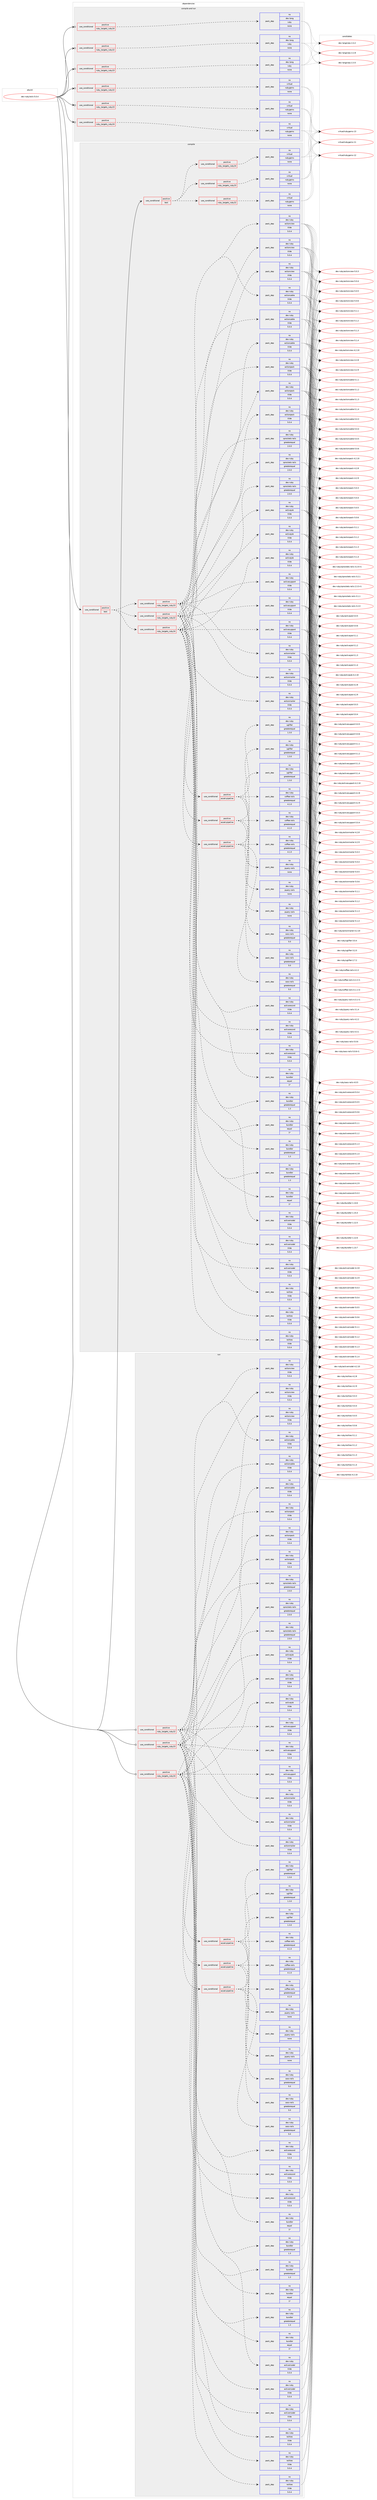 digraph prolog {

# *************
# Graph options
# *************

newrank=true;
concentrate=true;
compound=true;
graph [rankdir=LR,fontname=Helvetica,fontsize=10,ranksep=1.5];#, ranksep=2.5, nodesep=0.2];
edge  [arrowhead=vee];
node  [fontname=Helvetica,fontsize=10];

# **********
# The ebuild
# **********

subgraph cluster_leftcol {
color=gray;
rank=same;
label=<<i>ebuild</i>>;
id [label="dev-ruby/rails-5.0.4", color=red, width=4, href="../dev-ruby/rails-5.0.4.svg"];
}

# ****************
# The dependencies
# ****************

subgraph cluster_midcol {
color=gray;
label=<<i>dependencies</i>>;
subgraph cluster_compile {
fillcolor="#eeeeee";
style=filled;
label=<<i>compile</i>>;
subgraph cond66518 {
dependency256947 [label=<<TABLE BORDER="0" CELLBORDER="1" CELLSPACING="0" CELLPADDING="4"><TR><TD ROWSPAN="3" CELLPADDING="10">use_conditional</TD></TR><TR><TD>positive</TD></TR><TR><TD>test</TD></TR></TABLE>>, shape=none, color=red];
subgraph cond66519 {
dependency256948 [label=<<TABLE BORDER="0" CELLBORDER="1" CELLSPACING="0" CELLPADDING="4"><TR><TD ROWSPAN="3" CELLPADDING="10">use_conditional</TD></TR><TR><TD>positive</TD></TR><TR><TD>ruby_targets_ruby22</TD></TR></TABLE>>, shape=none, color=red];
subgraph pack186315 {
dependency256949 [label=<<TABLE BORDER="0" CELLBORDER="1" CELLSPACING="0" CELLPADDING="4" WIDTH="220"><TR><TD ROWSPAN="6" CELLPADDING="30">pack_dep</TD></TR><TR><TD WIDTH="110">no</TD></TR><TR><TD>dev-ruby</TD></TR><TR><TD>actioncable</TD></TR><TR><TD>tilde</TD></TR><TR><TD>5.0.4</TD></TR></TABLE>>, shape=none, color=blue];
}
dependency256948:e -> dependency256949:w [weight=20,style="dashed",arrowhead="vee"];
subgraph pack186316 {
dependency256950 [label=<<TABLE BORDER="0" CELLBORDER="1" CELLSPACING="0" CELLPADDING="4" WIDTH="220"><TR><TD ROWSPAN="6" CELLPADDING="30">pack_dep</TD></TR><TR><TD WIDTH="110">no</TD></TR><TR><TD>dev-ruby</TD></TR><TR><TD>actionmailer</TD></TR><TR><TD>tilde</TD></TR><TR><TD>5.0.4</TD></TR></TABLE>>, shape=none, color=blue];
}
dependency256948:e -> dependency256950:w [weight=20,style="dashed",arrowhead="vee"];
subgraph pack186317 {
dependency256951 [label=<<TABLE BORDER="0" CELLBORDER="1" CELLSPACING="0" CELLPADDING="4" WIDTH="220"><TR><TD ROWSPAN="6" CELLPADDING="30">pack_dep</TD></TR><TR><TD WIDTH="110">no</TD></TR><TR><TD>dev-ruby</TD></TR><TR><TD>actionpack</TD></TR><TR><TD>tilde</TD></TR><TR><TD>5.0.4</TD></TR></TABLE>>, shape=none, color=blue];
}
dependency256948:e -> dependency256951:w [weight=20,style="dashed",arrowhead="vee"];
subgraph pack186318 {
dependency256952 [label=<<TABLE BORDER="0" CELLBORDER="1" CELLSPACING="0" CELLPADDING="4" WIDTH="220"><TR><TD ROWSPAN="6" CELLPADDING="30">pack_dep</TD></TR><TR><TD WIDTH="110">no</TD></TR><TR><TD>dev-ruby</TD></TR><TR><TD>actionview</TD></TR><TR><TD>tilde</TD></TR><TR><TD>5.0.4</TD></TR></TABLE>>, shape=none, color=blue];
}
dependency256948:e -> dependency256952:w [weight=20,style="dashed",arrowhead="vee"];
subgraph pack186319 {
dependency256953 [label=<<TABLE BORDER="0" CELLBORDER="1" CELLSPACING="0" CELLPADDING="4" WIDTH="220"><TR><TD ROWSPAN="6" CELLPADDING="30">pack_dep</TD></TR><TR><TD WIDTH="110">no</TD></TR><TR><TD>dev-ruby</TD></TR><TR><TD>activejob</TD></TR><TR><TD>tilde</TD></TR><TR><TD>5.0.4</TD></TR></TABLE>>, shape=none, color=blue];
}
dependency256948:e -> dependency256953:w [weight=20,style="dashed",arrowhead="vee"];
subgraph pack186320 {
dependency256954 [label=<<TABLE BORDER="0" CELLBORDER="1" CELLSPACING="0" CELLPADDING="4" WIDTH="220"><TR><TD ROWSPAN="6" CELLPADDING="30">pack_dep</TD></TR><TR><TD WIDTH="110">no</TD></TR><TR><TD>dev-ruby</TD></TR><TR><TD>activemodel</TD></TR><TR><TD>tilde</TD></TR><TR><TD>5.0.4</TD></TR></TABLE>>, shape=none, color=blue];
}
dependency256948:e -> dependency256954:w [weight=20,style="dashed",arrowhead="vee"];
subgraph pack186321 {
dependency256955 [label=<<TABLE BORDER="0" CELLBORDER="1" CELLSPACING="0" CELLPADDING="4" WIDTH="220"><TR><TD ROWSPAN="6" CELLPADDING="30">pack_dep</TD></TR><TR><TD WIDTH="110">no</TD></TR><TR><TD>dev-ruby</TD></TR><TR><TD>activerecord</TD></TR><TR><TD>tilde</TD></TR><TR><TD>5.0.4</TD></TR></TABLE>>, shape=none, color=blue];
}
dependency256948:e -> dependency256955:w [weight=20,style="dashed",arrowhead="vee"];
subgraph pack186322 {
dependency256956 [label=<<TABLE BORDER="0" CELLBORDER="1" CELLSPACING="0" CELLPADDING="4" WIDTH="220"><TR><TD ROWSPAN="6" CELLPADDING="30">pack_dep</TD></TR><TR><TD WIDTH="110">no</TD></TR><TR><TD>dev-ruby</TD></TR><TR><TD>activesupport</TD></TR><TR><TD>tilde</TD></TR><TR><TD>5.0.4</TD></TR></TABLE>>, shape=none, color=blue];
}
dependency256948:e -> dependency256956:w [weight=20,style="dashed",arrowhead="vee"];
subgraph pack186323 {
dependency256957 [label=<<TABLE BORDER="0" CELLBORDER="1" CELLSPACING="0" CELLPADDING="4" WIDTH="220"><TR><TD ROWSPAN="6" CELLPADDING="30">pack_dep</TD></TR><TR><TD WIDTH="110">no</TD></TR><TR><TD>dev-ruby</TD></TR><TR><TD>railties</TD></TR><TR><TD>tilde</TD></TR><TR><TD>5.0.4</TD></TR></TABLE>>, shape=none, color=blue];
}
dependency256948:e -> dependency256957:w [weight=20,style="dashed",arrowhead="vee"];
subgraph pack186324 {
dependency256958 [label=<<TABLE BORDER="0" CELLBORDER="1" CELLSPACING="0" CELLPADDING="4" WIDTH="220"><TR><TD ROWSPAN="6" CELLPADDING="30">pack_dep</TD></TR><TR><TD WIDTH="110">no</TD></TR><TR><TD>dev-ruby</TD></TR><TR><TD>bundler</TD></TR><TR><TD>greaterequal</TD></TR><TR><TD>1.3</TD></TR></TABLE>>, shape=none, color=blue];
}
dependency256948:e -> dependency256958:w [weight=20,style="dashed",arrowhead="vee"];
subgraph pack186325 {
dependency256959 [label=<<TABLE BORDER="0" CELLBORDER="1" CELLSPACING="0" CELLPADDING="4" WIDTH="220"><TR><TD ROWSPAN="6" CELLPADDING="30">pack_dep</TD></TR><TR><TD WIDTH="110">no</TD></TR><TR><TD>dev-ruby</TD></TR><TR><TD>bundler</TD></TR><TR><TD>equal</TD></TR><TR><TD>1*</TD></TR></TABLE>>, shape=none, color=blue];
}
dependency256948:e -> dependency256959:w [weight=20,style="dashed",arrowhead="vee"];
subgraph pack186326 {
dependency256960 [label=<<TABLE BORDER="0" CELLBORDER="1" CELLSPACING="0" CELLPADDING="4" WIDTH="220"><TR><TD ROWSPAN="6" CELLPADDING="30">pack_dep</TD></TR><TR><TD WIDTH="110">no</TD></TR><TR><TD>dev-ruby</TD></TR><TR><TD>sprockets-rails</TD></TR><TR><TD>greaterequal</TD></TR><TR><TD>2.0.0</TD></TR></TABLE>>, shape=none, color=blue];
}
dependency256948:e -> dependency256960:w [weight=20,style="dashed",arrowhead="vee"];
subgraph cond66520 {
dependency256961 [label=<<TABLE BORDER="0" CELLBORDER="1" CELLSPACING="0" CELLPADDING="4"><TR><TD ROWSPAN="3" CELLPADDING="10">use_conditional</TD></TR><TR><TD>positive</TD></TR><TR><TD>asset-pipeline</TD></TR></TABLE>>, shape=none, color=red];
subgraph pack186327 {
dependency256962 [label=<<TABLE BORDER="0" CELLBORDER="1" CELLSPACING="0" CELLPADDING="4" WIDTH="220"><TR><TD ROWSPAN="6" CELLPADDING="30">pack_dep</TD></TR><TR><TD WIDTH="110">no</TD></TR><TR><TD>dev-ruby</TD></TR><TR><TD>jquery-rails</TD></TR><TR><TD>none</TD></TR><TR><TD></TD></TR></TABLE>>, shape=none, color=blue];
}
dependency256961:e -> dependency256962:w [weight=20,style="dashed",arrowhead="vee"];
subgraph pack186328 {
dependency256963 [label=<<TABLE BORDER="0" CELLBORDER="1" CELLSPACING="0" CELLPADDING="4" WIDTH="220"><TR><TD ROWSPAN="6" CELLPADDING="30">pack_dep</TD></TR><TR><TD WIDTH="110">no</TD></TR><TR><TD>dev-ruby</TD></TR><TR><TD>sass-rails</TD></TR><TR><TD>greaterequal</TD></TR><TR><TD>5.0</TD></TR></TABLE>>, shape=none, color=blue];
}
dependency256961:e -> dependency256963:w [weight=20,style="dashed",arrowhead="vee"];
subgraph pack186329 {
dependency256964 [label=<<TABLE BORDER="0" CELLBORDER="1" CELLSPACING="0" CELLPADDING="4" WIDTH="220"><TR><TD ROWSPAN="6" CELLPADDING="30">pack_dep</TD></TR><TR><TD WIDTH="110">no</TD></TR><TR><TD>dev-ruby</TD></TR><TR><TD>uglifier</TD></TR><TR><TD>greaterequal</TD></TR><TR><TD>1.3.0</TD></TR></TABLE>>, shape=none, color=blue];
}
dependency256961:e -> dependency256964:w [weight=20,style="dashed",arrowhead="vee"];
subgraph pack186330 {
dependency256965 [label=<<TABLE BORDER="0" CELLBORDER="1" CELLSPACING="0" CELLPADDING="4" WIDTH="220"><TR><TD ROWSPAN="6" CELLPADDING="30">pack_dep</TD></TR><TR><TD WIDTH="110">no</TD></TR><TR><TD>dev-ruby</TD></TR><TR><TD>coffee-rails</TD></TR><TR><TD>greaterequal</TD></TR><TR><TD>4.1.0</TD></TR></TABLE>>, shape=none, color=blue];
}
dependency256961:e -> dependency256965:w [weight=20,style="dashed",arrowhead="vee"];
}
dependency256948:e -> dependency256961:w [weight=20,style="dashed",arrowhead="vee"];
}
dependency256947:e -> dependency256948:w [weight=20,style="dashed",arrowhead="vee"];
subgraph cond66521 {
dependency256966 [label=<<TABLE BORDER="0" CELLBORDER="1" CELLSPACING="0" CELLPADDING="4"><TR><TD ROWSPAN="3" CELLPADDING="10">use_conditional</TD></TR><TR><TD>positive</TD></TR><TR><TD>ruby_targets_ruby23</TD></TR></TABLE>>, shape=none, color=red];
subgraph pack186331 {
dependency256967 [label=<<TABLE BORDER="0" CELLBORDER="1" CELLSPACING="0" CELLPADDING="4" WIDTH="220"><TR><TD ROWSPAN="6" CELLPADDING="30">pack_dep</TD></TR><TR><TD WIDTH="110">no</TD></TR><TR><TD>dev-ruby</TD></TR><TR><TD>actioncable</TD></TR><TR><TD>tilde</TD></TR><TR><TD>5.0.4</TD></TR></TABLE>>, shape=none, color=blue];
}
dependency256966:e -> dependency256967:w [weight=20,style="dashed",arrowhead="vee"];
subgraph pack186332 {
dependency256968 [label=<<TABLE BORDER="0" CELLBORDER="1" CELLSPACING="0" CELLPADDING="4" WIDTH="220"><TR><TD ROWSPAN="6" CELLPADDING="30">pack_dep</TD></TR><TR><TD WIDTH="110">no</TD></TR><TR><TD>dev-ruby</TD></TR><TR><TD>actionmailer</TD></TR><TR><TD>tilde</TD></TR><TR><TD>5.0.4</TD></TR></TABLE>>, shape=none, color=blue];
}
dependency256966:e -> dependency256968:w [weight=20,style="dashed",arrowhead="vee"];
subgraph pack186333 {
dependency256969 [label=<<TABLE BORDER="0" CELLBORDER="1" CELLSPACING="0" CELLPADDING="4" WIDTH="220"><TR><TD ROWSPAN="6" CELLPADDING="30">pack_dep</TD></TR><TR><TD WIDTH="110">no</TD></TR><TR><TD>dev-ruby</TD></TR><TR><TD>actionpack</TD></TR><TR><TD>tilde</TD></TR><TR><TD>5.0.4</TD></TR></TABLE>>, shape=none, color=blue];
}
dependency256966:e -> dependency256969:w [weight=20,style="dashed",arrowhead="vee"];
subgraph pack186334 {
dependency256970 [label=<<TABLE BORDER="0" CELLBORDER="1" CELLSPACING="0" CELLPADDING="4" WIDTH="220"><TR><TD ROWSPAN="6" CELLPADDING="30">pack_dep</TD></TR><TR><TD WIDTH="110">no</TD></TR><TR><TD>dev-ruby</TD></TR><TR><TD>actionview</TD></TR><TR><TD>tilde</TD></TR><TR><TD>5.0.4</TD></TR></TABLE>>, shape=none, color=blue];
}
dependency256966:e -> dependency256970:w [weight=20,style="dashed",arrowhead="vee"];
subgraph pack186335 {
dependency256971 [label=<<TABLE BORDER="0" CELLBORDER="1" CELLSPACING="0" CELLPADDING="4" WIDTH="220"><TR><TD ROWSPAN="6" CELLPADDING="30">pack_dep</TD></TR><TR><TD WIDTH="110">no</TD></TR><TR><TD>dev-ruby</TD></TR><TR><TD>activejob</TD></TR><TR><TD>tilde</TD></TR><TR><TD>5.0.4</TD></TR></TABLE>>, shape=none, color=blue];
}
dependency256966:e -> dependency256971:w [weight=20,style="dashed",arrowhead="vee"];
subgraph pack186336 {
dependency256972 [label=<<TABLE BORDER="0" CELLBORDER="1" CELLSPACING="0" CELLPADDING="4" WIDTH="220"><TR><TD ROWSPAN="6" CELLPADDING="30">pack_dep</TD></TR><TR><TD WIDTH="110">no</TD></TR><TR><TD>dev-ruby</TD></TR><TR><TD>activemodel</TD></TR><TR><TD>tilde</TD></TR><TR><TD>5.0.4</TD></TR></TABLE>>, shape=none, color=blue];
}
dependency256966:e -> dependency256972:w [weight=20,style="dashed",arrowhead="vee"];
subgraph pack186337 {
dependency256973 [label=<<TABLE BORDER="0" CELLBORDER="1" CELLSPACING="0" CELLPADDING="4" WIDTH="220"><TR><TD ROWSPAN="6" CELLPADDING="30">pack_dep</TD></TR><TR><TD WIDTH="110">no</TD></TR><TR><TD>dev-ruby</TD></TR><TR><TD>activerecord</TD></TR><TR><TD>tilde</TD></TR><TR><TD>5.0.4</TD></TR></TABLE>>, shape=none, color=blue];
}
dependency256966:e -> dependency256973:w [weight=20,style="dashed",arrowhead="vee"];
subgraph pack186338 {
dependency256974 [label=<<TABLE BORDER="0" CELLBORDER="1" CELLSPACING="0" CELLPADDING="4" WIDTH="220"><TR><TD ROWSPAN="6" CELLPADDING="30">pack_dep</TD></TR><TR><TD WIDTH="110">no</TD></TR><TR><TD>dev-ruby</TD></TR><TR><TD>activesupport</TD></TR><TR><TD>tilde</TD></TR><TR><TD>5.0.4</TD></TR></TABLE>>, shape=none, color=blue];
}
dependency256966:e -> dependency256974:w [weight=20,style="dashed",arrowhead="vee"];
subgraph pack186339 {
dependency256975 [label=<<TABLE BORDER="0" CELLBORDER="1" CELLSPACING="0" CELLPADDING="4" WIDTH="220"><TR><TD ROWSPAN="6" CELLPADDING="30">pack_dep</TD></TR><TR><TD WIDTH="110">no</TD></TR><TR><TD>dev-ruby</TD></TR><TR><TD>railties</TD></TR><TR><TD>tilde</TD></TR><TR><TD>5.0.4</TD></TR></TABLE>>, shape=none, color=blue];
}
dependency256966:e -> dependency256975:w [weight=20,style="dashed",arrowhead="vee"];
subgraph pack186340 {
dependency256976 [label=<<TABLE BORDER="0" CELLBORDER="1" CELLSPACING="0" CELLPADDING="4" WIDTH="220"><TR><TD ROWSPAN="6" CELLPADDING="30">pack_dep</TD></TR><TR><TD WIDTH="110">no</TD></TR><TR><TD>dev-ruby</TD></TR><TR><TD>bundler</TD></TR><TR><TD>greaterequal</TD></TR><TR><TD>1.3</TD></TR></TABLE>>, shape=none, color=blue];
}
dependency256966:e -> dependency256976:w [weight=20,style="dashed",arrowhead="vee"];
subgraph pack186341 {
dependency256977 [label=<<TABLE BORDER="0" CELLBORDER="1" CELLSPACING="0" CELLPADDING="4" WIDTH="220"><TR><TD ROWSPAN="6" CELLPADDING="30">pack_dep</TD></TR><TR><TD WIDTH="110">no</TD></TR><TR><TD>dev-ruby</TD></TR><TR><TD>bundler</TD></TR><TR><TD>equal</TD></TR><TR><TD>1*</TD></TR></TABLE>>, shape=none, color=blue];
}
dependency256966:e -> dependency256977:w [weight=20,style="dashed",arrowhead="vee"];
subgraph pack186342 {
dependency256978 [label=<<TABLE BORDER="0" CELLBORDER="1" CELLSPACING="0" CELLPADDING="4" WIDTH="220"><TR><TD ROWSPAN="6" CELLPADDING="30">pack_dep</TD></TR><TR><TD WIDTH="110">no</TD></TR><TR><TD>dev-ruby</TD></TR><TR><TD>sprockets-rails</TD></TR><TR><TD>greaterequal</TD></TR><TR><TD>2.0.0</TD></TR></TABLE>>, shape=none, color=blue];
}
dependency256966:e -> dependency256978:w [weight=20,style="dashed",arrowhead="vee"];
subgraph cond66522 {
dependency256979 [label=<<TABLE BORDER="0" CELLBORDER="1" CELLSPACING="0" CELLPADDING="4"><TR><TD ROWSPAN="3" CELLPADDING="10">use_conditional</TD></TR><TR><TD>positive</TD></TR><TR><TD>asset-pipeline</TD></TR></TABLE>>, shape=none, color=red];
subgraph pack186343 {
dependency256980 [label=<<TABLE BORDER="0" CELLBORDER="1" CELLSPACING="0" CELLPADDING="4" WIDTH="220"><TR><TD ROWSPAN="6" CELLPADDING="30">pack_dep</TD></TR><TR><TD WIDTH="110">no</TD></TR><TR><TD>dev-ruby</TD></TR><TR><TD>jquery-rails</TD></TR><TR><TD>none</TD></TR><TR><TD></TD></TR></TABLE>>, shape=none, color=blue];
}
dependency256979:e -> dependency256980:w [weight=20,style="dashed",arrowhead="vee"];
subgraph pack186344 {
dependency256981 [label=<<TABLE BORDER="0" CELLBORDER="1" CELLSPACING="0" CELLPADDING="4" WIDTH="220"><TR><TD ROWSPAN="6" CELLPADDING="30">pack_dep</TD></TR><TR><TD WIDTH="110">no</TD></TR><TR><TD>dev-ruby</TD></TR><TR><TD>sass-rails</TD></TR><TR><TD>greaterequal</TD></TR><TR><TD>5.0</TD></TR></TABLE>>, shape=none, color=blue];
}
dependency256979:e -> dependency256981:w [weight=20,style="dashed",arrowhead="vee"];
subgraph pack186345 {
dependency256982 [label=<<TABLE BORDER="0" CELLBORDER="1" CELLSPACING="0" CELLPADDING="4" WIDTH="220"><TR><TD ROWSPAN="6" CELLPADDING="30">pack_dep</TD></TR><TR><TD WIDTH="110">no</TD></TR><TR><TD>dev-ruby</TD></TR><TR><TD>uglifier</TD></TR><TR><TD>greaterequal</TD></TR><TR><TD>1.3.0</TD></TR></TABLE>>, shape=none, color=blue];
}
dependency256979:e -> dependency256982:w [weight=20,style="dashed",arrowhead="vee"];
subgraph pack186346 {
dependency256983 [label=<<TABLE BORDER="0" CELLBORDER="1" CELLSPACING="0" CELLPADDING="4" WIDTH="220"><TR><TD ROWSPAN="6" CELLPADDING="30">pack_dep</TD></TR><TR><TD WIDTH="110">no</TD></TR><TR><TD>dev-ruby</TD></TR><TR><TD>coffee-rails</TD></TR><TR><TD>greaterequal</TD></TR><TR><TD>4.1.0</TD></TR></TABLE>>, shape=none, color=blue];
}
dependency256979:e -> dependency256983:w [weight=20,style="dashed",arrowhead="vee"];
}
dependency256966:e -> dependency256979:w [weight=20,style="dashed",arrowhead="vee"];
}
dependency256947:e -> dependency256966:w [weight=20,style="dashed",arrowhead="vee"];
subgraph cond66523 {
dependency256984 [label=<<TABLE BORDER="0" CELLBORDER="1" CELLSPACING="0" CELLPADDING="4"><TR><TD ROWSPAN="3" CELLPADDING="10">use_conditional</TD></TR><TR><TD>positive</TD></TR><TR><TD>ruby_targets_ruby24</TD></TR></TABLE>>, shape=none, color=red];
subgraph pack186347 {
dependency256985 [label=<<TABLE BORDER="0" CELLBORDER="1" CELLSPACING="0" CELLPADDING="4" WIDTH="220"><TR><TD ROWSPAN="6" CELLPADDING="30">pack_dep</TD></TR><TR><TD WIDTH="110">no</TD></TR><TR><TD>dev-ruby</TD></TR><TR><TD>actioncable</TD></TR><TR><TD>tilde</TD></TR><TR><TD>5.0.4</TD></TR></TABLE>>, shape=none, color=blue];
}
dependency256984:e -> dependency256985:w [weight=20,style="dashed",arrowhead="vee"];
subgraph pack186348 {
dependency256986 [label=<<TABLE BORDER="0" CELLBORDER="1" CELLSPACING="0" CELLPADDING="4" WIDTH="220"><TR><TD ROWSPAN="6" CELLPADDING="30">pack_dep</TD></TR><TR><TD WIDTH="110">no</TD></TR><TR><TD>dev-ruby</TD></TR><TR><TD>actionmailer</TD></TR><TR><TD>tilde</TD></TR><TR><TD>5.0.4</TD></TR></TABLE>>, shape=none, color=blue];
}
dependency256984:e -> dependency256986:w [weight=20,style="dashed",arrowhead="vee"];
subgraph pack186349 {
dependency256987 [label=<<TABLE BORDER="0" CELLBORDER="1" CELLSPACING="0" CELLPADDING="4" WIDTH="220"><TR><TD ROWSPAN="6" CELLPADDING="30">pack_dep</TD></TR><TR><TD WIDTH="110">no</TD></TR><TR><TD>dev-ruby</TD></TR><TR><TD>actionpack</TD></TR><TR><TD>tilde</TD></TR><TR><TD>5.0.4</TD></TR></TABLE>>, shape=none, color=blue];
}
dependency256984:e -> dependency256987:w [weight=20,style="dashed",arrowhead="vee"];
subgraph pack186350 {
dependency256988 [label=<<TABLE BORDER="0" CELLBORDER="1" CELLSPACING="0" CELLPADDING="4" WIDTH="220"><TR><TD ROWSPAN="6" CELLPADDING="30">pack_dep</TD></TR><TR><TD WIDTH="110">no</TD></TR><TR><TD>dev-ruby</TD></TR><TR><TD>actionview</TD></TR><TR><TD>tilde</TD></TR><TR><TD>5.0.4</TD></TR></TABLE>>, shape=none, color=blue];
}
dependency256984:e -> dependency256988:w [weight=20,style="dashed",arrowhead="vee"];
subgraph pack186351 {
dependency256989 [label=<<TABLE BORDER="0" CELLBORDER="1" CELLSPACING="0" CELLPADDING="4" WIDTH="220"><TR><TD ROWSPAN="6" CELLPADDING="30">pack_dep</TD></TR><TR><TD WIDTH="110">no</TD></TR><TR><TD>dev-ruby</TD></TR><TR><TD>activejob</TD></TR><TR><TD>tilde</TD></TR><TR><TD>5.0.4</TD></TR></TABLE>>, shape=none, color=blue];
}
dependency256984:e -> dependency256989:w [weight=20,style="dashed",arrowhead="vee"];
subgraph pack186352 {
dependency256990 [label=<<TABLE BORDER="0" CELLBORDER="1" CELLSPACING="0" CELLPADDING="4" WIDTH="220"><TR><TD ROWSPAN="6" CELLPADDING="30">pack_dep</TD></TR><TR><TD WIDTH="110">no</TD></TR><TR><TD>dev-ruby</TD></TR><TR><TD>activemodel</TD></TR><TR><TD>tilde</TD></TR><TR><TD>5.0.4</TD></TR></TABLE>>, shape=none, color=blue];
}
dependency256984:e -> dependency256990:w [weight=20,style="dashed",arrowhead="vee"];
subgraph pack186353 {
dependency256991 [label=<<TABLE BORDER="0" CELLBORDER="1" CELLSPACING="0" CELLPADDING="4" WIDTH="220"><TR><TD ROWSPAN="6" CELLPADDING="30">pack_dep</TD></TR><TR><TD WIDTH="110">no</TD></TR><TR><TD>dev-ruby</TD></TR><TR><TD>activerecord</TD></TR><TR><TD>tilde</TD></TR><TR><TD>5.0.4</TD></TR></TABLE>>, shape=none, color=blue];
}
dependency256984:e -> dependency256991:w [weight=20,style="dashed",arrowhead="vee"];
subgraph pack186354 {
dependency256992 [label=<<TABLE BORDER="0" CELLBORDER="1" CELLSPACING="0" CELLPADDING="4" WIDTH="220"><TR><TD ROWSPAN="6" CELLPADDING="30">pack_dep</TD></TR><TR><TD WIDTH="110">no</TD></TR><TR><TD>dev-ruby</TD></TR><TR><TD>activesupport</TD></TR><TR><TD>tilde</TD></TR><TR><TD>5.0.4</TD></TR></TABLE>>, shape=none, color=blue];
}
dependency256984:e -> dependency256992:w [weight=20,style="dashed",arrowhead="vee"];
subgraph pack186355 {
dependency256993 [label=<<TABLE BORDER="0" CELLBORDER="1" CELLSPACING="0" CELLPADDING="4" WIDTH="220"><TR><TD ROWSPAN="6" CELLPADDING="30">pack_dep</TD></TR><TR><TD WIDTH="110">no</TD></TR><TR><TD>dev-ruby</TD></TR><TR><TD>railties</TD></TR><TR><TD>tilde</TD></TR><TR><TD>5.0.4</TD></TR></TABLE>>, shape=none, color=blue];
}
dependency256984:e -> dependency256993:w [weight=20,style="dashed",arrowhead="vee"];
subgraph pack186356 {
dependency256994 [label=<<TABLE BORDER="0" CELLBORDER="1" CELLSPACING="0" CELLPADDING="4" WIDTH="220"><TR><TD ROWSPAN="6" CELLPADDING="30">pack_dep</TD></TR><TR><TD WIDTH="110">no</TD></TR><TR><TD>dev-ruby</TD></TR><TR><TD>bundler</TD></TR><TR><TD>greaterequal</TD></TR><TR><TD>1.3</TD></TR></TABLE>>, shape=none, color=blue];
}
dependency256984:e -> dependency256994:w [weight=20,style="dashed",arrowhead="vee"];
subgraph pack186357 {
dependency256995 [label=<<TABLE BORDER="0" CELLBORDER="1" CELLSPACING="0" CELLPADDING="4" WIDTH="220"><TR><TD ROWSPAN="6" CELLPADDING="30">pack_dep</TD></TR><TR><TD WIDTH="110">no</TD></TR><TR><TD>dev-ruby</TD></TR><TR><TD>bundler</TD></TR><TR><TD>equal</TD></TR><TR><TD>1*</TD></TR></TABLE>>, shape=none, color=blue];
}
dependency256984:e -> dependency256995:w [weight=20,style="dashed",arrowhead="vee"];
subgraph pack186358 {
dependency256996 [label=<<TABLE BORDER="0" CELLBORDER="1" CELLSPACING="0" CELLPADDING="4" WIDTH="220"><TR><TD ROWSPAN="6" CELLPADDING="30">pack_dep</TD></TR><TR><TD WIDTH="110">no</TD></TR><TR><TD>dev-ruby</TD></TR><TR><TD>sprockets-rails</TD></TR><TR><TD>greaterequal</TD></TR><TR><TD>2.0.0</TD></TR></TABLE>>, shape=none, color=blue];
}
dependency256984:e -> dependency256996:w [weight=20,style="dashed",arrowhead="vee"];
subgraph cond66524 {
dependency256997 [label=<<TABLE BORDER="0" CELLBORDER="1" CELLSPACING="0" CELLPADDING="4"><TR><TD ROWSPAN="3" CELLPADDING="10">use_conditional</TD></TR><TR><TD>positive</TD></TR><TR><TD>asset-pipeline</TD></TR></TABLE>>, shape=none, color=red];
subgraph pack186359 {
dependency256998 [label=<<TABLE BORDER="0" CELLBORDER="1" CELLSPACING="0" CELLPADDING="4" WIDTH="220"><TR><TD ROWSPAN="6" CELLPADDING="30">pack_dep</TD></TR><TR><TD WIDTH="110">no</TD></TR><TR><TD>dev-ruby</TD></TR><TR><TD>jquery-rails</TD></TR><TR><TD>none</TD></TR><TR><TD></TD></TR></TABLE>>, shape=none, color=blue];
}
dependency256997:e -> dependency256998:w [weight=20,style="dashed",arrowhead="vee"];
subgraph pack186360 {
dependency256999 [label=<<TABLE BORDER="0" CELLBORDER="1" CELLSPACING="0" CELLPADDING="4" WIDTH="220"><TR><TD ROWSPAN="6" CELLPADDING="30">pack_dep</TD></TR><TR><TD WIDTH="110">no</TD></TR><TR><TD>dev-ruby</TD></TR><TR><TD>sass-rails</TD></TR><TR><TD>greaterequal</TD></TR><TR><TD>5.0</TD></TR></TABLE>>, shape=none, color=blue];
}
dependency256997:e -> dependency256999:w [weight=20,style="dashed",arrowhead="vee"];
subgraph pack186361 {
dependency257000 [label=<<TABLE BORDER="0" CELLBORDER="1" CELLSPACING="0" CELLPADDING="4" WIDTH="220"><TR><TD ROWSPAN="6" CELLPADDING="30">pack_dep</TD></TR><TR><TD WIDTH="110">no</TD></TR><TR><TD>dev-ruby</TD></TR><TR><TD>uglifier</TD></TR><TR><TD>greaterequal</TD></TR><TR><TD>1.3.0</TD></TR></TABLE>>, shape=none, color=blue];
}
dependency256997:e -> dependency257000:w [weight=20,style="dashed",arrowhead="vee"];
subgraph pack186362 {
dependency257001 [label=<<TABLE BORDER="0" CELLBORDER="1" CELLSPACING="0" CELLPADDING="4" WIDTH="220"><TR><TD ROWSPAN="6" CELLPADDING="30">pack_dep</TD></TR><TR><TD WIDTH="110">no</TD></TR><TR><TD>dev-ruby</TD></TR><TR><TD>coffee-rails</TD></TR><TR><TD>greaterequal</TD></TR><TR><TD>4.1.0</TD></TR></TABLE>>, shape=none, color=blue];
}
dependency256997:e -> dependency257001:w [weight=20,style="dashed",arrowhead="vee"];
}
dependency256984:e -> dependency256997:w [weight=20,style="dashed",arrowhead="vee"];
}
dependency256947:e -> dependency256984:w [weight=20,style="dashed",arrowhead="vee"];
}
id:e -> dependency256947:w [weight=20,style="solid",arrowhead="vee"];
subgraph cond66525 {
dependency257002 [label=<<TABLE BORDER="0" CELLBORDER="1" CELLSPACING="0" CELLPADDING="4"><TR><TD ROWSPAN="3" CELLPADDING="10">use_conditional</TD></TR><TR><TD>positive</TD></TR><TR><TD>test</TD></TR></TABLE>>, shape=none, color=red];
subgraph cond66526 {
dependency257003 [label=<<TABLE BORDER="0" CELLBORDER="1" CELLSPACING="0" CELLPADDING="4"><TR><TD ROWSPAN="3" CELLPADDING="10">use_conditional</TD></TR><TR><TD>positive</TD></TR><TR><TD>ruby_targets_ruby22</TD></TR></TABLE>>, shape=none, color=red];
subgraph pack186363 {
dependency257004 [label=<<TABLE BORDER="0" CELLBORDER="1" CELLSPACING="0" CELLPADDING="4" WIDTH="220"><TR><TD ROWSPAN="6" CELLPADDING="30">pack_dep</TD></TR><TR><TD WIDTH="110">no</TD></TR><TR><TD>virtual</TD></TR><TR><TD>rubygems</TD></TR><TR><TD>none</TD></TR><TR><TD></TD></TR></TABLE>>, shape=none, color=blue];
}
dependency257003:e -> dependency257004:w [weight=20,style="dashed",arrowhead="vee"];
}
dependency257002:e -> dependency257003:w [weight=20,style="dashed",arrowhead="vee"];
subgraph cond66527 {
dependency257005 [label=<<TABLE BORDER="0" CELLBORDER="1" CELLSPACING="0" CELLPADDING="4"><TR><TD ROWSPAN="3" CELLPADDING="10">use_conditional</TD></TR><TR><TD>positive</TD></TR><TR><TD>ruby_targets_ruby23</TD></TR></TABLE>>, shape=none, color=red];
subgraph pack186364 {
dependency257006 [label=<<TABLE BORDER="0" CELLBORDER="1" CELLSPACING="0" CELLPADDING="4" WIDTH="220"><TR><TD ROWSPAN="6" CELLPADDING="30">pack_dep</TD></TR><TR><TD WIDTH="110">no</TD></TR><TR><TD>virtual</TD></TR><TR><TD>rubygems</TD></TR><TR><TD>none</TD></TR><TR><TD></TD></TR></TABLE>>, shape=none, color=blue];
}
dependency257005:e -> dependency257006:w [weight=20,style="dashed",arrowhead="vee"];
}
dependency257002:e -> dependency257005:w [weight=20,style="dashed",arrowhead="vee"];
subgraph cond66528 {
dependency257007 [label=<<TABLE BORDER="0" CELLBORDER="1" CELLSPACING="0" CELLPADDING="4"><TR><TD ROWSPAN="3" CELLPADDING="10">use_conditional</TD></TR><TR><TD>positive</TD></TR><TR><TD>ruby_targets_ruby24</TD></TR></TABLE>>, shape=none, color=red];
subgraph pack186365 {
dependency257008 [label=<<TABLE BORDER="0" CELLBORDER="1" CELLSPACING="0" CELLPADDING="4" WIDTH="220"><TR><TD ROWSPAN="6" CELLPADDING="30">pack_dep</TD></TR><TR><TD WIDTH="110">no</TD></TR><TR><TD>virtual</TD></TR><TR><TD>rubygems</TD></TR><TR><TD>none</TD></TR><TR><TD></TD></TR></TABLE>>, shape=none, color=blue];
}
dependency257007:e -> dependency257008:w [weight=20,style="dashed",arrowhead="vee"];
}
dependency257002:e -> dependency257007:w [weight=20,style="dashed",arrowhead="vee"];
}
id:e -> dependency257002:w [weight=20,style="solid",arrowhead="vee"];
}
subgraph cluster_compileandrun {
fillcolor="#eeeeee";
style=filled;
label=<<i>compile and run</i>>;
subgraph cond66529 {
dependency257009 [label=<<TABLE BORDER="0" CELLBORDER="1" CELLSPACING="0" CELLPADDING="4"><TR><TD ROWSPAN="3" CELLPADDING="10">use_conditional</TD></TR><TR><TD>positive</TD></TR><TR><TD>ruby_targets_ruby22</TD></TR></TABLE>>, shape=none, color=red];
subgraph pack186366 {
dependency257010 [label=<<TABLE BORDER="0" CELLBORDER="1" CELLSPACING="0" CELLPADDING="4" WIDTH="220"><TR><TD ROWSPAN="6" CELLPADDING="30">pack_dep</TD></TR><TR><TD WIDTH="110">no</TD></TR><TR><TD>dev-lang</TD></TR><TR><TD>ruby</TD></TR><TR><TD>none</TD></TR><TR><TD></TD></TR></TABLE>>, shape=none, color=blue];
}
dependency257009:e -> dependency257010:w [weight=20,style="dashed",arrowhead="vee"];
}
id:e -> dependency257009:w [weight=20,style="solid",arrowhead="odotvee"];
subgraph cond66530 {
dependency257011 [label=<<TABLE BORDER="0" CELLBORDER="1" CELLSPACING="0" CELLPADDING="4"><TR><TD ROWSPAN="3" CELLPADDING="10">use_conditional</TD></TR><TR><TD>positive</TD></TR><TR><TD>ruby_targets_ruby22</TD></TR></TABLE>>, shape=none, color=red];
subgraph pack186367 {
dependency257012 [label=<<TABLE BORDER="0" CELLBORDER="1" CELLSPACING="0" CELLPADDING="4" WIDTH="220"><TR><TD ROWSPAN="6" CELLPADDING="30">pack_dep</TD></TR><TR><TD WIDTH="110">no</TD></TR><TR><TD>virtual</TD></TR><TR><TD>rubygems</TD></TR><TR><TD>none</TD></TR><TR><TD></TD></TR></TABLE>>, shape=none, color=blue];
}
dependency257011:e -> dependency257012:w [weight=20,style="dashed",arrowhead="vee"];
}
id:e -> dependency257011:w [weight=20,style="solid",arrowhead="odotvee"];
subgraph cond66531 {
dependency257013 [label=<<TABLE BORDER="0" CELLBORDER="1" CELLSPACING="0" CELLPADDING="4"><TR><TD ROWSPAN="3" CELLPADDING="10">use_conditional</TD></TR><TR><TD>positive</TD></TR><TR><TD>ruby_targets_ruby23</TD></TR></TABLE>>, shape=none, color=red];
subgraph pack186368 {
dependency257014 [label=<<TABLE BORDER="0" CELLBORDER="1" CELLSPACING="0" CELLPADDING="4" WIDTH="220"><TR><TD ROWSPAN="6" CELLPADDING="30">pack_dep</TD></TR><TR><TD WIDTH="110">no</TD></TR><TR><TD>dev-lang</TD></TR><TR><TD>ruby</TD></TR><TR><TD>none</TD></TR><TR><TD></TD></TR></TABLE>>, shape=none, color=blue];
}
dependency257013:e -> dependency257014:w [weight=20,style="dashed",arrowhead="vee"];
}
id:e -> dependency257013:w [weight=20,style="solid",arrowhead="odotvee"];
subgraph cond66532 {
dependency257015 [label=<<TABLE BORDER="0" CELLBORDER="1" CELLSPACING="0" CELLPADDING="4"><TR><TD ROWSPAN="3" CELLPADDING="10">use_conditional</TD></TR><TR><TD>positive</TD></TR><TR><TD>ruby_targets_ruby23</TD></TR></TABLE>>, shape=none, color=red];
subgraph pack186369 {
dependency257016 [label=<<TABLE BORDER="0" CELLBORDER="1" CELLSPACING="0" CELLPADDING="4" WIDTH="220"><TR><TD ROWSPAN="6" CELLPADDING="30">pack_dep</TD></TR><TR><TD WIDTH="110">no</TD></TR><TR><TD>virtual</TD></TR><TR><TD>rubygems</TD></TR><TR><TD>none</TD></TR><TR><TD></TD></TR></TABLE>>, shape=none, color=blue];
}
dependency257015:e -> dependency257016:w [weight=20,style="dashed",arrowhead="vee"];
}
id:e -> dependency257015:w [weight=20,style="solid",arrowhead="odotvee"];
subgraph cond66533 {
dependency257017 [label=<<TABLE BORDER="0" CELLBORDER="1" CELLSPACING="0" CELLPADDING="4"><TR><TD ROWSPAN="3" CELLPADDING="10">use_conditional</TD></TR><TR><TD>positive</TD></TR><TR><TD>ruby_targets_ruby24</TD></TR></TABLE>>, shape=none, color=red];
subgraph pack186370 {
dependency257018 [label=<<TABLE BORDER="0" CELLBORDER="1" CELLSPACING="0" CELLPADDING="4" WIDTH="220"><TR><TD ROWSPAN="6" CELLPADDING="30">pack_dep</TD></TR><TR><TD WIDTH="110">no</TD></TR><TR><TD>dev-lang</TD></TR><TR><TD>ruby</TD></TR><TR><TD>none</TD></TR><TR><TD></TD></TR></TABLE>>, shape=none, color=blue];
}
dependency257017:e -> dependency257018:w [weight=20,style="dashed",arrowhead="vee"];
}
id:e -> dependency257017:w [weight=20,style="solid",arrowhead="odotvee"];
subgraph cond66534 {
dependency257019 [label=<<TABLE BORDER="0" CELLBORDER="1" CELLSPACING="0" CELLPADDING="4"><TR><TD ROWSPAN="3" CELLPADDING="10">use_conditional</TD></TR><TR><TD>positive</TD></TR><TR><TD>ruby_targets_ruby24</TD></TR></TABLE>>, shape=none, color=red];
subgraph pack186371 {
dependency257020 [label=<<TABLE BORDER="0" CELLBORDER="1" CELLSPACING="0" CELLPADDING="4" WIDTH="220"><TR><TD ROWSPAN="6" CELLPADDING="30">pack_dep</TD></TR><TR><TD WIDTH="110">no</TD></TR><TR><TD>virtual</TD></TR><TR><TD>rubygems</TD></TR><TR><TD>none</TD></TR><TR><TD></TD></TR></TABLE>>, shape=none, color=blue];
}
dependency257019:e -> dependency257020:w [weight=20,style="dashed",arrowhead="vee"];
}
id:e -> dependency257019:w [weight=20,style="solid",arrowhead="odotvee"];
}
subgraph cluster_run {
fillcolor="#eeeeee";
style=filled;
label=<<i>run</i>>;
subgraph cond66535 {
dependency257021 [label=<<TABLE BORDER="0" CELLBORDER="1" CELLSPACING="0" CELLPADDING="4"><TR><TD ROWSPAN="3" CELLPADDING="10">use_conditional</TD></TR><TR><TD>positive</TD></TR><TR><TD>ruby_targets_ruby22</TD></TR></TABLE>>, shape=none, color=red];
subgraph pack186372 {
dependency257022 [label=<<TABLE BORDER="0" CELLBORDER="1" CELLSPACING="0" CELLPADDING="4" WIDTH="220"><TR><TD ROWSPAN="6" CELLPADDING="30">pack_dep</TD></TR><TR><TD WIDTH="110">no</TD></TR><TR><TD>dev-ruby</TD></TR><TR><TD>actioncable</TD></TR><TR><TD>tilde</TD></TR><TR><TD>5.0.4</TD></TR></TABLE>>, shape=none, color=blue];
}
dependency257021:e -> dependency257022:w [weight=20,style="dashed",arrowhead="vee"];
subgraph pack186373 {
dependency257023 [label=<<TABLE BORDER="0" CELLBORDER="1" CELLSPACING="0" CELLPADDING="4" WIDTH="220"><TR><TD ROWSPAN="6" CELLPADDING="30">pack_dep</TD></TR><TR><TD WIDTH="110">no</TD></TR><TR><TD>dev-ruby</TD></TR><TR><TD>actionmailer</TD></TR><TR><TD>tilde</TD></TR><TR><TD>5.0.4</TD></TR></TABLE>>, shape=none, color=blue];
}
dependency257021:e -> dependency257023:w [weight=20,style="dashed",arrowhead="vee"];
subgraph pack186374 {
dependency257024 [label=<<TABLE BORDER="0" CELLBORDER="1" CELLSPACING="0" CELLPADDING="4" WIDTH="220"><TR><TD ROWSPAN="6" CELLPADDING="30">pack_dep</TD></TR><TR><TD WIDTH="110">no</TD></TR><TR><TD>dev-ruby</TD></TR><TR><TD>actionpack</TD></TR><TR><TD>tilde</TD></TR><TR><TD>5.0.4</TD></TR></TABLE>>, shape=none, color=blue];
}
dependency257021:e -> dependency257024:w [weight=20,style="dashed",arrowhead="vee"];
subgraph pack186375 {
dependency257025 [label=<<TABLE BORDER="0" CELLBORDER="1" CELLSPACING="0" CELLPADDING="4" WIDTH="220"><TR><TD ROWSPAN="6" CELLPADDING="30">pack_dep</TD></TR><TR><TD WIDTH="110">no</TD></TR><TR><TD>dev-ruby</TD></TR><TR><TD>actionview</TD></TR><TR><TD>tilde</TD></TR><TR><TD>5.0.4</TD></TR></TABLE>>, shape=none, color=blue];
}
dependency257021:e -> dependency257025:w [weight=20,style="dashed",arrowhead="vee"];
subgraph pack186376 {
dependency257026 [label=<<TABLE BORDER="0" CELLBORDER="1" CELLSPACING="0" CELLPADDING="4" WIDTH="220"><TR><TD ROWSPAN="6" CELLPADDING="30">pack_dep</TD></TR><TR><TD WIDTH="110">no</TD></TR><TR><TD>dev-ruby</TD></TR><TR><TD>activejob</TD></TR><TR><TD>tilde</TD></TR><TR><TD>5.0.4</TD></TR></TABLE>>, shape=none, color=blue];
}
dependency257021:e -> dependency257026:w [weight=20,style="dashed",arrowhead="vee"];
subgraph pack186377 {
dependency257027 [label=<<TABLE BORDER="0" CELLBORDER="1" CELLSPACING="0" CELLPADDING="4" WIDTH="220"><TR><TD ROWSPAN="6" CELLPADDING="30">pack_dep</TD></TR><TR><TD WIDTH="110">no</TD></TR><TR><TD>dev-ruby</TD></TR><TR><TD>activemodel</TD></TR><TR><TD>tilde</TD></TR><TR><TD>5.0.4</TD></TR></TABLE>>, shape=none, color=blue];
}
dependency257021:e -> dependency257027:w [weight=20,style="dashed",arrowhead="vee"];
subgraph pack186378 {
dependency257028 [label=<<TABLE BORDER="0" CELLBORDER="1" CELLSPACING="0" CELLPADDING="4" WIDTH="220"><TR><TD ROWSPAN="6" CELLPADDING="30">pack_dep</TD></TR><TR><TD WIDTH="110">no</TD></TR><TR><TD>dev-ruby</TD></TR><TR><TD>activerecord</TD></TR><TR><TD>tilde</TD></TR><TR><TD>5.0.4</TD></TR></TABLE>>, shape=none, color=blue];
}
dependency257021:e -> dependency257028:w [weight=20,style="dashed",arrowhead="vee"];
subgraph pack186379 {
dependency257029 [label=<<TABLE BORDER="0" CELLBORDER="1" CELLSPACING="0" CELLPADDING="4" WIDTH="220"><TR><TD ROWSPAN="6" CELLPADDING="30">pack_dep</TD></TR><TR><TD WIDTH="110">no</TD></TR><TR><TD>dev-ruby</TD></TR><TR><TD>activesupport</TD></TR><TR><TD>tilde</TD></TR><TR><TD>5.0.4</TD></TR></TABLE>>, shape=none, color=blue];
}
dependency257021:e -> dependency257029:w [weight=20,style="dashed",arrowhead="vee"];
subgraph pack186380 {
dependency257030 [label=<<TABLE BORDER="0" CELLBORDER="1" CELLSPACING="0" CELLPADDING="4" WIDTH="220"><TR><TD ROWSPAN="6" CELLPADDING="30">pack_dep</TD></TR><TR><TD WIDTH="110">no</TD></TR><TR><TD>dev-ruby</TD></TR><TR><TD>railties</TD></TR><TR><TD>tilde</TD></TR><TR><TD>5.0.4</TD></TR></TABLE>>, shape=none, color=blue];
}
dependency257021:e -> dependency257030:w [weight=20,style="dashed",arrowhead="vee"];
subgraph pack186381 {
dependency257031 [label=<<TABLE BORDER="0" CELLBORDER="1" CELLSPACING="0" CELLPADDING="4" WIDTH="220"><TR><TD ROWSPAN="6" CELLPADDING="30">pack_dep</TD></TR><TR><TD WIDTH="110">no</TD></TR><TR><TD>dev-ruby</TD></TR><TR><TD>bundler</TD></TR><TR><TD>greaterequal</TD></TR><TR><TD>1.3</TD></TR></TABLE>>, shape=none, color=blue];
}
dependency257021:e -> dependency257031:w [weight=20,style="dashed",arrowhead="vee"];
subgraph pack186382 {
dependency257032 [label=<<TABLE BORDER="0" CELLBORDER="1" CELLSPACING="0" CELLPADDING="4" WIDTH="220"><TR><TD ROWSPAN="6" CELLPADDING="30">pack_dep</TD></TR><TR><TD WIDTH="110">no</TD></TR><TR><TD>dev-ruby</TD></TR><TR><TD>bundler</TD></TR><TR><TD>equal</TD></TR><TR><TD>1*</TD></TR></TABLE>>, shape=none, color=blue];
}
dependency257021:e -> dependency257032:w [weight=20,style="dashed",arrowhead="vee"];
subgraph pack186383 {
dependency257033 [label=<<TABLE BORDER="0" CELLBORDER="1" CELLSPACING="0" CELLPADDING="4" WIDTH="220"><TR><TD ROWSPAN="6" CELLPADDING="30">pack_dep</TD></TR><TR><TD WIDTH="110">no</TD></TR><TR><TD>dev-ruby</TD></TR><TR><TD>sprockets-rails</TD></TR><TR><TD>greaterequal</TD></TR><TR><TD>2.0.0</TD></TR></TABLE>>, shape=none, color=blue];
}
dependency257021:e -> dependency257033:w [weight=20,style="dashed",arrowhead="vee"];
subgraph cond66536 {
dependency257034 [label=<<TABLE BORDER="0" CELLBORDER="1" CELLSPACING="0" CELLPADDING="4"><TR><TD ROWSPAN="3" CELLPADDING="10">use_conditional</TD></TR><TR><TD>positive</TD></TR><TR><TD>asset-pipeline</TD></TR></TABLE>>, shape=none, color=red];
subgraph pack186384 {
dependency257035 [label=<<TABLE BORDER="0" CELLBORDER="1" CELLSPACING="0" CELLPADDING="4" WIDTH="220"><TR><TD ROWSPAN="6" CELLPADDING="30">pack_dep</TD></TR><TR><TD WIDTH="110">no</TD></TR><TR><TD>dev-ruby</TD></TR><TR><TD>jquery-rails</TD></TR><TR><TD>none</TD></TR><TR><TD></TD></TR></TABLE>>, shape=none, color=blue];
}
dependency257034:e -> dependency257035:w [weight=20,style="dashed",arrowhead="vee"];
subgraph pack186385 {
dependency257036 [label=<<TABLE BORDER="0" CELLBORDER="1" CELLSPACING="0" CELLPADDING="4" WIDTH="220"><TR><TD ROWSPAN="6" CELLPADDING="30">pack_dep</TD></TR><TR><TD WIDTH="110">no</TD></TR><TR><TD>dev-ruby</TD></TR><TR><TD>sass-rails</TD></TR><TR><TD>greaterequal</TD></TR><TR><TD>5.0</TD></TR></TABLE>>, shape=none, color=blue];
}
dependency257034:e -> dependency257036:w [weight=20,style="dashed",arrowhead="vee"];
subgraph pack186386 {
dependency257037 [label=<<TABLE BORDER="0" CELLBORDER="1" CELLSPACING="0" CELLPADDING="4" WIDTH="220"><TR><TD ROWSPAN="6" CELLPADDING="30">pack_dep</TD></TR><TR><TD WIDTH="110">no</TD></TR><TR><TD>dev-ruby</TD></TR><TR><TD>uglifier</TD></TR><TR><TD>greaterequal</TD></TR><TR><TD>1.3.0</TD></TR></TABLE>>, shape=none, color=blue];
}
dependency257034:e -> dependency257037:w [weight=20,style="dashed",arrowhead="vee"];
subgraph pack186387 {
dependency257038 [label=<<TABLE BORDER="0" CELLBORDER="1" CELLSPACING="0" CELLPADDING="4" WIDTH="220"><TR><TD ROWSPAN="6" CELLPADDING="30">pack_dep</TD></TR><TR><TD WIDTH="110">no</TD></TR><TR><TD>dev-ruby</TD></TR><TR><TD>coffee-rails</TD></TR><TR><TD>greaterequal</TD></TR><TR><TD>4.1.0</TD></TR></TABLE>>, shape=none, color=blue];
}
dependency257034:e -> dependency257038:w [weight=20,style="dashed",arrowhead="vee"];
}
dependency257021:e -> dependency257034:w [weight=20,style="dashed",arrowhead="vee"];
}
id:e -> dependency257021:w [weight=20,style="solid",arrowhead="odot"];
subgraph cond66537 {
dependency257039 [label=<<TABLE BORDER="0" CELLBORDER="1" CELLSPACING="0" CELLPADDING="4"><TR><TD ROWSPAN="3" CELLPADDING="10">use_conditional</TD></TR><TR><TD>positive</TD></TR><TR><TD>ruby_targets_ruby23</TD></TR></TABLE>>, shape=none, color=red];
subgraph pack186388 {
dependency257040 [label=<<TABLE BORDER="0" CELLBORDER="1" CELLSPACING="0" CELLPADDING="4" WIDTH="220"><TR><TD ROWSPAN="6" CELLPADDING="30">pack_dep</TD></TR><TR><TD WIDTH="110">no</TD></TR><TR><TD>dev-ruby</TD></TR><TR><TD>actioncable</TD></TR><TR><TD>tilde</TD></TR><TR><TD>5.0.4</TD></TR></TABLE>>, shape=none, color=blue];
}
dependency257039:e -> dependency257040:w [weight=20,style="dashed",arrowhead="vee"];
subgraph pack186389 {
dependency257041 [label=<<TABLE BORDER="0" CELLBORDER="1" CELLSPACING="0" CELLPADDING="4" WIDTH="220"><TR><TD ROWSPAN="6" CELLPADDING="30">pack_dep</TD></TR><TR><TD WIDTH="110">no</TD></TR><TR><TD>dev-ruby</TD></TR><TR><TD>actionmailer</TD></TR><TR><TD>tilde</TD></TR><TR><TD>5.0.4</TD></TR></TABLE>>, shape=none, color=blue];
}
dependency257039:e -> dependency257041:w [weight=20,style="dashed",arrowhead="vee"];
subgraph pack186390 {
dependency257042 [label=<<TABLE BORDER="0" CELLBORDER="1" CELLSPACING="0" CELLPADDING="4" WIDTH="220"><TR><TD ROWSPAN="6" CELLPADDING="30">pack_dep</TD></TR><TR><TD WIDTH="110">no</TD></TR><TR><TD>dev-ruby</TD></TR><TR><TD>actionpack</TD></TR><TR><TD>tilde</TD></TR><TR><TD>5.0.4</TD></TR></TABLE>>, shape=none, color=blue];
}
dependency257039:e -> dependency257042:w [weight=20,style="dashed",arrowhead="vee"];
subgraph pack186391 {
dependency257043 [label=<<TABLE BORDER="0" CELLBORDER="1" CELLSPACING="0" CELLPADDING="4" WIDTH="220"><TR><TD ROWSPAN="6" CELLPADDING="30">pack_dep</TD></TR><TR><TD WIDTH="110">no</TD></TR><TR><TD>dev-ruby</TD></TR><TR><TD>actionview</TD></TR><TR><TD>tilde</TD></TR><TR><TD>5.0.4</TD></TR></TABLE>>, shape=none, color=blue];
}
dependency257039:e -> dependency257043:w [weight=20,style="dashed",arrowhead="vee"];
subgraph pack186392 {
dependency257044 [label=<<TABLE BORDER="0" CELLBORDER="1" CELLSPACING="0" CELLPADDING="4" WIDTH="220"><TR><TD ROWSPAN="6" CELLPADDING="30">pack_dep</TD></TR><TR><TD WIDTH="110">no</TD></TR><TR><TD>dev-ruby</TD></TR><TR><TD>activejob</TD></TR><TR><TD>tilde</TD></TR><TR><TD>5.0.4</TD></TR></TABLE>>, shape=none, color=blue];
}
dependency257039:e -> dependency257044:w [weight=20,style="dashed",arrowhead="vee"];
subgraph pack186393 {
dependency257045 [label=<<TABLE BORDER="0" CELLBORDER="1" CELLSPACING="0" CELLPADDING="4" WIDTH="220"><TR><TD ROWSPAN="6" CELLPADDING="30">pack_dep</TD></TR><TR><TD WIDTH="110">no</TD></TR><TR><TD>dev-ruby</TD></TR><TR><TD>activemodel</TD></TR><TR><TD>tilde</TD></TR><TR><TD>5.0.4</TD></TR></TABLE>>, shape=none, color=blue];
}
dependency257039:e -> dependency257045:w [weight=20,style="dashed",arrowhead="vee"];
subgraph pack186394 {
dependency257046 [label=<<TABLE BORDER="0" CELLBORDER="1" CELLSPACING="0" CELLPADDING="4" WIDTH="220"><TR><TD ROWSPAN="6" CELLPADDING="30">pack_dep</TD></TR><TR><TD WIDTH="110">no</TD></TR><TR><TD>dev-ruby</TD></TR><TR><TD>activerecord</TD></TR><TR><TD>tilde</TD></TR><TR><TD>5.0.4</TD></TR></TABLE>>, shape=none, color=blue];
}
dependency257039:e -> dependency257046:w [weight=20,style="dashed",arrowhead="vee"];
subgraph pack186395 {
dependency257047 [label=<<TABLE BORDER="0" CELLBORDER="1" CELLSPACING="0" CELLPADDING="4" WIDTH="220"><TR><TD ROWSPAN="6" CELLPADDING="30">pack_dep</TD></TR><TR><TD WIDTH="110">no</TD></TR><TR><TD>dev-ruby</TD></TR><TR><TD>activesupport</TD></TR><TR><TD>tilde</TD></TR><TR><TD>5.0.4</TD></TR></TABLE>>, shape=none, color=blue];
}
dependency257039:e -> dependency257047:w [weight=20,style="dashed",arrowhead="vee"];
subgraph pack186396 {
dependency257048 [label=<<TABLE BORDER="0" CELLBORDER="1" CELLSPACING="0" CELLPADDING="4" WIDTH="220"><TR><TD ROWSPAN="6" CELLPADDING="30">pack_dep</TD></TR><TR><TD WIDTH="110">no</TD></TR><TR><TD>dev-ruby</TD></TR><TR><TD>railties</TD></TR><TR><TD>tilde</TD></TR><TR><TD>5.0.4</TD></TR></TABLE>>, shape=none, color=blue];
}
dependency257039:e -> dependency257048:w [weight=20,style="dashed",arrowhead="vee"];
subgraph pack186397 {
dependency257049 [label=<<TABLE BORDER="0" CELLBORDER="1" CELLSPACING="0" CELLPADDING="4" WIDTH="220"><TR><TD ROWSPAN="6" CELLPADDING="30">pack_dep</TD></TR><TR><TD WIDTH="110">no</TD></TR><TR><TD>dev-ruby</TD></TR><TR><TD>bundler</TD></TR><TR><TD>greaterequal</TD></TR><TR><TD>1.3</TD></TR></TABLE>>, shape=none, color=blue];
}
dependency257039:e -> dependency257049:w [weight=20,style="dashed",arrowhead="vee"];
subgraph pack186398 {
dependency257050 [label=<<TABLE BORDER="0" CELLBORDER="1" CELLSPACING="0" CELLPADDING="4" WIDTH="220"><TR><TD ROWSPAN="6" CELLPADDING="30">pack_dep</TD></TR><TR><TD WIDTH="110">no</TD></TR><TR><TD>dev-ruby</TD></TR><TR><TD>bundler</TD></TR><TR><TD>equal</TD></TR><TR><TD>1*</TD></TR></TABLE>>, shape=none, color=blue];
}
dependency257039:e -> dependency257050:w [weight=20,style="dashed",arrowhead="vee"];
subgraph pack186399 {
dependency257051 [label=<<TABLE BORDER="0" CELLBORDER="1" CELLSPACING="0" CELLPADDING="4" WIDTH="220"><TR><TD ROWSPAN="6" CELLPADDING="30">pack_dep</TD></TR><TR><TD WIDTH="110">no</TD></TR><TR><TD>dev-ruby</TD></TR><TR><TD>sprockets-rails</TD></TR><TR><TD>greaterequal</TD></TR><TR><TD>2.0.0</TD></TR></TABLE>>, shape=none, color=blue];
}
dependency257039:e -> dependency257051:w [weight=20,style="dashed",arrowhead="vee"];
subgraph cond66538 {
dependency257052 [label=<<TABLE BORDER="0" CELLBORDER="1" CELLSPACING="0" CELLPADDING="4"><TR><TD ROWSPAN="3" CELLPADDING="10">use_conditional</TD></TR><TR><TD>positive</TD></TR><TR><TD>asset-pipeline</TD></TR></TABLE>>, shape=none, color=red];
subgraph pack186400 {
dependency257053 [label=<<TABLE BORDER="0" CELLBORDER="1" CELLSPACING="0" CELLPADDING="4" WIDTH="220"><TR><TD ROWSPAN="6" CELLPADDING="30">pack_dep</TD></TR><TR><TD WIDTH="110">no</TD></TR><TR><TD>dev-ruby</TD></TR><TR><TD>jquery-rails</TD></TR><TR><TD>none</TD></TR><TR><TD></TD></TR></TABLE>>, shape=none, color=blue];
}
dependency257052:e -> dependency257053:w [weight=20,style="dashed",arrowhead="vee"];
subgraph pack186401 {
dependency257054 [label=<<TABLE BORDER="0" CELLBORDER="1" CELLSPACING="0" CELLPADDING="4" WIDTH="220"><TR><TD ROWSPAN="6" CELLPADDING="30">pack_dep</TD></TR><TR><TD WIDTH="110">no</TD></TR><TR><TD>dev-ruby</TD></TR><TR><TD>sass-rails</TD></TR><TR><TD>greaterequal</TD></TR><TR><TD>5.0</TD></TR></TABLE>>, shape=none, color=blue];
}
dependency257052:e -> dependency257054:w [weight=20,style="dashed",arrowhead="vee"];
subgraph pack186402 {
dependency257055 [label=<<TABLE BORDER="0" CELLBORDER="1" CELLSPACING="0" CELLPADDING="4" WIDTH="220"><TR><TD ROWSPAN="6" CELLPADDING="30">pack_dep</TD></TR><TR><TD WIDTH="110">no</TD></TR><TR><TD>dev-ruby</TD></TR><TR><TD>uglifier</TD></TR><TR><TD>greaterequal</TD></TR><TR><TD>1.3.0</TD></TR></TABLE>>, shape=none, color=blue];
}
dependency257052:e -> dependency257055:w [weight=20,style="dashed",arrowhead="vee"];
subgraph pack186403 {
dependency257056 [label=<<TABLE BORDER="0" CELLBORDER="1" CELLSPACING="0" CELLPADDING="4" WIDTH="220"><TR><TD ROWSPAN="6" CELLPADDING="30">pack_dep</TD></TR><TR><TD WIDTH="110">no</TD></TR><TR><TD>dev-ruby</TD></TR><TR><TD>coffee-rails</TD></TR><TR><TD>greaterequal</TD></TR><TR><TD>4.1.0</TD></TR></TABLE>>, shape=none, color=blue];
}
dependency257052:e -> dependency257056:w [weight=20,style="dashed",arrowhead="vee"];
}
dependency257039:e -> dependency257052:w [weight=20,style="dashed",arrowhead="vee"];
}
id:e -> dependency257039:w [weight=20,style="solid",arrowhead="odot"];
subgraph cond66539 {
dependency257057 [label=<<TABLE BORDER="0" CELLBORDER="1" CELLSPACING="0" CELLPADDING="4"><TR><TD ROWSPAN="3" CELLPADDING="10">use_conditional</TD></TR><TR><TD>positive</TD></TR><TR><TD>ruby_targets_ruby24</TD></TR></TABLE>>, shape=none, color=red];
subgraph pack186404 {
dependency257058 [label=<<TABLE BORDER="0" CELLBORDER="1" CELLSPACING="0" CELLPADDING="4" WIDTH="220"><TR><TD ROWSPAN="6" CELLPADDING="30">pack_dep</TD></TR><TR><TD WIDTH="110">no</TD></TR><TR><TD>dev-ruby</TD></TR><TR><TD>actioncable</TD></TR><TR><TD>tilde</TD></TR><TR><TD>5.0.4</TD></TR></TABLE>>, shape=none, color=blue];
}
dependency257057:e -> dependency257058:w [weight=20,style="dashed",arrowhead="vee"];
subgraph pack186405 {
dependency257059 [label=<<TABLE BORDER="0" CELLBORDER="1" CELLSPACING="0" CELLPADDING="4" WIDTH="220"><TR><TD ROWSPAN="6" CELLPADDING="30">pack_dep</TD></TR><TR><TD WIDTH="110">no</TD></TR><TR><TD>dev-ruby</TD></TR><TR><TD>actionmailer</TD></TR><TR><TD>tilde</TD></TR><TR><TD>5.0.4</TD></TR></TABLE>>, shape=none, color=blue];
}
dependency257057:e -> dependency257059:w [weight=20,style="dashed",arrowhead="vee"];
subgraph pack186406 {
dependency257060 [label=<<TABLE BORDER="0" CELLBORDER="1" CELLSPACING="0" CELLPADDING="4" WIDTH="220"><TR><TD ROWSPAN="6" CELLPADDING="30">pack_dep</TD></TR><TR><TD WIDTH="110">no</TD></TR><TR><TD>dev-ruby</TD></TR><TR><TD>actionpack</TD></TR><TR><TD>tilde</TD></TR><TR><TD>5.0.4</TD></TR></TABLE>>, shape=none, color=blue];
}
dependency257057:e -> dependency257060:w [weight=20,style="dashed",arrowhead="vee"];
subgraph pack186407 {
dependency257061 [label=<<TABLE BORDER="0" CELLBORDER="1" CELLSPACING="0" CELLPADDING="4" WIDTH="220"><TR><TD ROWSPAN="6" CELLPADDING="30">pack_dep</TD></TR><TR><TD WIDTH="110">no</TD></TR><TR><TD>dev-ruby</TD></TR><TR><TD>actionview</TD></TR><TR><TD>tilde</TD></TR><TR><TD>5.0.4</TD></TR></TABLE>>, shape=none, color=blue];
}
dependency257057:e -> dependency257061:w [weight=20,style="dashed",arrowhead="vee"];
subgraph pack186408 {
dependency257062 [label=<<TABLE BORDER="0" CELLBORDER="1" CELLSPACING="0" CELLPADDING="4" WIDTH="220"><TR><TD ROWSPAN="6" CELLPADDING="30">pack_dep</TD></TR><TR><TD WIDTH="110">no</TD></TR><TR><TD>dev-ruby</TD></TR><TR><TD>activejob</TD></TR><TR><TD>tilde</TD></TR><TR><TD>5.0.4</TD></TR></TABLE>>, shape=none, color=blue];
}
dependency257057:e -> dependency257062:w [weight=20,style="dashed",arrowhead="vee"];
subgraph pack186409 {
dependency257063 [label=<<TABLE BORDER="0" CELLBORDER="1" CELLSPACING="0" CELLPADDING="4" WIDTH="220"><TR><TD ROWSPAN="6" CELLPADDING="30">pack_dep</TD></TR><TR><TD WIDTH="110">no</TD></TR><TR><TD>dev-ruby</TD></TR><TR><TD>activemodel</TD></TR><TR><TD>tilde</TD></TR><TR><TD>5.0.4</TD></TR></TABLE>>, shape=none, color=blue];
}
dependency257057:e -> dependency257063:w [weight=20,style="dashed",arrowhead="vee"];
subgraph pack186410 {
dependency257064 [label=<<TABLE BORDER="0" CELLBORDER="1" CELLSPACING="0" CELLPADDING="4" WIDTH="220"><TR><TD ROWSPAN="6" CELLPADDING="30">pack_dep</TD></TR><TR><TD WIDTH="110">no</TD></TR><TR><TD>dev-ruby</TD></TR><TR><TD>activerecord</TD></TR><TR><TD>tilde</TD></TR><TR><TD>5.0.4</TD></TR></TABLE>>, shape=none, color=blue];
}
dependency257057:e -> dependency257064:w [weight=20,style="dashed",arrowhead="vee"];
subgraph pack186411 {
dependency257065 [label=<<TABLE BORDER="0" CELLBORDER="1" CELLSPACING="0" CELLPADDING="4" WIDTH="220"><TR><TD ROWSPAN="6" CELLPADDING="30">pack_dep</TD></TR><TR><TD WIDTH="110">no</TD></TR><TR><TD>dev-ruby</TD></TR><TR><TD>activesupport</TD></TR><TR><TD>tilde</TD></TR><TR><TD>5.0.4</TD></TR></TABLE>>, shape=none, color=blue];
}
dependency257057:e -> dependency257065:w [weight=20,style="dashed",arrowhead="vee"];
subgraph pack186412 {
dependency257066 [label=<<TABLE BORDER="0" CELLBORDER="1" CELLSPACING="0" CELLPADDING="4" WIDTH="220"><TR><TD ROWSPAN="6" CELLPADDING="30">pack_dep</TD></TR><TR><TD WIDTH="110">no</TD></TR><TR><TD>dev-ruby</TD></TR><TR><TD>railties</TD></TR><TR><TD>tilde</TD></TR><TR><TD>5.0.4</TD></TR></TABLE>>, shape=none, color=blue];
}
dependency257057:e -> dependency257066:w [weight=20,style="dashed",arrowhead="vee"];
subgraph pack186413 {
dependency257067 [label=<<TABLE BORDER="0" CELLBORDER="1" CELLSPACING="0" CELLPADDING="4" WIDTH="220"><TR><TD ROWSPAN="6" CELLPADDING="30">pack_dep</TD></TR><TR><TD WIDTH="110">no</TD></TR><TR><TD>dev-ruby</TD></TR><TR><TD>bundler</TD></TR><TR><TD>greaterequal</TD></TR><TR><TD>1.3</TD></TR></TABLE>>, shape=none, color=blue];
}
dependency257057:e -> dependency257067:w [weight=20,style="dashed",arrowhead="vee"];
subgraph pack186414 {
dependency257068 [label=<<TABLE BORDER="0" CELLBORDER="1" CELLSPACING="0" CELLPADDING="4" WIDTH="220"><TR><TD ROWSPAN="6" CELLPADDING="30">pack_dep</TD></TR><TR><TD WIDTH="110">no</TD></TR><TR><TD>dev-ruby</TD></TR><TR><TD>bundler</TD></TR><TR><TD>equal</TD></TR><TR><TD>1*</TD></TR></TABLE>>, shape=none, color=blue];
}
dependency257057:e -> dependency257068:w [weight=20,style="dashed",arrowhead="vee"];
subgraph pack186415 {
dependency257069 [label=<<TABLE BORDER="0" CELLBORDER="1" CELLSPACING="0" CELLPADDING="4" WIDTH="220"><TR><TD ROWSPAN="6" CELLPADDING="30">pack_dep</TD></TR><TR><TD WIDTH="110">no</TD></TR><TR><TD>dev-ruby</TD></TR><TR><TD>sprockets-rails</TD></TR><TR><TD>greaterequal</TD></TR><TR><TD>2.0.0</TD></TR></TABLE>>, shape=none, color=blue];
}
dependency257057:e -> dependency257069:w [weight=20,style="dashed",arrowhead="vee"];
subgraph cond66540 {
dependency257070 [label=<<TABLE BORDER="0" CELLBORDER="1" CELLSPACING="0" CELLPADDING="4"><TR><TD ROWSPAN="3" CELLPADDING="10">use_conditional</TD></TR><TR><TD>positive</TD></TR><TR><TD>asset-pipeline</TD></TR></TABLE>>, shape=none, color=red];
subgraph pack186416 {
dependency257071 [label=<<TABLE BORDER="0" CELLBORDER="1" CELLSPACING="0" CELLPADDING="4" WIDTH="220"><TR><TD ROWSPAN="6" CELLPADDING="30">pack_dep</TD></TR><TR><TD WIDTH="110">no</TD></TR><TR><TD>dev-ruby</TD></TR><TR><TD>jquery-rails</TD></TR><TR><TD>none</TD></TR><TR><TD></TD></TR></TABLE>>, shape=none, color=blue];
}
dependency257070:e -> dependency257071:w [weight=20,style="dashed",arrowhead="vee"];
subgraph pack186417 {
dependency257072 [label=<<TABLE BORDER="0" CELLBORDER="1" CELLSPACING="0" CELLPADDING="4" WIDTH="220"><TR><TD ROWSPAN="6" CELLPADDING="30">pack_dep</TD></TR><TR><TD WIDTH="110">no</TD></TR><TR><TD>dev-ruby</TD></TR><TR><TD>sass-rails</TD></TR><TR><TD>greaterequal</TD></TR><TR><TD>5.0</TD></TR></TABLE>>, shape=none, color=blue];
}
dependency257070:e -> dependency257072:w [weight=20,style="dashed",arrowhead="vee"];
subgraph pack186418 {
dependency257073 [label=<<TABLE BORDER="0" CELLBORDER="1" CELLSPACING="0" CELLPADDING="4" WIDTH="220"><TR><TD ROWSPAN="6" CELLPADDING="30">pack_dep</TD></TR><TR><TD WIDTH="110">no</TD></TR><TR><TD>dev-ruby</TD></TR><TR><TD>uglifier</TD></TR><TR><TD>greaterequal</TD></TR><TR><TD>1.3.0</TD></TR></TABLE>>, shape=none, color=blue];
}
dependency257070:e -> dependency257073:w [weight=20,style="dashed",arrowhead="vee"];
subgraph pack186419 {
dependency257074 [label=<<TABLE BORDER="0" CELLBORDER="1" CELLSPACING="0" CELLPADDING="4" WIDTH="220"><TR><TD ROWSPAN="6" CELLPADDING="30">pack_dep</TD></TR><TR><TD WIDTH="110">no</TD></TR><TR><TD>dev-ruby</TD></TR><TR><TD>coffee-rails</TD></TR><TR><TD>greaterequal</TD></TR><TR><TD>4.1.0</TD></TR></TABLE>>, shape=none, color=blue];
}
dependency257070:e -> dependency257074:w [weight=20,style="dashed",arrowhead="vee"];
}
dependency257057:e -> dependency257070:w [weight=20,style="dashed",arrowhead="vee"];
}
id:e -> dependency257057:w [weight=20,style="solid",arrowhead="odot"];
}
}

# **************
# The candidates
# **************

subgraph cluster_choices {
rank=same;
color=gray;
label=<<i>candidates</i>>;

subgraph choice186315 {
color=black;
nodesep=1;
choice1001011184511411798121479799116105111110999798108101455346484651 [label="dev-ruby/actioncable-5.0.3", color=red, width=4,href="../dev-ruby/actioncable-5.0.3.svg"];
choice1001011184511411798121479799116105111110999798108101455346484652 [label="dev-ruby/actioncable-5.0.4", color=red, width=4,href="../dev-ruby/actioncable-5.0.4.svg"];
choice1001011184511411798121479799116105111110999798108101455346484653 [label="dev-ruby/actioncable-5.0.5", color=red, width=4,href="../dev-ruby/actioncable-5.0.5.svg"];
choice1001011184511411798121479799116105111110999798108101455346484654 [label="dev-ruby/actioncable-5.0.6", color=red, width=4,href="../dev-ruby/actioncable-5.0.6.svg"];
choice1001011184511411798121479799116105111110999798108101455346494649 [label="dev-ruby/actioncable-5.1.1", color=red, width=4,href="../dev-ruby/actioncable-5.1.1.svg"];
choice1001011184511411798121479799116105111110999798108101455346494650 [label="dev-ruby/actioncable-5.1.2", color=red, width=4,href="../dev-ruby/actioncable-5.1.2.svg"];
choice1001011184511411798121479799116105111110999798108101455346494651 [label="dev-ruby/actioncable-5.1.3", color=red, width=4,href="../dev-ruby/actioncable-5.1.3.svg"];
choice1001011184511411798121479799116105111110999798108101455346494652 [label="dev-ruby/actioncable-5.1.4", color=red, width=4,href="../dev-ruby/actioncable-5.1.4.svg"];
dependency256949:e -> choice1001011184511411798121479799116105111110999798108101455346484651:w [style=dotted,weight="100"];
dependency256949:e -> choice1001011184511411798121479799116105111110999798108101455346484652:w [style=dotted,weight="100"];
dependency256949:e -> choice1001011184511411798121479799116105111110999798108101455346484653:w [style=dotted,weight="100"];
dependency256949:e -> choice1001011184511411798121479799116105111110999798108101455346484654:w [style=dotted,weight="100"];
dependency256949:e -> choice1001011184511411798121479799116105111110999798108101455346494649:w [style=dotted,weight="100"];
dependency256949:e -> choice1001011184511411798121479799116105111110999798108101455346494650:w [style=dotted,weight="100"];
dependency256949:e -> choice1001011184511411798121479799116105111110999798108101455346494651:w [style=dotted,weight="100"];
dependency256949:e -> choice1001011184511411798121479799116105111110999798108101455346494652:w [style=dotted,weight="100"];
}
subgraph choice186316 {
color=black;
nodesep=1;
choice10010111845114117981214797991161051111101099710510810111445524650464948 [label="dev-ruby/actionmailer-4.2.10", color=red, width=4,href="../dev-ruby/actionmailer-4.2.10.svg"];
choice100101118451141179812147979911610511111010997105108101114455246504656 [label="dev-ruby/actionmailer-4.2.8", color=red, width=4,href="../dev-ruby/actionmailer-4.2.8.svg"];
choice100101118451141179812147979911610511111010997105108101114455246504657 [label="dev-ruby/actionmailer-4.2.9", color=red, width=4,href="../dev-ruby/actionmailer-4.2.9.svg"];
choice100101118451141179812147979911610511111010997105108101114455346484651 [label="dev-ruby/actionmailer-5.0.3", color=red, width=4,href="../dev-ruby/actionmailer-5.0.3.svg"];
choice100101118451141179812147979911610511111010997105108101114455346484652 [label="dev-ruby/actionmailer-5.0.4", color=red, width=4,href="../dev-ruby/actionmailer-5.0.4.svg"];
choice100101118451141179812147979911610511111010997105108101114455346484653 [label="dev-ruby/actionmailer-5.0.5", color=red, width=4,href="../dev-ruby/actionmailer-5.0.5.svg"];
choice100101118451141179812147979911610511111010997105108101114455346484654 [label="dev-ruby/actionmailer-5.0.6", color=red, width=4,href="../dev-ruby/actionmailer-5.0.6.svg"];
choice100101118451141179812147979911610511111010997105108101114455346494649 [label="dev-ruby/actionmailer-5.1.1", color=red, width=4,href="../dev-ruby/actionmailer-5.1.1.svg"];
choice100101118451141179812147979911610511111010997105108101114455346494650 [label="dev-ruby/actionmailer-5.1.2", color=red, width=4,href="../dev-ruby/actionmailer-5.1.2.svg"];
choice100101118451141179812147979911610511111010997105108101114455346494651 [label="dev-ruby/actionmailer-5.1.3", color=red, width=4,href="../dev-ruby/actionmailer-5.1.3.svg"];
choice100101118451141179812147979911610511111010997105108101114455346494652 [label="dev-ruby/actionmailer-5.1.4", color=red, width=4,href="../dev-ruby/actionmailer-5.1.4.svg"];
dependency256950:e -> choice10010111845114117981214797991161051111101099710510810111445524650464948:w [style=dotted,weight="100"];
dependency256950:e -> choice100101118451141179812147979911610511111010997105108101114455246504656:w [style=dotted,weight="100"];
dependency256950:e -> choice100101118451141179812147979911610511111010997105108101114455246504657:w [style=dotted,weight="100"];
dependency256950:e -> choice100101118451141179812147979911610511111010997105108101114455346484651:w [style=dotted,weight="100"];
dependency256950:e -> choice100101118451141179812147979911610511111010997105108101114455346484652:w [style=dotted,weight="100"];
dependency256950:e -> choice100101118451141179812147979911610511111010997105108101114455346484653:w [style=dotted,weight="100"];
dependency256950:e -> choice100101118451141179812147979911610511111010997105108101114455346484654:w [style=dotted,weight="100"];
dependency256950:e -> choice100101118451141179812147979911610511111010997105108101114455346494649:w [style=dotted,weight="100"];
dependency256950:e -> choice100101118451141179812147979911610511111010997105108101114455346494650:w [style=dotted,weight="100"];
dependency256950:e -> choice100101118451141179812147979911610511111010997105108101114455346494651:w [style=dotted,weight="100"];
dependency256950:e -> choice100101118451141179812147979911610511111010997105108101114455346494652:w [style=dotted,weight="100"];
}
subgraph choice186317 {
color=black;
nodesep=1;
choice1001011184511411798121479799116105111110112979910745524650464948 [label="dev-ruby/actionpack-4.2.10", color=red, width=4,href="../dev-ruby/actionpack-4.2.10.svg"];
choice10010111845114117981214797991161051111101129799107455246504656 [label="dev-ruby/actionpack-4.2.8", color=red, width=4,href="../dev-ruby/actionpack-4.2.8.svg"];
choice10010111845114117981214797991161051111101129799107455246504657 [label="dev-ruby/actionpack-4.2.9", color=red, width=4,href="../dev-ruby/actionpack-4.2.9.svg"];
choice10010111845114117981214797991161051111101129799107455346484651 [label="dev-ruby/actionpack-5.0.3", color=red, width=4,href="../dev-ruby/actionpack-5.0.3.svg"];
choice10010111845114117981214797991161051111101129799107455346484652 [label="dev-ruby/actionpack-5.0.4", color=red, width=4,href="../dev-ruby/actionpack-5.0.4.svg"];
choice10010111845114117981214797991161051111101129799107455346484653 [label="dev-ruby/actionpack-5.0.5", color=red, width=4,href="../dev-ruby/actionpack-5.0.5.svg"];
choice10010111845114117981214797991161051111101129799107455346484654 [label="dev-ruby/actionpack-5.0.6", color=red, width=4,href="../dev-ruby/actionpack-5.0.6.svg"];
choice10010111845114117981214797991161051111101129799107455346494649 [label="dev-ruby/actionpack-5.1.1", color=red, width=4,href="../dev-ruby/actionpack-5.1.1.svg"];
choice10010111845114117981214797991161051111101129799107455346494650 [label="dev-ruby/actionpack-5.1.2", color=red, width=4,href="../dev-ruby/actionpack-5.1.2.svg"];
choice10010111845114117981214797991161051111101129799107455346494651 [label="dev-ruby/actionpack-5.1.3", color=red, width=4,href="../dev-ruby/actionpack-5.1.3.svg"];
choice10010111845114117981214797991161051111101129799107455346494652 [label="dev-ruby/actionpack-5.1.4", color=red, width=4,href="../dev-ruby/actionpack-5.1.4.svg"];
dependency256951:e -> choice1001011184511411798121479799116105111110112979910745524650464948:w [style=dotted,weight="100"];
dependency256951:e -> choice10010111845114117981214797991161051111101129799107455246504656:w [style=dotted,weight="100"];
dependency256951:e -> choice10010111845114117981214797991161051111101129799107455246504657:w [style=dotted,weight="100"];
dependency256951:e -> choice10010111845114117981214797991161051111101129799107455346484651:w [style=dotted,weight="100"];
dependency256951:e -> choice10010111845114117981214797991161051111101129799107455346484652:w [style=dotted,weight="100"];
dependency256951:e -> choice10010111845114117981214797991161051111101129799107455346484653:w [style=dotted,weight="100"];
dependency256951:e -> choice10010111845114117981214797991161051111101129799107455346484654:w [style=dotted,weight="100"];
dependency256951:e -> choice10010111845114117981214797991161051111101129799107455346494649:w [style=dotted,weight="100"];
dependency256951:e -> choice10010111845114117981214797991161051111101129799107455346494650:w [style=dotted,weight="100"];
dependency256951:e -> choice10010111845114117981214797991161051111101129799107455346494651:w [style=dotted,weight="100"];
dependency256951:e -> choice10010111845114117981214797991161051111101129799107455346494652:w [style=dotted,weight="100"];
}
subgraph choice186318 {
color=black;
nodesep=1;
choice100101118451141179812147979911610511111011810510111945524650464948 [label="dev-ruby/actionview-4.2.10", color=red, width=4,href="../dev-ruby/actionview-4.2.10.svg"];
choice1001011184511411798121479799116105111110118105101119455246504656 [label="dev-ruby/actionview-4.2.8", color=red, width=4,href="../dev-ruby/actionview-4.2.8.svg"];
choice1001011184511411798121479799116105111110118105101119455246504657 [label="dev-ruby/actionview-4.2.9", color=red, width=4,href="../dev-ruby/actionview-4.2.9.svg"];
choice1001011184511411798121479799116105111110118105101119455346484651 [label="dev-ruby/actionview-5.0.3", color=red, width=4,href="../dev-ruby/actionview-5.0.3.svg"];
choice1001011184511411798121479799116105111110118105101119455346484652 [label="dev-ruby/actionview-5.0.4", color=red, width=4,href="../dev-ruby/actionview-5.0.4.svg"];
choice1001011184511411798121479799116105111110118105101119455346484653 [label="dev-ruby/actionview-5.0.5", color=red, width=4,href="../dev-ruby/actionview-5.0.5.svg"];
choice1001011184511411798121479799116105111110118105101119455346484654 [label="dev-ruby/actionview-5.0.6", color=red, width=4,href="../dev-ruby/actionview-5.0.6.svg"];
choice1001011184511411798121479799116105111110118105101119455346494649 [label="dev-ruby/actionview-5.1.1", color=red, width=4,href="../dev-ruby/actionview-5.1.1.svg"];
choice1001011184511411798121479799116105111110118105101119455346494650 [label="dev-ruby/actionview-5.1.2", color=red, width=4,href="../dev-ruby/actionview-5.1.2.svg"];
choice1001011184511411798121479799116105111110118105101119455346494651 [label="dev-ruby/actionview-5.1.3", color=red, width=4,href="../dev-ruby/actionview-5.1.3.svg"];
choice1001011184511411798121479799116105111110118105101119455346494652 [label="dev-ruby/actionview-5.1.4", color=red, width=4,href="../dev-ruby/actionview-5.1.4.svg"];
dependency256952:e -> choice100101118451141179812147979911610511111011810510111945524650464948:w [style=dotted,weight="100"];
dependency256952:e -> choice1001011184511411798121479799116105111110118105101119455246504656:w [style=dotted,weight="100"];
dependency256952:e -> choice1001011184511411798121479799116105111110118105101119455246504657:w [style=dotted,weight="100"];
dependency256952:e -> choice1001011184511411798121479799116105111110118105101119455346484651:w [style=dotted,weight="100"];
dependency256952:e -> choice1001011184511411798121479799116105111110118105101119455346484652:w [style=dotted,weight="100"];
dependency256952:e -> choice1001011184511411798121479799116105111110118105101119455346484653:w [style=dotted,weight="100"];
dependency256952:e -> choice1001011184511411798121479799116105111110118105101119455346484654:w [style=dotted,weight="100"];
dependency256952:e -> choice1001011184511411798121479799116105111110118105101119455346494649:w [style=dotted,weight="100"];
dependency256952:e -> choice1001011184511411798121479799116105111110118105101119455346494650:w [style=dotted,weight="100"];
dependency256952:e -> choice1001011184511411798121479799116105111110118105101119455346494651:w [style=dotted,weight="100"];
dependency256952:e -> choice1001011184511411798121479799116105111110118105101119455346494652:w [style=dotted,weight="100"];
}
subgraph choice186319 {
color=black;
nodesep=1;
choice10010111845114117981214797991161051181011061119845524650464948 [label="dev-ruby/activejob-4.2.10", color=red, width=4,href="../dev-ruby/activejob-4.2.10.svg"];
choice100101118451141179812147979911610511810110611198455246504656 [label="dev-ruby/activejob-4.2.8", color=red, width=4,href="../dev-ruby/activejob-4.2.8.svg"];
choice100101118451141179812147979911610511810110611198455246504657 [label="dev-ruby/activejob-4.2.9", color=red, width=4,href="../dev-ruby/activejob-4.2.9.svg"];
choice100101118451141179812147979911610511810110611198455346484651 [label="dev-ruby/activejob-5.0.3", color=red, width=4,href="../dev-ruby/activejob-5.0.3.svg"];
choice100101118451141179812147979911610511810110611198455346484652 [label="dev-ruby/activejob-5.0.4", color=red, width=4,href="../dev-ruby/activejob-5.0.4.svg"];
choice100101118451141179812147979911610511810110611198455346484653 [label="dev-ruby/activejob-5.0.5", color=red, width=4,href="../dev-ruby/activejob-5.0.5.svg"];
choice100101118451141179812147979911610511810110611198455346484654 [label="dev-ruby/activejob-5.0.6", color=red, width=4,href="../dev-ruby/activejob-5.0.6.svg"];
choice100101118451141179812147979911610511810110611198455346494649 [label="dev-ruby/activejob-5.1.1", color=red, width=4,href="../dev-ruby/activejob-5.1.1.svg"];
choice100101118451141179812147979911610511810110611198455346494650 [label="dev-ruby/activejob-5.1.2", color=red, width=4,href="../dev-ruby/activejob-5.1.2.svg"];
choice100101118451141179812147979911610511810110611198455346494651 [label="dev-ruby/activejob-5.1.3", color=red, width=4,href="../dev-ruby/activejob-5.1.3.svg"];
choice100101118451141179812147979911610511810110611198455346494652 [label="dev-ruby/activejob-5.1.4", color=red, width=4,href="../dev-ruby/activejob-5.1.4.svg"];
dependency256953:e -> choice10010111845114117981214797991161051181011061119845524650464948:w [style=dotted,weight="100"];
dependency256953:e -> choice100101118451141179812147979911610511810110611198455246504656:w [style=dotted,weight="100"];
dependency256953:e -> choice100101118451141179812147979911610511810110611198455246504657:w [style=dotted,weight="100"];
dependency256953:e -> choice100101118451141179812147979911610511810110611198455346484651:w [style=dotted,weight="100"];
dependency256953:e -> choice100101118451141179812147979911610511810110611198455346484652:w [style=dotted,weight="100"];
dependency256953:e -> choice100101118451141179812147979911610511810110611198455346484653:w [style=dotted,weight="100"];
dependency256953:e -> choice100101118451141179812147979911610511810110611198455346484654:w [style=dotted,weight="100"];
dependency256953:e -> choice100101118451141179812147979911610511810110611198455346494649:w [style=dotted,weight="100"];
dependency256953:e -> choice100101118451141179812147979911610511810110611198455346494650:w [style=dotted,weight="100"];
dependency256953:e -> choice100101118451141179812147979911610511810110611198455346494651:w [style=dotted,weight="100"];
dependency256953:e -> choice100101118451141179812147979911610511810110611198455346494652:w [style=dotted,weight="100"];
}
subgraph choice186320 {
color=black;
nodesep=1;
choice100101118451141179812147979911610511810110911110010110845524650464948 [label="dev-ruby/activemodel-4.2.10", color=red, width=4,href="../dev-ruby/activemodel-4.2.10.svg"];
choice1001011184511411798121479799116105118101109111100101108455246504656 [label="dev-ruby/activemodel-4.2.8", color=red, width=4,href="../dev-ruby/activemodel-4.2.8.svg"];
choice1001011184511411798121479799116105118101109111100101108455246504657 [label="dev-ruby/activemodel-4.2.9", color=red, width=4,href="../dev-ruby/activemodel-4.2.9.svg"];
choice1001011184511411798121479799116105118101109111100101108455346484651 [label="dev-ruby/activemodel-5.0.3", color=red, width=4,href="../dev-ruby/activemodel-5.0.3.svg"];
choice1001011184511411798121479799116105118101109111100101108455346484652 [label="dev-ruby/activemodel-5.0.4", color=red, width=4,href="../dev-ruby/activemodel-5.0.4.svg"];
choice1001011184511411798121479799116105118101109111100101108455346484653 [label="dev-ruby/activemodel-5.0.5", color=red, width=4,href="../dev-ruby/activemodel-5.0.5.svg"];
choice1001011184511411798121479799116105118101109111100101108455346484654 [label="dev-ruby/activemodel-5.0.6", color=red, width=4,href="../dev-ruby/activemodel-5.0.6.svg"];
choice1001011184511411798121479799116105118101109111100101108455346494649 [label="dev-ruby/activemodel-5.1.1", color=red, width=4,href="../dev-ruby/activemodel-5.1.1.svg"];
choice1001011184511411798121479799116105118101109111100101108455346494650 [label="dev-ruby/activemodel-5.1.2", color=red, width=4,href="../dev-ruby/activemodel-5.1.2.svg"];
choice1001011184511411798121479799116105118101109111100101108455346494651 [label="dev-ruby/activemodel-5.1.3", color=red, width=4,href="../dev-ruby/activemodel-5.1.3.svg"];
choice1001011184511411798121479799116105118101109111100101108455346494652 [label="dev-ruby/activemodel-5.1.4", color=red, width=4,href="../dev-ruby/activemodel-5.1.4.svg"];
dependency256954:e -> choice100101118451141179812147979911610511810110911110010110845524650464948:w [style=dotted,weight="100"];
dependency256954:e -> choice1001011184511411798121479799116105118101109111100101108455246504656:w [style=dotted,weight="100"];
dependency256954:e -> choice1001011184511411798121479799116105118101109111100101108455246504657:w [style=dotted,weight="100"];
dependency256954:e -> choice1001011184511411798121479799116105118101109111100101108455346484651:w [style=dotted,weight="100"];
dependency256954:e -> choice1001011184511411798121479799116105118101109111100101108455346484652:w [style=dotted,weight="100"];
dependency256954:e -> choice1001011184511411798121479799116105118101109111100101108455346484653:w [style=dotted,weight="100"];
dependency256954:e -> choice1001011184511411798121479799116105118101109111100101108455346484654:w [style=dotted,weight="100"];
dependency256954:e -> choice1001011184511411798121479799116105118101109111100101108455346494649:w [style=dotted,weight="100"];
dependency256954:e -> choice1001011184511411798121479799116105118101109111100101108455346494650:w [style=dotted,weight="100"];
dependency256954:e -> choice1001011184511411798121479799116105118101109111100101108455346494651:w [style=dotted,weight="100"];
dependency256954:e -> choice1001011184511411798121479799116105118101109111100101108455346494652:w [style=dotted,weight="100"];
}
subgraph choice186321 {
color=black;
nodesep=1;
choice10010111845114117981214797991161051181011141019911111410045524650464948 [label="dev-ruby/activerecord-4.2.10", color=red, width=4,href="../dev-ruby/activerecord-4.2.10.svg"];
choice100101118451141179812147979911610511810111410199111114100455246504656 [label="dev-ruby/activerecord-4.2.8", color=red, width=4,href="../dev-ruby/activerecord-4.2.8.svg"];
choice100101118451141179812147979911610511810111410199111114100455246504657 [label="dev-ruby/activerecord-4.2.9", color=red, width=4,href="../dev-ruby/activerecord-4.2.9.svg"];
choice100101118451141179812147979911610511810111410199111114100455346484651 [label="dev-ruby/activerecord-5.0.3", color=red, width=4,href="../dev-ruby/activerecord-5.0.3.svg"];
choice100101118451141179812147979911610511810111410199111114100455346484652 [label="dev-ruby/activerecord-5.0.4", color=red, width=4,href="../dev-ruby/activerecord-5.0.4.svg"];
choice100101118451141179812147979911610511810111410199111114100455346484653 [label="dev-ruby/activerecord-5.0.5", color=red, width=4,href="../dev-ruby/activerecord-5.0.5.svg"];
choice100101118451141179812147979911610511810111410199111114100455346484654 [label="dev-ruby/activerecord-5.0.6", color=red, width=4,href="../dev-ruby/activerecord-5.0.6.svg"];
choice100101118451141179812147979911610511810111410199111114100455346494649 [label="dev-ruby/activerecord-5.1.1", color=red, width=4,href="../dev-ruby/activerecord-5.1.1.svg"];
choice100101118451141179812147979911610511810111410199111114100455346494650 [label="dev-ruby/activerecord-5.1.2", color=red, width=4,href="../dev-ruby/activerecord-5.1.2.svg"];
choice100101118451141179812147979911610511810111410199111114100455346494651 [label="dev-ruby/activerecord-5.1.3", color=red, width=4,href="../dev-ruby/activerecord-5.1.3.svg"];
choice100101118451141179812147979911610511810111410199111114100455346494652 [label="dev-ruby/activerecord-5.1.4", color=red, width=4,href="../dev-ruby/activerecord-5.1.4.svg"];
dependency256955:e -> choice10010111845114117981214797991161051181011141019911111410045524650464948:w [style=dotted,weight="100"];
dependency256955:e -> choice100101118451141179812147979911610511810111410199111114100455246504656:w [style=dotted,weight="100"];
dependency256955:e -> choice100101118451141179812147979911610511810111410199111114100455246504657:w [style=dotted,weight="100"];
dependency256955:e -> choice100101118451141179812147979911610511810111410199111114100455346484651:w [style=dotted,weight="100"];
dependency256955:e -> choice100101118451141179812147979911610511810111410199111114100455346484652:w [style=dotted,weight="100"];
dependency256955:e -> choice100101118451141179812147979911610511810111410199111114100455346484653:w [style=dotted,weight="100"];
dependency256955:e -> choice100101118451141179812147979911610511810111410199111114100455346484654:w [style=dotted,weight="100"];
dependency256955:e -> choice100101118451141179812147979911610511810111410199111114100455346494649:w [style=dotted,weight="100"];
dependency256955:e -> choice100101118451141179812147979911610511810111410199111114100455346494650:w [style=dotted,weight="100"];
dependency256955:e -> choice100101118451141179812147979911610511810111410199111114100455346494651:w [style=dotted,weight="100"];
dependency256955:e -> choice100101118451141179812147979911610511810111410199111114100455346494652:w [style=dotted,weight="100"];
}
subgraph choice186322 {
color=black;
nodesep=1;
choice100101118451141179812147979911610511810111511711211211111411645524650464948 [label="dev-ruby/activesupport-4.2.10", color=red, width=4,href="../dev-ruby/activesupport-4.2.10.svg"];
choice1001011184511411798121479799116105118101115117112112111114116455246504656 [label="dev-ruby/activesupport-4.2.8", color=red, width=4,href="../dev-ruby/activesupport-4.2.8.svg"];
choice1001011184511411798121479799116105118101115117112112111114116455246504657 [label="dev-ruby/activesupport-4.2.9", color=red, width=4,href="../dev-ruby/activesupport-4.2.9.svg"];
choice1001011184511411798121479799116105118101115117112112111114116455346484651 [label="dev-ruby/activesupport-5.0.3", color=red, width=4,href="../dev-ruby/activesupport-5.0.3.svg"];
choice1001011184511411798121479799116105118101115117112112111114116455346484652 [label="dev-ruby/activesupport-5.0.4", color=red, width=4,href="../dev-ruby/activesupport-5.0.4.svg"];
choice1001011184511411798121479799116105118101115117112112111114116455346484653 [label="dev-ruby/activesupport-5.0.5", color=red, width=4,href="../dev-ruby/activesupport-5.0.5.svg"];
choice1001011184511411798121479799116105118101115117112112111114116455346484654 [label="dev-ruby/activesupport-5.0.6", color=red, width=4,href="../dev-ruby/activesupport-5.0.6.svg"];
choice1001011184511411798121479799116105118101115117112112111114116455346494649 [label="dev-ruby/activesupport-5.1.1", color=red, width=4,href="../dev-ruby/activesupport-5.1.1.svg"];
choice1001011184511411798121479799116105118101115117112112111114116455346494650 [label="dev-ruby/activesupport-5.1.2", color=red, width=4,href="../dev-ruby/activesupport-5.1.2.svg"];
choice1001011184511411798121479799116105118101115117112112111114116455346494651 [label="dev-ruby/activesupport-5.1.3", color=red, width=4,href="../dev-ruby/activesupport-5.1.3.svg"];
choice1001011184511411798121479799116105118101115117112112111114116455346494652 [label="dev-ruby/activesupport-5.1.4", color=red, width=4,href="../dev-ruby/activesupport-5.1.4.svg"];
dependency256956:e -> choice100101118451141179812147979911610511810111511711211211111411645524650464948:w [style=dotted,weight="100"];
dependency256956:e -> choice1001011184511411798121479799116105118101115117112112111114116455246504656:w [style=dotted,weight="100"];
dependency256956:e -> choice1001011184511411798121479799116105118101115117112112111114116455246504657:w [style=dotted,weight="100"];
dependency256956:e -> choice1001011184511411798121479799116105118101115117112112111114116455346484651:w [style=dotted,weight="100"];
dependency256956:e -> choice1001011184511411798121479799116105118101115117112112111114116455346484652:w [style=dotted,weight="100"];
dependency256956:e -> choice1001011184511411798121479799116105118101115117112112111114116455346484653:w [style=dotted,weight="100"];
dependency256956:e -> choice1001011184511411798121479799116105118101115117112112111114116455346484654:w [style=dotted,weight="100"];
dependency256956:e -> choice1001011184511411798121479799116105118101115117112112111114116455346494649:w [style=dotted,weight="100"];
dependency256956:e -> choice1001011184511411798121479799116105118101115117112112111114116455346494650:w [style=dotted,weight="100"];
dependency256956:e -> choice1001011184511411798121479799116105118101115117112112111114116455346494651:w [style=dotted,weight="100"];
dependency256956:e -> choice1001011184511411798121479799116105118101115117112112111114116455346494652:w [style=dotted,weight="100"];
}
subgraph choice186323 {
color=black;
nodesep=1;
choice1001011184511411798121471149710510811610510111545524650464948 [label="dev-ruby/railties-4.2.10", color=red, width=4,href="../dev-ruby/railties-4.2.10.svg"];
choice10010111845114117981214711497105108116105101115455246504656 [label="dev-ruby/railties-4.2.8", color=red, width=4,href="../dev-ruby/railties-4.2.8.svg"];
choice10010111845114117981214711497105108116105101115455246504657 [label="dev-ruby/railties-4.2.9", color=red, width=4,href="../dev-ruby/railties-4.2.9.svg"];
choice10010111845114117981214711497105108116105101115455346484651 [label="dev-ruby/railties-5.0.3", color=red, width=4,href="../dev-ruby/railties-5.0.3.svg"];
choice10010111845114117981214711497105108116105101115455346484652 [label="dev-ruby/railties-5.0.4", color=red, width=4,href="../dev-ruby/railties-5.0.4.svg"];
choice10010111845114117981214711497105108116105101115455346484653 [label="dev-ruby/railties-5.0.5", color=red, width=4,href="../dev-ruby/railties-5.0.5.svg"];
choice10010111845114117981214711497105108116105101115455346484654 [label="dev-ruby/railties-5.0.6", color=red, width=4,href="../dev-ruby/railties-5.0.6.svg"];
choice10010111845114117981214711497105108116105101115455346494649 [label="dev-ruby/railties-5.1.1", color=red, width=4,href="../dev-ruby/railties-5.1.1.svg"];
choice10010111845114117981214711497105108116105101115455346494650 [label="dev-ruby/railties-5.1.2", color=red, width=4,href="../dev-ruby/railties-5.1.2.svg"];
choice10010111845114117981214711497105108116105101115455346494651 [label="dev-ruby/railties-5.1.3", color=red, width=4,href="../dev-ruby/railties-5.1.3.svg"];
choice10010111845114117981214711497105108116105101115455346494652 [label="dev-ruby/railties-5.1.4", color=red, width=4,href="../dev-ruby/railties-5.1.4.svg"];
dependency256957:e -> choice1001011184511411798121471149710510811610510111545524650464948:w [style=dotted,weight="100"];
dependency256957:e -> choice10010111845114117981214711497105108116105101115455246504656:w [style=dotted,weight="100"];
dependency256957:e -> choice10010111845114117981214711497105108116105101115455246504657:w [style=dotted,weight="100"];
dependency256957:e -> choice10010111845114117981214711497105108116105101115455346484651:w [style=dotted,weight="100"];
dependency256957:e -> choice10010111845114117981214711497105108116105101115455346484652:w [style=dotted,weight="100"];
dependency256957:e -> choice10010111845114117981214711497105108116105101115455346484653:w [style=dotted,weight="100"];
dependency256957:e -> choice10010111845114117981214711497105108116105101115455346484654:w [style=dotted,weight="100"];
dependency256957:e -> choice10010111845114117981214711497105108116105101115455346494649:w [style=dotted,weight="100"];
dependency256957:e -> choice10010111845114117981214711497105108116105101115455346494650:w [style=dotted,weight="100"];
dependency256957:e -> choice10010111845114117981214711497105108116105101115455346494651:w [style=dotted,weight="100"];
dependency256957:e -> choice10010111845114117981214711497105108116105101115455346494652:w [style=dotted,weight="100"];
}
subgraph choice186324 {
color=black;
nodesep=1;
choice1001011184511411798121479811711010010810111445494649504653 [label="dev-ruby/bundler-1.12.5", color=red, width=4,href="../dev-ruby/bundler-1.12.5.svg"];
choice1001011184511411798121479811711010010810111445494649504654 [label="dev-ruby/bundler-1.12.6", color=red, width=4,href="../dev-ruby/bundler-1.12.6.svg"];
choice1001011184511411798121479811711010010810111445494649514655 [label="dev-ruby/bundler-1.13.7", color=red, width=4,href="../dev-ruby/bundler-1.13.7.svg"];
choice1001011184511411798121479811711010010810111445494649524654 [label="dev-ruby/bundler-1.14.6", color=red, width=4,href="../dev-ruby/bundler-1.14.6.svg"];
choice1001011184511411798121479811711010010810111445494649534652 [label="dev-ruby/bundler-1.15.4", color=red, width=4,href="../dev-ruby/bundler-1.15.4.svg"];
dependency256958:e -> choice1001011184511411798121479811711010010810111445494649504653:w [style=dotted,weight="100"];
dependency256958:e -> choice1001011184511411798121479811711010010810111445494649504654:w [style=dotted,weight="100"];
dependency256958:e -> choice1001011184511411798121479811711010010810111445494649514655:w [style=dotted,weight="100"];
dependency256958:e -> choice1001011184511411798121479811711010010810111445494649524654:w [style=dotted,weight="100"];
dependency256958:e -> choice1001011184511411798121479811711010010810111445494649534652:w [style=dotted,weight="100"];
}
subgraph choice186325 {
color=black;
nodesep=1;
choice1001011184511411798121479811711010010810111445494649504653 [label="dev-ruby/bundler-1.12.5", color=red, width=4,href="../dev-ruby/bundler-1.12.5.svg"];
choice1001011184511411798121479811711010010810111445494649504654 [label="dev-ruby/bundler-1.12.6", color=red, width=4,href="../dev-ruby/bundler-1.12.6.svg"];
choice1001011184511411798121479811711010010810111445494649514655 [label="dev-ruby/bundler-1.13.7", color=red, width=4,href="../dev-ruby/bundler-1.13.7.svg"];
choice1001011184511411798121479811711010010810111445494649524654 [label="dev-ruby/bundler-1.14.6", color=red, width=4,href="../dev-ruby/bundler-1.14.6.svg"];
choice1001011184511411798121479811711010010810111445494649534652 [label="dev-ruby/bundler-1.15.4", color=red, width=4,href="../dev-ruby/bundler-1.15.4.svg"];
dependency256959:e -> choice1001011184511411798121479811711010010810111445494649504653:w [style=dotted,weight="100"];
dependency256959:e -> choice1001011184511411798121479811711010010810111445494649504654:w [style=dotted,weight="100"];
dependency256959:e -> choice1001011184511411798121479811711010010810111445494649514655:w [style=dotted,weight="100"];
dependency256959:e -> choice1001011184511411798121479811711010010810111445494649524654:w [style=dotted,weight="100"];
dependency256959:e -> choice1001011184511411798121479811711010010810111445494649534652:w [style=dotted,weight="100"];
}
subgraph choice186326 {
color=black;
nodesep=1;
choice1001011184511411798121471151121141119910710111611545114971051081154550465146514511449 [label="dev-ruby/sprockets-rails-2.3.3-r1", color=red, width=4,href="../dev-ruby/sprockets-rails-2.3.3-r1.svg"];
choice100101118451141179812147115112114111991071011161154511497105108115455146494649 [label="dev-ruby/sprockets-rails-3.1.1", color=red, width=4,href="../dev-ruby/sprockets-rails-3.1.1.svg"];
choice100101118451141179812147115112114111991071011161154511497105108115455146504648 [label="dev-ruby/sprockets-rails-3.2.0", color=red, width=4,href="../dev-ruby/sprockets-rails-3.2.0.svg"];
choice1001011184511411798121471151121141119910710111611545114971051081154551465046484511449 [label="dev-ruby/sprockets-rails-3.2.0-r1", color=red, width=4,href="../dev-ruby/sprockets-rails-3.2.0-r1.svg"];
choice100101118451141179812147115112114111991071011161154511497105108115455146504649 [label="dev-ruby/sprockets-rails-3.2.1", color=red, width=4,href="../dev-ruby/sprockets-rails-3.2.1.svg"];
dependency256960:e -> choice1001011184511411798121471151121141119910710111611545114971051081154550465146514511449:w [style=dotted,weight="100"];
dependency256960:e -> choice100101118451141179812147115112114111991071011161154511497105108115455146494649:w [style=dotted,weight="100"];
dependency256960:e -> choice100101118451141179812147115112114111991071011161154511497105108115455146504648:w [style=dotted,weight="100"];
dependency256960:e -> choice1001011184511411798121471151121141119910710111611545114971051081154551465046484511449:w [style=dotted,weight="100"];
dependency256960:e -> choice100101118451141179812147115112114111991071011161154511497105108115455146504649:w [style=dotted,weight="100"];
}
subgraph choice186327 {
color=black;
nodesep=1;
choice1001011184511411798121471061131171011141214511497105108115455146494652 [label="dev-ruby/jquery-rails-3.1.4", color=red, width=4,href="../dev-ruby/jquery-rails-3.1.4.svg"];
choice1001011184511411798121471061131171011141214511497105108115455246504650 [label="dev-ruby/jquery-rails-4.2.2", color=red, width=4,href="../dev-ruby/jquery-rails-4.2.2.svg"];
choice1001011184511411798121471061131171011141214511497105108115455246514649 [label="dev-ruby/jquery-rails-4.3.1", color=red, width=4,href="../dev-ruby/jquery-rails-4.3.1.svg"];
choice10010111845114117981214710611311710111412145114971051081154552465146494511449 [label="dev-ruby/jquery-rails-4.3.1-r1", color=red, width=4,href="../dev-ruby/jquery-rails-4.3.1-r1.svg"];
dependency256962:e -> choice1001011184511411798121471061131171011141214511497105108115455146494652:w [style=dotted,weight="100"];
dependency256962:e -> choice1001011184511411798121471061131171011141214511497105108115455246504650:w [style=dotted,weight="100"];
dependency256962:e -> choice1001011184511411798121471061131171011141214511497105108115455246514649:w [style=dotted,weight="100"];
dependency256962:e -> choice10010111845114117981214710611311710111412145114971051081154552465146494511449:w [style=dotted,weight="100"];
}
subgraph choice186328 {
color=black;
nodesep=1;
choice100101118451141179812147115971151154511497105108115455246484653 [label="dev-ruby/sass-rails-4.0.5", color=red, width=4,href="../dev-ruby/sass-rails-4.0.5.svg"];
choice100101118451141179812147115971151154511497105108115455346484654 [label="dev-ruby/sass-rails-5.0.6", color=red, width=4,href="../dev-ruby/sass-rails-5.0.6.svg"];
choice1001011184511411798121471159711511545114971051081154553464846544511449 [label="dev-ruby/sass-rails-5.0.6-r1", color=red, width=4,href="../dev-ruby/sass-rails-5.0.6-r1.svg"];
dependency256963:e -> choice100101118451141179812147115971151154511497105108115455246484653:w [style=dotted,weight="100"];
dependency256963:e -> choice100101118451141179812147115971151154511497105108115455346484654:w [style=dotted,weight="100"];
dependency256963:e -> choice1001011184511411798121471159711511545114971051081154553464846544511449:w [style=dotted,weight="100"];
}
subgraph choice186329 {
color=black;
nodesep=1;
choice100101118451141179812147117103108105102105101114455046554650 [label="dev-ruby/uglifier-2.7.2", color=red, width=4,href="../dev-ruby/uglifier-2.7.2.svg"];
choice100101118451141179812147117103108105102105101114455146484652 [label="dev-ruby/uglifier-3.0.4", color=red, width=4,href="../dev-ruby/uglifier-3.0.4.svg"];
choice100101118451141179812147117103108105102105101114455146504648 [label="dev-ruby/uglifier-3.2.0", color=red, width=4,href="../dev-ruby/uglifier-3.2.0.svg"];
dependency256964:e -> choice100101118451141179812147117103108105102105101114455046554650:w [style=dotted,weight="100"];
dependency256964:e -> choice100101118451141179812147117103108105102105101114455146484652:w [style=dotted,weight="100"];
dependency256964:e -> choice100101118451141179812147117103108105102105101114455146504648:w [style=dotted,weight="100"];
}
subgraph choice186330 {
color=black;
nodesep=1;
choice1001011184511411798121479911110210210110145114971051081154552464946494511450 [label="dev-ruby/coffee-rails-4.1.1-r2", color=red, width=4,href="../dev-ruby/coffee-rails-4.1.1-r2.svg"];
choice100101118451141179812147991111021021011014511497105108115455246504650 [label="dev-ruby/coffee-rails-4.2.2", color=red, width=4,href="../dev-ruby/coffee-rails-4.2.2.svg"];
choice1001011184511411798121479911110210210110145114971051081154552465046504511449 [label="dev-ruby/coffee-rails-4.2.2-r1", color=red, width=4,href="../dev-ruby/coffee-rails-4.2.2-r1.svg"];
dependency256965:e -> choice1001011184511411798121479911110210210110145114971051081154552464946494511450:w [style=dotted,weight="100"];
dependency256965:e -> choice100101118451141179812147991111021021011014511497105108115455246504650:w [style=dotted,weight="100"];
dependency256965:e -> choice1001011184511411798121479911110210210110145114971051081154552465046504511449:w [style=dotted,weight="100"];
}
subgraph choice186331 {
color=black;
nodesep=1;
choice1001011184511411798121479799116105111110999798108101455346484651 [label="dev-ruby/actioncable-5.0.3", color=red, width=4,href="../dev-ruby/actioncable-5.0.3.svg"];
choice1001011184511411798121479799116105111110999798108101455346484652 [label="dev-ruby/actioncable-5.0.4", color=red, width=4,href="../dev-ruby/actioncable-5.0.4.svg"];
choice1001011184511411798121479799116105111110999798108101455346484653 [label="dev-ruby/actioncable-5.0.5", color=red, width=4,href="../dev-ruby/actioncable-5.0.5.svg"];
choice1001011184511411798121479799116105111110999798108101455346484654 [label="dev-ruby/actioncable-5.0.6", color=red, width=4,href="../dev-ruby/actioncable-5.0.6.svg"];
choice1001011184511411798121479799116105111110999798108101455346494649 [label="dev-ruby/actioncable-5.1.1", color=red, width=4,href="../dev-ruby/actioncable-5.1.1.svg"];
choice1001011184511411798121479799116105111110999798108101455346494650 [label="dev-ruby/actioncable-5.1.2", color=red, width=4,href="../dev-ruby/actioncable-5.1.2.svg"];
choice1001011184511411798121479799116105111110999798108101455346494651 [label="dev-ruby/actioncable-5.1.3", color=red, width=4,href="../dev-ruby/actioncable-5.1.3.svg"];
choice1001011184511411798121479799116105111110999798108101455346494652 [label="dev-ruby/actioncable-5.1.4", color=red, width=4,href="../dev-ruby/actioncable-5.1.4.svg"];
dependency256967:e -> choice1001011184511411798121479799116105111110999798108101455346484651:w [style=dotted,weight="100"];
dependency256967:e -> choice1001011184511411798121479799116105111110999798108101455346484652:w [style=dotted,weight="100"];
dependency256967:e -> choice1001011184511411798121479799116105111110999798108101455346484653:w [style=dotted,weight="100"];
dependency256967:e -> choice1001011184511411798121479799116105111110999798108101455346484654:w [style=dotted,weight="100"];
dependency256967:e -> choice1001011184511411798121479799116105111110999798108101455346494649:w [style=dotted,weight="100"];
dependency256967:e -> choice1001011184511411798121479799116105111110999798108101455346494650:w [style=dotted,weight="100"];
dependency256967:e -> choice1001011184511411798121479799116105111110999798108101455346494651:w [style=dotted,weight="100"];
dependency256967:e -> choice1001011184511411798121479799116105111110999798108101455346494652:w [style=dotted,weight="100"];
}
subgraph choice186332 {
color=black;
nodesep=1;
choice10010111845114117981214797991161051111101099710510810111445524650464948 [label="dev-ruby/actionmailer-4.2.10", color=red, width=4,href="../dev-ruby/actionmailer-4.2.10.svg"];
choice100101118451141179812147979911610511111010997105108101114455246504656 [label="dev-ruby/actionmailer-4.2.8", color=red, width=4,href="../dev-ruby/actionmailer-4.2.8.svg"];
choice100101118451141179812147979911610511111010997105108101114455246504657 [label="dev-ruby/actionmailer-4.2.9", color=red, width=4,href="../dev-ruby/actionmailer-4.2.9.svg"];
choice100101118451141179812147979911610511111010997105108101114455346484651 [label="dev-ruby/actionmailer-5.0.3", color=red, width=4,href="../dev-ruby/actionmailer-5.0.3.svg"];
choice100101118451141179812147979911610511111010997105108101114455346484652 [label="dev-ruby/actionmailer-5.0.4", color=red, width=4,href="../dev-ruby/actionmailer-5.0.4.svg"];
choice100101118451141179812147979911610511111010997105108101114455346484653 [label="dev-ruby/actionmailer-5.0.5", color=red, width=4,href="../dev-ruby/actionmailer-5.0.5.svg"];
choice100101118451141179812147979911610511111010997105108101114455346484654 [label="dev-ruby/actionmailer-5.0.6", color=red, width=4,href="../dev-ruby/actionmailer-5.0.6.svg"];
choice100101118451141179812147979911610511111010997105108101114455346494649 [label="dev-ruby/actionmailer-5.1.1", color=red, width=4,href="../dev-ruby/actionmailer-5.1.1.svg"];
choice100101118451141179812147979911610511111010997105108101114455346494650 [label="dev-ruby/actionmailer-5.1.2", color=red, width=4,href="../dev-ruby/actionmailer-5.1.2.svg"];
choice100101118451141179812147979911610511111010997105108101114455346494651 [label="dev-ruby/actionmailer-5.1.3", color=red, width=4,href="../dev-ruby/actionmailer-5.1.3.svg"];
choice100101118451141179812147979911610511111010997105108101114455346494652 [label="dev-ruby/actionmailer-5.1.4", color=red, width=4,href="../dev-ruby/actionmailer-5.1.4.svg"];
dependency256968:e -> choice10010111845114117981214797991161051111101099710510810111445524650464948:w [style=dotted,weight="100"];
dependency256968:e -> choice100101118451141179812147979911610511111010997105108101114455246504656:w [style=dotted,weight="100"];
dependency256968:e -> choice100101118451141179812147979911610511111010997105108101114455246504657:w [style=dotted,weight="100"];
dependency256968:e -> choice100101118451141179812147979911610511111010997105108101114455346484651:w [style=dotted,weight="100"];
dependency256968:e -> choice100101118451141179812147979911610511111010997105108101114455346484652:w [style=dotted,weight="100"];
dependency256968:e -> choice100101118451141179812147979911610511111010997105108101114455346484653:w [style=dotted,weight="100"];
dependency256968:e -> choice100101118451141179812147979911610511111010997105108101114455346484654:w [style=dotted,weight="100"];
dependency256968:e -> choice100101118451141179812147979911610511111010997105108101114455346494649:w [style=dotted,weight="100"];
dependency256968:e -> choice100101118451141179812147979911610511111010997105108101114455346494650:w [style=dotted,weight="100"];
dependency256968:e -> choice100101118451141179812147979911610511111010997105108101114455346494651:w [style=dotted,weight="100"];
dependency256968:e -> choice100101118451141179812147979911610511111010997105108101114455346494652:w [style=dotted,weight="100"];
}
subgraph choice186333 {
color=black;
nodesep=1;
choice1001011184511411798121479799116105111110112979910745524650464948 [label="dev-ruby/actionpack-4.2.10", color=red, width=4,href="../dev-ruby/actionpack-4.2.10.svg"];
choice10010111845114117981214797991161051111101129799107455246504656 [label="dev-ruby/actionpack-4.2.8", color=red, width=4,href="../dev-ruby/actionpack-4.2.8.svg"];
choice10010111845114117981214797991161051111101129799107455246504657 [label="dev-ruby/actionpack-4.2.9", color=red, width=4,href="../dev-ruby/actionpack-4.2.9.svg"];
choice10010111845114117981214797991161051111101129799107455346484651 [label="dev-ruby/actionpack-5.0.3", color=red, width=4,href="../dev-ruby/actionpack-5.0.3.svg"];
choice10010111845114117981214797991161051111101129799107455346484652 [label="dev-ruby/actionpack-5.0.4", color=red, width=4,href="../dev-ruby/actionpack-5.0.4.svg"];
choice10010111845114117981214797991161051111101129799107455346484653 [label="dev-ruby/actionpack-5.0.5", color=red, width=4,href="../dev-ruby/actionpack-5.0.5.svg"];
choice10010111845114117981214797991161051111101129799107455346484654 [label="dev-ruby/actionpack-5.0.6", color=red, width=4,href="../dev-ruby/actionpack-5.0.6.svg"];
choice10010111845114117981214797991161051111101129799107455346494649 [label="dev-ruby/actionpack-5.1.1", color=red, width=4,href="../dev-ruby/actionpack-5.1.1.svg"];
choice10010111845114117981214797991161051111101129799107455346494650 [label="dev-ruby/actionpack-5.1.2", color=red, width=4,href="../dev-ruby/actionpack-5.1.2.svg"];
choice10010111845114117981214797991161051111101129799107455346494651 [label="dev-ruby/actionpack-5.1.3", color=red, width=4,href="../dev-ruby/actionpack-5.1.3.svg"];
choice10010111845114117981214797991161051111101129799107455346494652 [label="dev-ruby/actionpack-5.1.4", color=red, width=4,href="../dev-ruby/actionpack-5.1.4.svg"];
dependency256969:e -> choice1001011184511411798121479799116105111110112979910745524650464948:w [style=dotted,weight="100"];
dependency256969:e -> choice10010111845114117981214797991161051111101129799107455246504656:w [style=dotted,weight="100"];
dependency256969:e -> choice10010111845114117981214797991161051111101129799107455246504657:w [style=dotted,weight="100"];
dependency256969:e -> choice10010111845114117981214797991161051111101129799107455346484651:w [style=dotted,weight="100"];
dependency256969:e -> choice10010111845114117981214797991161051111101129799107455346484652:w [style=dotted,weight="100"];
dependency256969:e -> choice10010111845114117981214797991161051111101129799107455346484653:w [style=dotted,weight="100"];
dependency256969:e -> choice10010111845114117981214797991161051111101129799107455346484654:w [style=dotted,weight="100"];
dependency256969:e -> choice10010111845114117981214797991161051111101129799107455346494649:w [style=dotted,weight="100"];
dependency256969:e -> choice10010111845114117981214797991161051111101129799107455346494650:w [style=dotted,weight="100"];
dependency256969:e -> choice10010111845114117981214797991161051111101129799107455346494651:w [style=dotted,weight="100"];
dependency256969:e -> choice10010111845114117981214797991161051111101129799107455346494652:w [style=dotted,weight="100"];
}
subgraph choice186334 {
color=black;
nodesep=1;
choice100101118451141179812147979911610511111011810510111945524650464948 [label="dev-ruby/actionview-4.2.10", color=red, width=4,href="../dev-ruby/actionview-4.2.10.svg"];
choice1001011184511411798121479799116105111110118105101119455246504656 [label="dev-ruby/actionview-4.2.8", color=red, width=4,href="../dev-ruby/actionview-4.2.8.svg"];
choice1001011184511411798121479799116105111110118105101119455246504657 [label="dev-ruby/actionview-4.2.9", color=red, width=4,href="../dev-ruby/actionview-4.2.9.svg"];
choice1001011184511411798121479799116105111110118105101119455346484651 [label="dev-ruby/actionview-5.0.3", color=red, width=4,href="../dev-ruby/actionview-5.0.3.svg"];
choice1001011184511411798121479799116105111110118105101119455346484652 [label="dev-ruby/actionview-5.0.4", color=red, width=4,href="../dev-ruby/actionview-5.0.4.svg"];
choice1001011184511411798121479799116105111110118105101119455346484653 [label="dev-ruby/actionview-5.0.5", color=red, width=4,href="../dev-ruby/actionview-5.0.5.svg"];
choice1001011184511411798121479799116105111110118105101119455346484654 [label="dev-ruby/actionview-5.0.6", color=red, width=4,href="../dev-ruby/actionview-5.0.6.svg"];
choice1001011184511411798121479799116105111110118105101119455346494649 [label="dev-ruby/actionview-5.1.1", color=red, width=4,href="../dev-ruby/actionview-5.1.1.svg"];
choice1001011184511411798121479799116105111110118105101119455346494650 [label="dev-ruby/actionview-5.1.2", color=red, width=4,href="../dev-ruby/actionview-5.1.2.svg"];
choice1001011184511411798121479799116105111110118105101119455346494651 [label="dev-ruby/actionview-5.1.3", color=red, width=4,href="../dev-ruby/actionview-5.1.3.svg"];
choice1001011184511411798121479799116105111110118105101119455346494652 [label="dev-ruby/actionview-5.1.4", color=red, width=4,href="../dev-ruby/actionview-5.1.4.svg"];
dependency256970:e -> choice100101118451141179812147979911610511111011810510111945524650464948:w [style=dotted,weight="100"];
dependency256970:e -> choice1001011184511411798121479799116105111110118105101119455246504656:w [style=dotted,weight="100"];
dependency256970:e -> choice1001011184511411798121479799116105111110118105101119455246504657:w [style=dotted,weight="100"];
dependency256970:e -> choice1001011184511411798121479799116105111110118105101119455346484651:w [style=dotted,weight="100"];
dependency256970:e -> choice1001011184511411798121479799116105111110118105101119455346484652:w [style=dotted,weight="100"];
dependency256970:e -> choice1001011184511411798121479799116105111110118105101119455346484653:w [style=dotted,weight="100"];
dependency256970:e -> choice1001011184511411798121479799116105111110118105101119455346484654:w [style=dotted,weight="100"];
dependency256970:e -> choice1001011184511411798121479799116105111110118105101119455346494649:w [style=dotted,weight="100"];
dependency256970:e -> choice1001011184511411798121479799116105111110118105101119455346494650:w [style=dotted,weight="100"];
dependency256970:e -> choice1001011184511411798121479799116105111110118105101119455346494651:w [style=dotted,weight="100"];
dependency256970:e -> choice1001011184511411798121479799116105111110118105101119455346494652:w [style=dotted,weight="100"];
}
subgraph choice186335 {
color=black;
nodesep=1;
choice10010111845114117981214797991161051181011061119845524650464948 [label="dev-ruby/activejob-4.2.10", color=red, width=4,href="../dev-ruby/activejob-4.2.10.svg"];
choice100101118451141179812147979911610511810110611198455246504656 [label="dev-ruby/activejob-4.2.8", color=red, width=4,href="../dev-ruby/activejob-4.2.8.svg"];
choice100101118451141179812147979911610511810110611198455246504657 [label="dev-ruby/activejob-4.2.9", color=red, width=4,href="../dev-ruby/activejob-4.2.9.svg"];
choice100101118451141179812147979911610511810110611198455346484651 [label="dev-ruby/activejob-5.0.3", color=red, width=4,href="../dev-ruby/activejob-5.0.3.svg"];
choice100101118451141179812147979911610511810110611198455346484652 [label="dev-ruby/activejob-5.0.4", color=red, width=4,href="../dev-ruby/activejob-5.0.4.svg"];
choice100101118451141179812147979911610511810110611198455346484653 [label="dev-ruby/activejob-5.0.5", color=red, width=4,href="../dev-ruby/activejob-5.0.5.svg"];
choice100101118451141179812147979911610511810110611198455346484654 [label="dev-ruby/activejob-5.0.6", color=red, width=4,href="../dev-ruby/activejob-5.0.6.svg"];
choice100101118451141179812147979911610511810110611198455346494649 [label="dev-ruby/activejob-5.1.1", color=red, width=4,href="../dev-ruby/activejob-5.1.1.svg"];
choice100101118451141179812147979911610511810110611198455346494650 [label="dev-ruby/activejob-5.1.2", color=red, width=4,href="../dev-ruby/activejob-5.1.2.svg"];
choice100101118451141179812147979911610511810110611198455346494651 [label="dev-ruby/activejob-5.1.3", color=red, width=4,href="../dev-ruby/activejob-5.1.3.svg"];
choice100101118451141179812147979911610511810110611198455346494652 [label="dev-ruby/activejob-5.1.4", color=red, width=4,href="../dev-ruby/activejob-5.1.4.svg"];
dependency256971:e -> choice10010111845114117981214797991161051181011061119845524650464948:w [style=dotted,weight="100"];
dependency256971:e -> choice100101118451141179812147979911610511810110611198455246504656:w [style=dotted,weight="100"];
dependency256971:e -> choice100101118451141179812147979911610511810110611198455246504657:w [style=dotted,weight="100"];
dependency256971:e -> choice100101118451141179812147979911610511810110611198455346484651:w [style=dotted,weight="100"];
dependency256971:e -> choice100101118451141179812147979911610511810110611198455346484652:w [style=dotted,weight="100"];
dependency256971:e -> choice100101118451141179812147979911610511810110611198455346484653:w [style=dotted,weight="100"];
dependency256971:e -> choice100101118451141179812147979911610511810110611198455346484654:w [style=dotted,weight="100"];
dependency256971:e -> choice100101118451141179812147979911610511810110611198455346494649:w [style=dotted,weight="100"];
dependency256971:e -> choice100101118451141179812147979911610511810110611198455346494650:w [style=dotted,weight="100"];
dependency256971:e -> choice100101118451141179812147979911610511810110611198455346494651:w [style=dotted,weight="100"];
dependency256971:e -> choice100101118451141179812147979911610511810110611198455346494652:w [style=dotted,weight="100"];
}
subgraph choice186336 {
color=black;
nodesep=1;
choice100101118451141179812147979911610511810110911110010110845524650464948 [label="dev-ruby/activemodel-4.2.10", color=red, width=4,href="../dev-ruby/activemodel-4.2.10.svg"];
choice1001011184511411798121479799116105118101109111100101108455246504656 [label="dev-ruby/activemodel-4.2.8", color=red, width=4,href="../dev-ruby/activemodel-4.2.8.svg"];
choice1001011184511411798121479799116105118101109111100101108455246504657 [label="dev-ruby/activemodel-4.2.9", color=red, width=4,href="../dev-ruby/activemodel-4.2.9.svg"];
choice1001011184511411798121479799116105118101109111100101108455346484651 [label="dev-ruby/activemodel-5.0.3", color=red, width=4,href="../dev-ruby/activemodel-5.0.3.svg"];
choice1001011184511411798121479799116105118101109111100101108455346484652 [label="dev-ruby/activemodel-5.0.4", color=red, width=4,href="../dev-ruby/activemodel-5.0.4.svg"];
choice1001011184511411798121479799116105118101109111100101108455346484653 [label="dev-ruby/activemodel-5.0.5", color=red, width=4,href="../dev-ruby/activemodel-5.0.5.svg"];
choice1001011184511411798121479799116105118101109111100101108455346484654 [label="dev-ruby/activemodel-5.0.6", color=red, width=4,href="../dev-ruby/activemodel-5.0.6.svg"];
choice1001011184511411798121479799116105118101109111100101108455346494649 [label="dev-ruby/activemodel-5.1.1", color=red, width=4,href="../dev-ruby/activemodel-5.1.1.svg"];
choice1001011184511411798121479799116105118101109111100101108455346494650 [label="dev-ruby/activemodel-5.1.2", color=red, width=4,href="../dev-ruby/activemodel-5.1.2.svg"];
choice1001011184511411798121479799116105118101109111100101108455346494651 [label="dev-ruby/activemodel-5.1.3", color=red, width=4,href="../dev-ruby/activemodel-5.1.3.svg"];
choice1001011184511411798121479799116105118101109111100101108455346494652 [label="dev-ruby/activemodel-5.1.4", color=red, width=4,href="../dev-ruby/activemodel-5.1.4.svg"];
dependency256972:e -> choice100101118451141179812147979911610511810110911110010110845524650464948:w [style=dotted,weight="100"];
dependency256972:e -> choice1001011184511411798121479799116105118101109111100101108455246504656:w [style=dotted,weight="100"];
dependency256972:e -> choice1001011184511411798121479799116105118101109111100101108455246504657:w [style=dotted,weight="100"];
dependency256972:e -> choice1001011184511411798121479799116105118101109111100101108455346484651:w [style=dotted,weight="100"];
dependency256972:e -> choice1001011184511411798121479799116105118101109111100101108455346484652:w [style=dotted,weight="100"];
dependency256972:e -> choice1001011184511411798121479799116105118101109111100101108455346484653:w [style=dotted,weight="100"];
dependency256972:e -> choice1001011184511411798121479799116105118101109111100101108455346484654:w [style=dotted,weight="100"];
dependency256972:e -> choice1001011184511411798121479799116105118101109111100101108455346494649:w [style=dotted,weight="100"];
dependency256972:e -> choice1001011184511411798121479799116105118101109111100101108455346494650:w [style=dotted,weight="100"];
dependency256972:e -> choice1001011184511411798121479799116105118101109111100101108455346494651:w [style=dotted,weight="100"];
dependency256972:e -> choice1001011184511411798121479799116105118101109111100101108455346494652:w [style=dotted,weight="100"];
}
subgraph choice186337 {
color=black;
nodesep=1;
choice10010111845114117981214797991161051181011141019911111410045524650464948 [label="dev-ruby/activerecord-4.2.10", color=red, width=4,href="../dev-ruby/activerecord-4.2.10.svg"];
choice100101118451141179812147979911610511810111410199111114100455246504656 [label="dev-ruby/activerecord-4.2.8", color=red, width=4,href="../dev-ruby/activerecord-4.2.8.svg"];
choice100101118451141179812147979911610511810111410199111114100455246504657 [label="dev-ruby/activerecord-4.2.9", color=red, width=4,href="../dev-ruby/activerecord-4.2.9.svg"];
choice100101118451141179812147979911610511810111410199111114100455346484651 [label="dev-ruby/activerecord-5.0.3", color=red, width=4,href="../dev-ruby/activerecord-5.0.3.svg"];
choice100101118451141179812147979911610511810111410199111114100455346484652 [label="dev-ruby/activerecord-5.0.4", color=red, width=4,href="../dev-ruby/activerecord-5.0.4.svg"];
choice100101118451141179812147979911610511810111410199111114100455346484653 [label="dev-ruby/activerecord-5.0.5", color=red, width=4,href="../dev-ruby/activerecord-5.0.5.svg"];
choice100101118451141179812147979911610511810111410199111114100455346484654 [label="dev-ruby/activerecord-5.0.6", color=red, width=4,href="../dev-ruby/activerecord-5.0.6.svg"];
choice100101118451141179812147979911610511810111410199111114100455346494649 [label="dev-ruby/activerecord-5.1.1", color=red, width=4,href="../dev-ruby/activerecord-5.1.1.svg"];
choice100101118451141179812147979911610511810111410199111114100455346494650 [label="dev-ruby/activerecord-5.1.2", color=red, width=4,href="../dev-ruby/activerecord-5.1.2.svg"];
choice100101118451141179812147979911610511810111410199111114100455346494651 [label="dev-ruby/activerecord-5.1.3", color=red, width=4,href="../dev-ruby/activerecord-5.1.3.svg"];
choice100101118451141179812147979911610511810111410199111114100455346494652 [label="dev-ruby/activerecord-5.1.4", color=red, width=4,href="../dev-ruby/activerecord-5.1.4.svg"];
dependency256973:e -> choice10010111845114117981214797991161051181011141019911111410045524650464948:w [style=dotted,weight="100"];
dependency256973:e -> choice100101118451141179812147979911610511810111410199111114100455246504656:w [style=dotted,weight="100"];
dependency256973:e -> choice100101118451141179812147979911610511810111410199111114100455246504657:w [style=dotted,weight="100"];
dependency256973:e -> choice100101118451141179812147979911610511810111410199111114100455346484651:w [style=dotted,weight="100"];
dependency256973:e -> choice100101118451141179812147979911610511810111410199111114100455346484652:w [style=dotted,weight="100"];
dependency256973:e -> choice100101118451141179812147979911610511810111410199111114100455346484653:w [style=dotted,weight="100"];
dependency256973:e -> choice100101118451141179812147979911610511810111410199111114100455346484654:w [style=dotted,weight="100"];
dependency256973:e -> choice100101118451141179812147979911610511810111410199111114100455346494649:w [style=dotted,weight="100"];
dependency256973:e -> choice100101118451141179812147979911610511810111410199111114100455346494650:w [style=dotted,weight="100"];
dependency256973:e -> choice100101118451141179812147979911610511810111410199111114100455346494651:w [style=dotted,weight="100"];
dependency256973:e -> choice100101118451141179812147979911610511810111410199111114100455346494652:w [style=dotted,weight="100"];
}
subgraph choice186338 {
color=black;
nodesep=1;
choice100101118451141179812147979911610511810111511711211211111411645524650464948 [label="dev-ruby/activesupport-4.2.10", color=red, width=4,href="../dev-ruby/activesupport-4.2.10.svg"];
choice1001011184511411798121479799116105118101115117112112111114116455246504656 [label="dev-ruby/activesupport-4.2.8", color=red, width=4,href="../dev-ruby/activesupport-4.2.8.svg"];
choice1001011184511411798121479799116105118101115117112112111114116455246504657 [label="dev-ruby/activesupport-4.2.9", color=red, width=4,href="../dev-ruby/activesupport-4.2.9.svg"];
choice1001011184511411798121479799116105118101115117112112111114116455346484651 [label="dev-ruby/activesupport-5.0.3", color=red, width=4,href="../dev-ruby/activesupport-5.0.3.svg"];
choice1001011184511411798121479799116105118101115117112112111114116455346484652 [label="dev-ruby/activesupport-5.0.4", color=red, width=4,href="../dev-ruby/activesupport-5.0.4.svg"];
choice1001011184511411798121479799116105118101115117112112111114116455346484653 [label="dev-ruby/activesupport-5.0.5", color=red, width=4,href="../dev-ruby/activesupport-5.0.5.svg"];
choice1001011184511411798121479799116105118101115117112112111114116455346484654 [label="dev-ruby/activesupport-5.0.6", color=red, width=4,href="../dev-ruby/activesupport-5.0.6.svg"];
choice1001011184511411798121479799116105118101115117112112111114116455346494649 [label="dev-ruby/activesupport-5.1.1", color=red, width=4,href="../dev-ruby/activesupport-5.1.1.svg"];
choice1001011184511411798121479799116105118101115117112112111114116455346494650 [label="dev-ruby/activesupport-5.1.2", color=red, width=4,href="../dev-ruby/activesupport-5.1.2.svg"];
choice1001011184511411798121479799116105118101115117112112111114116455346494651 [label="dev-ruby/activesupport-5.1.3", color=red, width=4,href="../dev-ruby/activesupport-5.1.3.svg"];
choice1001011184511411798121479799116105118101115117112112111114116455346494652 [label="dev-ruby/activesupport-5.1.4", color=red, width=4,href="../dev-ruby/activesupport-5.1.4.svg"];
dependency256974:e -> choice100101118451141179812147979911610511810111511711211211111411645524650464948:w [style=dotted,weight="100"];
dependency256974:e -> choice1001011184511411798121479799116105118101115117112112111114116455246504656:w [style=dotted,weight="100"];
dependency256974:e -> choice1001011184511411798121479799116105118101115117112112111114116455246504657:w [style=dotted,weight="100"];
dependency256974:e -> choice1001011184511411798121479799116105118101115117112112111114116455346484651:w [style=dotted,weight="100"];
dependency256974:e -> choice1001011184511411798121479799116105118101115117112112111114116455346484652:w [style=dotted,weight="100"];
dependency256974:e -> choice1001011184511411798121479799116105118101115117112112111114116455346484653:w [style=dotted,weight="100"];
dependency256974:e -> choice1001011184511411798121479799116105118101115117112112111114116455346484654:w [style=dotted,weight="100"];
dependency256974:e -> choice1001011184511411798121479799116105118101115117112112111114116455346494649:w [style=dotted,weight="100"];
dependency256974:e -> choice1001011184511411798121479799116105118101115117112112111114116455346494650:w [style=dotted,weight="100"];
dependency256974:e -> choice1001011184511411798121479799116105118101115117112112111114116455346494651:w [style=dotted,weight="100"];
dependency256974:e -> choice1001011184511411798121479799116105118101115117112112111114116455346494652:w [style=dotted,weight="100"];
}
subgraph choice186339 {
color=black;
nodesep=1;
choice1001011184511411798121471149710510811610510111545524650464948 [label="dev-ruby/railties-4.2.10", color=red, width=4,href="../dev-ruby/railties-4.2.10.svg"];
choice10010111845114117981214711497105108116105101115455246504656 [label="dev-ruby/railties-4.2.8", color=red, width=4,href="../dev-ruby/railties-4.2.8.svg"];
choice10010111845114117981214711497105108116105101115455246504657 [label="dev-ruby/railties-4.2.9", color=red, width=4,href="../dev-ruby/railties-4.2.9.svg"];
choice10010111845114117981214711497105108116105101115455346484651 [label="dev-ruby/railties-5.0.3", color=red, width=4,href="../dev-ruby/railties-5.0.3.svg"];
choice10010111845114117981214711497105108116105101115455346484652 [label="dev-ruby/railties-5.0.4", color=red, width=4,href="../dev-ruby/railties-5.0.4.svg"];
choice10010111845114117981214711497105108116105101115455346484653 [label="dev-ruby/railties-5.0.5", color=red, width=4,href="../dev-ruby/railties-5.0.5.svg"];
choice10010111845114117981214711497105108116105101115455346484654 [label="dev-ruby/railties-5.0.6", color=red, width=4,href="../dev-ruby/railties-5.0.6.svg"];
choice10010111845114117981214711497105108116105101115455346494649 [label="dev-ruby/railties-5.1.1", color=red, width=4,href="../dev-ruby/railties-5.1.1.svg"];
choice10010111845114117981214711497105108116105101115455346494650 [label="dev-ruby/railties-5.1.2", color=red, width=4,href="../dev-ruby/railties-5.1.2.svg"];
choice10010111845114117981214711497105108116105101115455346494651 [label="dev-ruby/railties-5.1.3", color=red, width=4,href="../dev-ruby/railties-5.1.3.svg"];
choice10010111845114117981214711497105108116105101115455346494652 [label="dev-ruby/railties-5.1.4", color=red, width=4,href="../dev-ruby/railties-5.1.4.svg"];
dependency256975:e -> choice1001011184511411798121471149710510811610510111545524650464948:w [style=dotted,weight="100"];
dependency256975:e -> choice10010111845114117981214711497105108116105101115455246504656:w [style=dotted,weight="100"];
dependency256975:e -> choice10010111845114117981214711497105108116105101115455246504657:w [style=dotted,weight="100"];
dependency256975:e -> choice10010111845114117981214711497105108116105101115455346484651:w [style=dotted,weight="100"];
dependency256975:e -> choice10010111845114117981214711497105108116105101115455346484652:w [style=dotted,weight="100"];
dependency256975:e -> choice10010111845114117981214711497105108116105101115455346484653:w [style=dotted,weight="100"];
dependency256975:e -> choice10010111845114117981214711497105108116105101115455346484654:w [style=dotted,weight="100"];
dependency256975:e -> choice10010111845114117981214711497105108116105101115455346494649:w [style=dotted,weight="100"];
dependency256975:e -> choice10010111845114117981214711497105108116105101115455346494650:w [style=dotted,weight="100"];
dependency256975:e -> choice10010111845114117981214711497105108116105101115455346494651:w [style=dotted,weight="100"];
dependency256975:e -> choice10010111845114117981214711497105108116105101115455346494652:w [style=dotted,weight="100"];
}
subgraph choice186340 {
color=black;
nodesep=1;
choice1001011184511411798121479811711010010810111445494649504653 [label="dev-ruby/bundler-1.12.5", color=red, width=4,href="../dev-ruby/bundler-1.12.5.svg"];
choice1001011184511411798121479811711010010810111445494649504654 [label="dev-ruby/bundler-1.12.6", color=red, width=4,href="../dev-ruby/bundler-1.12.6.svg"];
choice1001011184511411798121479811711010010810111445494649514655 [label="dev-ruby/bundler-1.13.7", color=red, width=4,href="../dev-ruby/bundler-1.13.7.svg"];
choice1001011184511411798121479811711010010810111445494649524654 [label="dev-ruby/bundler-1.14.6", color=red, width=4,href="../dev-ruby/bundler-1.14.6.svg"];
choice1001011184511411798121479811711010010810111445494649534652 [label="dev-ruby/bundler-1.15.4", color=red, width=4,href="../dev-ruby/bundler-1.15.4.svg"];
dependency256976:e -> choice1001011184511411798121479811711010010810111445494649504653:w [style=dotted,weight="100"];
dependency256976:e -> choice1001011184511411798121479811711010010810111445494649504654:w [style=dotted,weight="100"];
dependency256976:e -> choice1001011184511411798121479811711010010810111445494649514655:w [style=dotted,weight="100"];
dependency256976:e -> choice1001011184511411798121479811711010010810111445494649524654:w [style=dotted,weight="100"];
dependency256976:e -> choice1001011184511411798121479811711010010810111445494649534652:w [style=dotted,weight="100"];
}
subgraph choice186341 {
color=black;
nodesep=1;
choice1001011184511411798121479811711010010810111445494649504653 [label="dev-ruby/bundler-1.12.5", color=red, width=4,href="../dev-ruby/bundler-1.12.5.svg"];
choice1001011184511411798121479811711010010810111445494649504654 [label="dev-ruby/bundler-1.12.6", color=red, width=4,href="../dev-ruby/bundler-1.12.6.svg"];
choice1001011184511411798121479811711010010810111445494649514655 [label="dev-ruby/bundler-1.13.7", color=red, width=4,href="../dev-ruby/bundler-1.13.7.svg"];
choice1001011184511411798121479811711010010810111445494649524654 [label="dev-ruby/bundler-1.14.6", color=red, width=4,href="../dev-ruby/bundler-1.14.6.svg"];
choice1001011184511411798121479811711010010810111445494649534652 [label="dev-ruby/bundler-1.15.4", color=red, width=4,href="../dev-ruby/bundler-1.15.4.svg"];
dependency256977:e -> choice1001011184511411798121479811711010010810111445494649504653:w [style=dotted,weight="100"];
dependency256977:e -> choice1001011184511411798121479811711010010810111445494649504654:w [style=dotted,weight="100"];
dependency256977:e -> choice1001011184511411798121479811711010010810111445494649514655:w [style=dotted,weight="100"];
dependency256977:e -> choice1001011184511411798121479811711010010810111445494649524654:w [style=dotted,weight="100"];
dependency256977:e -> choice1001011184511411798121479811711010010810111445494649534652:w [style=dotted,weight="100"];
}
subgraph choice186342 {
color=black;
nodesep=1;
choice1001011184511411798121471151121141119910710111611545114971051081154550465146514511449 [label="dev-ruby/sprockets-rails-2.3.3-r1", color=red, width=4,href="../dev-ruby/sprockets-rails-2.3.3-r1.svg"];
choice100101118451141179812147115112114111991071011161154511497105108115455146494649 [label="dev-ruby/sprockets-rails-3.1.1", color=red, width=4,href="../dev-ruby/sprockets-rails-3.1.1.svg"];
choice100101118451141179812147115112114111991071011161154511497105108115455146504648 [label="dev-ruby/sprockets-rails-3.2.0", color=red, width=4,href="../dev-ruby/sprockets-rails-3.2.0.svg"];
choice1001011184511411798121471151121141119910710111611545114971051081154551465046484511449 [label="dev-ruby/sprockets-rails-3.2.0-r1", color=red, width=4,href="../dev-ruby/sprockets-rails-3.2.0-r1.svg"];
choice100101118451141179812147115112114111991071011161154511497105108115455146504649 [label="dev-ruby/sprockets-rails-3.2.1", color=red, width=4,href="../dev-ruby/sprockets-rails-3.2.1.svg"];
dependency256978:e -> choice1001011184511411798121471151121141119910710111611545114971051081154550465146514511449:w [style=dotted,weight="100"];
dependency256978:e -> choice100101118451141179812147115112114111991071011161154511497105108115455146494649:w [style=dotted,weight="100"];
dependency256978:e -> choice100101118451141179812147115112114111991071011161154511497105108115455146504648:w [style=dotted,weight="100"];
dependency256978:e -> choice1001011184511411798121471151121141119910710111611545114971051081154551465046484511449:w [style=dotted,weight="100"];
dependency256978:e -> choice100101118451141179812147115112114111991071011161154511497105108115455146504649:w [style=dotted,weight="100"];
}
subgraph choice186343 {
color=black;
nodesep=1;
choice1001011184511411798121471061131171011141214511497105108115455146494652 [label="dev-ruby/jquery-rails-3.1.4", color=red, width=4,href="../dev-ruby/jquery-rails-3.1.4.svg"];
choice1001011184511411798121471061131171011141214511497105108115455246504650 [label="dev-ruby/jquery-rails-4.2.2", color=red, width=4,href="../dev-ruby/jquery-rails-4.2.2.svg"];
choice1001011184511411798121471061131171011141214511497105108115455246514649 [label="dev-ruby/jquery-rails-4.3.1", color=red, width=4,href="../dev-ruby/jquery-rails-4.3.1.svg"];
choice10010111845114117981214710611311710111412145114971051081154552465146494511449 [label="dev-ruby/jquery-rails-4.3.1-r1", color=red, width=4,href="../dev-ruby/jquery-rails-4.3.1-r1.svg"];
dependency256980:e -> choice1001011184511411798121471061131171011141214511497105108115455146494652:w [style=dotted,weight="100"];
dependency256980:e -> choice1001011184511411798121471061131171011141214511497105108115455246504650:w [style=dotted,weight="100"];
dependency256980:e -> choice1001011184511411798121471061131171011141214511497105108115455246514649:w [style=dotted,weight="100"];
dependency256980:e -> choice10010111845114117981214710611311710111412145114971051081154552465146494511449:w [style=dotted,weight="100"];
}
subgraph choice186344 {
color=black;
nodesep=1;
choice100101118451141179812147115971151154511497105108115455246484653 [label="dev-ruby/sass-rails-4.0.5", color=red, width=4,href="../dev-ruby/sass-rails-4.0.5.svg"];
choice100101118451141179812147115971151154511497105108115455346484654 [label="dev-ruby/sass-rails-5.0.6", color=red, width=4,href="../dev-ruby/sass-rails-5.0.6.svg"];
choice1001011184511411798121471159711511545114971051081154553464846544511449 [label="dev-ruby/sass-rails-5.0.6-r1", color=red, width=4,href="../dev-ruby/sass-rails-5.0.6-r1.svg"];
dependency256981:e -> choice100101118451141179812147115971151154511497105108115455246484653:w [style=dotted,weight="100"];
dependency256981:e -> choice100101118451141179812147115971151154511497105108115455346484654:w [style=dotted,weight="100"];
dependency256981:e -> choice1001011184511411798121471159711511545114971051081154553464846544511449:w [style=dotted,weight="100"];
}
subgraph choice186345 {
color=black;
nodesep=1;
choice100101118451141179812147117103108105102105101114455046554650 [label="dev-ruby/uglifier-2.7.2", color=red, width=4,href="../dev-ruby/uglifier-2.7.2.svg"];
choice100101118451141179812147117103108105102105101114455146484652 [label="dev-ruby/uglifier-3.0.4", color=red, width=4,href="../dev-ruby/uglifier-3.0.4.svg"];
choice100101118451141179812147117103108105102105101114455146504648 [label="dev-ruby/uglifier-3.2.0", color=red, width=4,href="../dev-ruby/uglifier-3.2.0.svg"];
dependency256982:e -> choice100101118451141179812147117103108105102105101114455046554650:w [style=dotted,weight="100"];
dependency256982:e -> choice100101118451141179812147117103108105102105101114455146484652:w [style=dotted,weight="100"];
dependency256982:e -> choice100101118451141179812147117103108105102105101114455146504648:w [style=dotted,weight="100"];
}
subgraph choice186346 {
color=black;
nodesep=1;
choice1001011184511411798121479911110210210110145114971051081154552464946494511450 [label="dev-ruby/coffee-rails-4.1.1-r2", color=red, width=4,href="../dev-ruby/coffee-rails-4.1.1-r2.svg"];
choice100101118451141179812147991111021021011014511497105108115455246504650 [label="dev-ruby/coffee-rails-4.2.2", color=red, width=4,href="../dev-ruby/coffee-rails-4.2.2.svg"];
choice1001011184511411798121479911110210210110145114971051081154552465046504511449 [label="dev-ruby/coffee-rails-4.2.2-r1", color=red, width=4,href="../dev-ruby/coffee-rails-4.2.2-r1.svg"];
dependency256983:e -> choice1001011184511411798121479911110210210110145114971051081154552464946494511450:w [style=dotted,weight="100"];
dependency256983:e -> choice100101118451141179812147991111021021011014511497105108115455246504650:w [style=dotted,weight="100"];
dependency256983:e -> choice1001011184511411798121479911110210210110145114971051081154552465046504511449:w [style=dotted,weight="100"];
}
subgraph choice186347 {
color=black;
nodesep=1;
choice1001011184511411798121479799116105111110999798108101455346484651 [label="dev-ruby/actioncable-5.0.3", color=red, width=4,href="../dev-ruby/actioncable-5.0.3.svg"];
choice1001011184511411798121479799116105111110999798108101455346484652 [label="dev-ruby/actioncable-5.0.4", color=red, width=4,href="../dev-ruby/actioncable-5.0.4.svg"];
choice1001011184511411798121479799116105111110999798108101455346484653 [label="dev-ruby/actioncable-5.0.5", color=red, width=4,href="../dev-ruby/actioncable-5.0.5.svg"];
choice1001011184511411798121479799116105111110999798108101455346484654 [label="dev-ruby/actioncable-5.0.6", color=red, width=4,href="../dev-ruby/actioncable-5.0.6.svg"];
choice1001011184511411798121479799116105111110999798108101455346494649 [label="dev-ruby/actioncable-5.1.1", color=red, width=4,href="../dev-ruby/actioncable-5.1.1.svg"];
choice1001011184511411798121479799116105111110999798108101455346494650 [label="dev-ruby/actioncable-5.1.2", color=red, width=4,href="../dev-ruby/actioncable-5.1.2.svg"];
choice1001011184511411798121479799116105111110999798108101455346494651 [label="dev-ruby/actioncable-5.1.3", color=red, width=4,href="../dev-ruby/actioncable-5.1.3.svg"];
choice1001011184511411798121479799116105111110999798108101455346494652 [label="dev-ruby/actioncable-5.1.4", color=red, width=4,href="../dev-ruby/actioncable-5.1.4.svg"];
dependency256985:e -> choice1001011184511411798121479799116105111110999798108101455346484651:w [style=dotted,weight="100"];
dependency256985:e -> choice1001011184511411798121479799116105111110999798108101455346484652:w [style=dotted,weight="100"];
dependency256985:e -> choice1001011184511411798121479799116105111110999798108101455346484653:w [style=dotted,weight="100"];
dependency256985:e -> choice1001011184511411798121479799116105111110999798108101455346484654:w [style=dotted,weight="100"];
dependency256985:e -> choice1001011184511411798121479799116105111110999798108101455346494649:w [style=dotted,weight="100"];
dependency256985:e -> choice1001011184511411798121479799116105111110999798108101455346494650:w [style=dotted,weight="100"];
dependency256985:e -> choice1001011184511411798121479799116105111110999798108101455346494651:w [style=dotted,weight="100"];
dependency256985:e -> choice1001011184511411798121479799116105111110999798108101455346494652:w [style=dotted,weight="100"];
}
subgraph choice186348 {
color=black;
nodesep=1;
choice10010111845114117981214797991161051111101099710510810111445524650464948 [label="dev-ruby/actionmailer-4.2.10", color=red, width=4,href="../dev-ruby/actionmailer-4.2.10.svg"];
choice100101118451141179812147979911610511111010997105108101114455246504656 [label="dev-ruby/actionmailer-4.2.8", color=red, width=4,href="../dev-ruby/actionmailer-4.2.8.svg"];
choice100101118451141179812147979911610511111010997105108101114455246504657 [label="dev-ruby/actionmailer-4.2.9", color=red, width=4,href="../dev-ruby/actionmailer-4.2.9.svg"];
choice100101118451141179812147979911610511111010997105108101114455346484651 [label="dev-ruby/actionmailer-5.0.3", color=red, width=4,href="../dev-ruby/actionmailer-5.0.3.svg"];
choice100101118451141179812147979911610511111010997105108101114455346484652 [label="dev-ruby/actionmailer-5.0.4", color=red, width=4,href="../dev-ruby/actionmailer-5.0.4.svg"];
choice100101118451141179812147979911610511111010997105108101114455346484653 [label="dev-ruby/actionmailer-5.0.5", color=red, width=4,href="../dev-ruby/actionmailer-5.0.5.svg"];
choice100101118451141179812147979911610511111010997105108101114455346484654 [label="dev-ruby/actionmailer-5.0.6", color=red, width=4,href="../dev-ruby/actionmailer-5.0.6.svg"];
choice100101118451141179812147979911610511111010997105108101114455346494649 [label="dev-ruby/actionmailer-5.1.1", color=red, width=4,href="../dev-ruby/actionmailer-5.1.1.svg"];
choice100101118451141179812147979911610511111010997105108101114455346494650 [label="dev-ruby/actionmailer-5.1.2", color=red, width=4,href="../dev-ruby/actionmailer-5.1.2.svg"];
choice100101118451141179812147979911610511111010997105108101114455346494651 [label="dev-ruby/actionmailer-5.1.3", color=red, width=4,href="../dev-ruby/actionmailer-5.1.3.svg"];
choice100101118451141179812147979911610511111010997105108101114455346494652 [label="dev-ruby/actionmailer-5.1.4", color=red, width=4,href="../dev-ruby/actionmailer-5.1.4.svg"];
dependency256986:e -> choice10010111845114117981214797991161051111101099710510810111445524650464948:w [style=dotted,weight="100"];
dependency256986:e -> choice100101118451141179812147979911610511111010997105108101114455246504656:w [style=dotted,weight="100"];
dependency256986:e -> choice100101118451141179812147979911610511111010997105108101114455246504657:w [style=dotted,weight="100"];
dependency256986:e -> choice100101118451141179812147979911610511111010997105108101114455346484651:w [style=dotted,weight="100"];
dependency256986:e -> choice100101118451141179812147979911610511111010997105108101114455346484652:w [style=dotted,weight="100"];
dependency256986:e -> choice100101118451141179812147979911610511111010997105108101114455346484653:w [style=dotted,weight="100"];
dependency256986:e -> choice100101118451141179812147979911610511111010997105108101114455346484654:w [style=dotted,weight="100"];
dependency256986:e -> choice100101118451141179812147979911610511111010997105108101114455346494649:w [style=dotted,weight="100"];
dependency256986:e -> choice100101118451141179812147979911610511111010997105108101114455346494650:w [style=dotted,weight="100"];
dependency256986:e -> choice100101118451141179812147979911610511111010997105108101114455346494651:w [style=dotted,weight="100"];
dependency256986:e -> choice100101118451141179812147979911610511111010997105108101114455346494652:w [style=dotted,weight="100"];
}
subgraph choice186349 {
color=black;
nodesep=1;
choice1001011184511411798121479799116105111110112979910745524650464948 [label="dev-ruby/actionpack-4.2.10", color=red, width=4,href="../dev-ruby/actionpack-4.2.10.svg"];
choice10010111845114117981214797991161051111101129799107455246504656 [label="dev-ruby/actionpack-4.2.8", color=red, width=4,href="../dev-ruby/actionpack-4.2.8.svg"];
choice10010111845114117981214797991161051111101129799107455246504657 [label="dev-ruby/actionpack-4.2.9", color=red, width=4,href="../dev-ruby/actionpack-4.2.9.svg"];
choice10010111845114117981214797991161051111101129799107455346484651 [label="dev-ruby/actionpack-5.0.3", color=red, width=4,href="../dev-ruby/actionpack-5.0.3.svg"];
choice10010111845114117981214797991161051111101129799107455346484652 [label="dev-ruby/actionpack-5.0.4", color=red, width=4,href="../dev-ruby/actionpack-5.0.4.svg"];
choice10010111845114117981214797991161051111101129799107455346484653 [label="dev-ruby/actionpack-5.0.5", color=red, width=4,href="../dev-ruby/actionpack-5.0.5.svg"];
choice10010111845114117981214797991161051111101129799107455346484654 [label="dev-ruby/actionpack-5.0.6", color=red, width=4,href="../dev-ruby/actionpack-5.0.6.svg"];
choice10010111845114117981214797991161051111101129799107455346494649 [label="dev-ruby/actionpack-5.1.1", color=red, width=4,href="../dev-ruby/actionpack-5.1.1.svg"];
choice10010111845114117981214797991161051111101129799107455346494650 [label="dev-ruby/actionpack-5.1.2", color=red, width=4,href="../dev-ruby/actionpack-5.1.2.svg"];
choice10010111845114117981214797991161051111101129799107455346494651 [label="dev-ruby/actionpack-5.1.3", color=red, width=4,href="../dev-ruby/actionpack-5.1.3.svg"];
choice10010111845114117981214797991161051111101129799107455346494652 [label="dev-ruby/actionpack-5.1.4", color=red, width=4,href="../dev-ruby/actionpack-5.1.4.svg"];
dependency256987:e -> choice1001011184511411798121479799116105111110112979910745524650464948:w [style=dotted,weight="100"];
dependency256987:e -> choice10010111845114117981214797991161051111101129799107455246504656:w [style=dotted,weight="100"];
dependency256987:e -> choice10010111845114117981214797991161051111101129799107455246504657:w [style=dotted,weight="100"];
dependency256987:e -> choice10010111845114117981214797991161051111101129799107455346484651:w [style=dotted,weight="100"];
dependency256987:e -> choice10010111845114117981214797991161051111101129799107455346484652:w [style=dotted,weight="100"];
dependency256987:e -> choice10010111845114117981214797991161051111101129799107455346484653:w [style=dotted,weight="100"];
dependency256987:e -> choice10010111845114117981214797991161051111101129799107455346484654:w [style=dotted,weight="100"];
dependency256987:e -> choice10010111845114117981214797991161051111101129799107455346494649:w [style=dotted,weight="100"];
dependency256987:e -> choice10010111845114117981214797991161051111101129799107455346494650:w [style=dotted,weight="100"];
dependency256987:e -> choice10010111845114117981214797991161051111101129799107455346494651:w [style=dotted,weight="100"];
dependency256987:e -> choice10010111845114117981214797991161051111101129799107455346494652:w [style=dotted,weight="100"];
}
subgraph choice186350 {
color=black;
nodesep=1;
choice100101118451141179812147979911610511111011810510111945524650464948 [label="dev-ruby/actionview-4.2.10", color=red, width=4,href="../dev-ruby/actionview-4.2.10.svg"];
choice1001011184511411798121479799116105111110118105101119455246504656 [label="dev-ruby/actionview-4.2.8", color=red, width=4,href="../dev-ruby/actionview-4.2.8.svg"];
choice1001011184511411798121479799116105111110118105101119455246504657 [label="dev-ruby/actionview-4.2.9", color=red, width=4,href="../dev-ruby/actionview-4.2.9.svg"];
choice1001011184511411798121479799116105111110118105101119455346484651 [label="dev-ruby/actionview-5.0.3", color=red, width=4,href="../dev-ruby/actionview-5.0.3.svg"];
choice1001011184511411798121479799116105111110118105101119455346484652 [label="dev-ruby/actionview-5.0.4", color=red, width=4,href="../dev-ruby/actionview-5.0.4.svg"];
choice1001011184511411798121479799116105111110118105101119455346484653 [label="dev-ruby/actionview-5.0.5", color=red, width=4,href="../dev-ruby/actionview-5.0.5.svg"];
choice1001011184511411798121479799116105111110118105101119455346484654 [label="dev-ruby/actionview-5.0.6", color=red, width=4,href="../dev-ruby/actionview-5.0.6.svg"];
choice1001011184511411798121479799116105111110118105101119455346494649 [label="dev-ruby/actionview-5.1.1", color=red, width=4,href="../dev-ruby/actionview-5.1.1.svg"];
choice1001011184511411798121479799116105111110118105101119455346494650 [label="dev-ruby/actionview-5.1.2", color=red, width=4,href="../dev-ruby/actionview-5.1.2.svg"];
choice1001011184511411798121479799116105111110118105101119455346494651 [label="dev-ruby/actionview-5.1.3", color=red, width=4,href="../dev-ruby/actionview-5.1.3.svg"];
choice1001011184511411798121479799116105111110118105101119455346494652 [label="dev-ruby/actionview-5.1.4", color=red, width=4,href="../dev-ruby/actionview-5.1.4.svg"];
dependency256988:e -> choice100101118451141179812147979911610511111011810510111945524650464948:w [style=dotted,weight="100"];
dependency256988:e -> choice1001011184511411798121479799116105111110118105101119455246504656:w [style=dotted,weight="100"];
dependency256988:e -> choice1001011184511411798121479799116105111110118105101119455246504657:w [style=dotted,weight="100"];
dependency256988:e -> choice1001011184511411798121479799116105111110118105101119455346484651:w [style=dotted,weight="100"];
dependency256988:e -> choice1001011184511411798121479799116105111110118105101119455346484652:w [style=dotted,weight="100"];
dependency256988:e -> choice1001011184511411798121479799116105111110118105101119455346484653:w [style=dotted,weight="100"];
dependency256988:e -> choice1001011184511411798121479799116105111110118105101119455346484654:w [style=dotted,weight="100"];
dependency256988:e -> choice1001011184511411798121479799116105111110118105101119455346494649:w [style=dotted,weight="100"];
dependency256988:e -> choice1001011184511411798121479799116105111110118105101119455346494650:w [style=dotted,weight="100"];
dependency256988:e -> choice1001011184511411798121479799116105111110118105101119455346494651:w [style=dotted,weight="100"];
dependency256988:e -> choice1001011184511411798121479799116105111110118105101119455346494652:w [style=dotted,weight="100"];
}
subgraph choice186351 {
color=black;
nodesep=1;
choice10010111845114117981214797991161051181011061119845524650464948 [label="dev-ruby/activejob-4.2.10", color=red, width=4,href="../dev-ruby/activejob-4.2.10.svg"];
choice100101118451141179812147979911610511810110611198455246504656 [label="dev-ruby/activejob-4.2.8", color=red, width=4,href="../dev-ruby/activejob-4.2.8.svg"];
choice100101118451141179812147979911610511810110611198455246504657 [label="dev-ruby/activejob-4.2.9", color=red, width=4,href="../dev-ruby/activejob-4.2.9.svg"];
choice100101118451141179812147979911610511810110611198455346484651 [label="dev-ruby/activejob-5.0.3", color=red, width=4,href="../dev-ruby/activejob-5.0.3.svg"];
choice100101118451141179812147979911610511810110611198455346484652 [label="dev-ruby/activejob-5.0.4", color=red, width=4,href="../dev-ruby/activejob-5.0.4.svg"];
choice100101118451141179812147979911610511810110611198455346484653 [label="dev-ruby/activejob-5.0.5", color=red, width=4,href="../dev-ruby/activejob-5.0.5.svg"];
choice100101118451141179812147979911610511810110611198455346484654 [label="dev-ruby/activejob-5.0.6", color=red, width=4,href="../dev-ruby/activejob-5.0.6.svg"];
choice100101118451141179812147979911610511810110611198455346494649 [label="dev-ruby/activejob-5.1.1", color=red, width=4,href="../dev-ruby/activejob-5.1.1.svg"];
choice100101118451141179812147979911610511810110611198455346494650 [label="dev-ruby/activejob-5.1.2", color=red, width=4,href="../dev-ruby/activejob-5.1.2.svg"];
choice100101118451141179812147979911610511810110611198455346494651 [label="dev-ruby/activejob-5.1.3", color=red, width=4,href="../dev-ruby/activejob-5.1.3.svg"];
choice100101118451141179812147979911610511810110611198455346494652 [label="dev-ruby/activejob-5.1.4", color=red, width=4,href="../dev-ruby/activejob-5.1.4.svg"];
dependency256989:e -> choice10010111845114117981214797991161051181011061119845524650464948:w [style=dotted,weight="100"];
dependency256989:e -> choice100101118451141179812147979911610511810110611198455246504656:w [style=dotted,weight="100"];
dependency256989:e -> choice100101118451141179812147979911610511810110611198455246504657:w [style=dotted,weight="100"];
dependency256989:e -> choice100101118451141179812147979911610511810110611198455346484651:w [style=dotted,weight="100"];
dependency256989:e -> choice100101118451141179812147979911610511810110611198455346484652:w [style=dotted,weight="100"];
dependency256989:e -> choice100101118451141179812147979911610511810110611198455346484653:w [style=dotted,weight="100"];
dependency256989:e -> choice100101118451141179812147979911610511810110611198455346484654:w [style=dotted,weight="100"];
dependency256989:e -> choice100101118451141179812147979911610511810110611198455346494649:w [style=dotted,weight="100"];
dependency256989:e -> choice100101118451141179812147979911610511810110611198455346494650:w [style=dotted,weight="100"];
dependency256989:e -> choice100101118451141179812147979911610511810110611198455346494651:w [style=dotted,weight="100"];
dependency256989:e -> choice100101118451141179812147979911610511810110611198455346494652:w [style=dotted,weight="100"];
}
subgraph choice186352 {
color=black;
nodesep=1;
choice100101118451141179812147979911610511810110911110010110845524650464948 [label="dev-ruby/activemodel-4.2.10", color=red, width=4,href="../dev-ruby/activemodel-4.2.10.svg"];
choice1001011184511411798121479799116105118101109111100101108455246504656 [label="dev-ruby/activemodel-4.2.8", color=red, width=4,href="../dev-ruby/activemodel-4.2.8.svg"];
choice1001011184511411798121479799116105118101109111100101108455246504657 [label="dev-ruby/activemodel-4.2.9", color=red, width=4,href="../dev-ruby/activemodel-4.2.9.svg"];
choice1001011184511411798121479799116105118101109111100101108455346484651 [label="dev-ruby/activemodel-5.0.3", color=red, width=4,href="../dev-ruby/activemodel-5.0.3.svg"];
choice1001011184511411798121479799116105118101109111100101108455346484652 [label="dev-ruby/activemodel-5.0.4", color=red, width=4,href="../dev-ruby/activemodel-5.0.4.svg"];
choice1001011184511411798121479799116105118101109111100101108455346484653 [label="dev-ruby/activemodel-5.0.5", color=red, width=4,href="../dev-ruby/activemodel-5.0.5.svg"];
choice1001011184511411798121479799116105118101109111100101108455346484654 [label="dev-ruby/activemodel-5.0.6", color=red, width=4,href="../dev-ruby/activemodel-5.0.6.svg"];
choice1001011184511411798121479799116105118101109111100101108455346494649 [label="dev-ruby/activemodel-5.1.1", color=red, width=4,href="../dev-ruby/activemodel-5.1.1.svg"];
choice1001011184511411798121479799116105118101109111100101108455346494650 [label="dev-ruby/activemodel-5.1.2", color=red, width=4,href="../dev-ruby/activemodel-5.1.2.svg"];
choice1001011184511411798121479799116105118101109111100101108455346494651 [label="dev-ruby/activemodel-5.1.3", color=red, width=4,href="../dev-ruby/activemodel-5.1.3.svg"];
choice1001011184511411798121479799116105118101109111100101108455346494652 [label="dev-ruby/activemodel-5.1.4", color=red, width=4,href="../dev-ruby/activemodel-5.1.4.svg"];
dependency256990:e -> choice100101118451141179812147979911610511810110911110010110845524650464948:w [style=dotted,weight="100"];
dependency256990:e -> choice1001011184511411798121479799116105118101109111100101108455246504656:w [style=dotted,weight="100"];
dependency256990:e -> choice1001011184511411798121479799116105118101109111100101108455246504657:w [style=dotted,weight="100"];
dependency256990:e -> choice1001011184511411798121479799116105118101109111100101108455346484651:w [style=dotted,weight="100"];
dependency256990:e -> choice1001011184511411798121479799116105118101109111100101108455346484652:w [style=dotted,weight="100"];
dependency256990:e -> choice1001011184511411798121479799116105118101109111100101108455346484653:w [style=dotted,weight="100"];
dependency256990:e -> choice1001011184511411798121479799116105118101109111100101108455346484654:w [style=dotted,weight="100"];
dependency256990:e -> choice1001011184511411798121479799116105118101109111100101108455346494649:w [style=dotted,weight="100"];
dependency256990:e -> choice1001011184511411798121479799116105118101109111100101108455346494650:w [style=dotted,weight="100"];
dependency256990:e -> choice1001011184511411798121479799116105118101109111100101108455346494651:w [style=dotted,weight="100"];
dependency256990:e -> choice1001011184511411798121479799116105118101109111100101108455346494652:w [style=dotted,weight="100"];
}
subgraph choice186353 {
color=black;
nodesep=1;
choice10010111845114117981214797991161051181011141019911111410045524650464948 [label="dev-ruby/activerecord-4.2.10", color=red, width=4,href="../dev-ruby/activerecord-4.2.10.svg"];
choice100101118451141179812147979911610511810111410199111114100455246504656 [label="dev-ruby/activerecord-4.2.8", color=red, width=4,href="../dev-ruby/activerecord-4.2.8.svg"];
choice100101118451141179812147979911610511810111410199111114100455246504657 [label="dev-ruby/activerecord-4.2.9", color=red, width=4,href="../dev-ruby/activerecord-4.2.9.svg"];
choice100101118451141179812147979911610511810111410199111114100455346484651 [label="dev-ruby/activerecord-5.0.3", color=red, width=4,href="../dev-ruby/activerecord-5.0.3.svg"];
choice100101118451141179812147979911610511810111410199111114100455346484652 [label="dev-ruby/activerecord-5.0.4", color=red, width=4,href="../dev-ruby/activerecord-5.0.4.svg"];
choice100101118451141179812147979911610511810111410199111114100455346484653 [label="dev-ruby/activerecord-5.0.5", color=red, width=4,href="../dev-ruby/activerecord-5.0.5.svg"];
choice100101118451141179812147979911610511810111410199111114100455346484654 [label="dev-ruby/activerecord-5.0.6", color=red, width=4,href="../dev-ruby/activerecord-5.0.6.svg"];
choice100101118451141179812147979911610511810111410199111114100455346494649 [label="dev-ruby/activerecord-5.1.1", color=red, width=4,href="../dev-ruby/activerecord-5.1.1.svg"];
choice100101118451141179812147979911610511810111410199111114100455346494650 [label="dev-ruby/activerecord-5.1.2", color=red, width=4,href="../dev-ruby/activerecord-5.1.2.svg"];
choice100101118451141179812147979911610511810111410199111114100455346494651 [label="dev-ruby/activerecord-5.1.3", color=red, width=4,href="../dev-ruby/activerecord-5.1.3.svg"];
choice100101118451141179812147979911610511810111410199111114100455346494652 [label="dev-ruby/activerecord-5.1.4", color=red, width=4,href="../dev-ruby/activerecord-5.1.4.svg"];
dependency256991:e -> choice10010111845114117981214797991161051181011141019911111410045524650464948:w [style=dotted,weight="100"];
dependency256991:e -> choice100101118451141179812147979911610511810111410199111114100455246504656:w [style=dotted,weight="100"];
dependency256991:e -> choice100101118451141179812147979911610511810111410199111114100455246504657:w [style=dotted,weight="100"];
dependency256991:e -> choice100101118451141179812147979911610511810111410199111114100455346484651:w [style=dotted,weight="100"];
dependency256991:e -> choice100101118451141179812147979911610511810111410199111114100455346484652:w [style=dotted,weight="100"];
dependency256991:e -> choice100101118451141179812147979911610511810111410199111114100455346484653:w [style=dotted,weight="100"];
dependency256991:e -> choice100101118451141179812147979911610511810111410199111114100455346484654:w [style=dotted,weight="100"];
dependency256991:e -> choice100101118451141179812147979911610511810111410199111114100455346494649:w [style=dotted,weight="100"];
dependency256991:e -> choice100101118451141179812147979911610511810111410199111114100455346494650:w [style=dotted,weight="100"];
dependency256991:e -> choice100101118451141179812147979911610511810111410199111114100455346494651:w [style=dotted,weight="100"];
dependency256991:e -> choice100101118451141179812147979911610511810111410199111114100455346494652:w [style=dotted,weight="100"];
}
subgraph choice186354 {
color=black;
nodesep=1;
choice100101118451141179812147979911610511810111511711211211111411645524650464948 [label="dev-ruby/activesupport-4.2.10", color=red, width=4,href="../dev-ruby/activesupport-4.2.10.svg"];
choice1001011184511411798121479799116105118101115117112112111114116455246504656 [label="dev-ruby/activesupport-4.2.8", color=red, width=4,href="../dev-ruby/activesupport-4.2.8.svg"];
choice1001011184511411798121479799116105118101115117112112111114116455246504657 [label="dev-ruby/activesupport-4.2.9", color=red, width=4,href="../dev-ruby/activesupport-4.2.9.svg"];
choice1001011184511411798121479799116105118101115117112112111114116455346484651 [label="dev-ruby/activesupport-5.0.3", color=red, width=4,href="../dev-ruby/activesupport-5.0.3.svg"];
choice1001011184511411798121479799116105118101115117112112111114116455346484652 [label="dev-ruby/activesupport-5.0.4", color=red, width=4,href="../dev-ruby/activesupport-5.0.4.svg"];
choice1001011184511411798121479799116105118101115117112112111114116455346484653 [label="dev-ruby/activesupport-5.0.5", color=red, width=4,href="../dev-ruby/activesupport-5.0.5.svg"];
choice1001011184511411798121479799116105118101115117112112111114116455346484654 [label="dev-ruby/activesupport-5.0.6", color=red, width=4,href="../dev-ruby/activesupport-5.0.6.svg"];
choice1001011184511411798121479799116105118101115117112112111114116455346494649 [label="dev-ruby/activesupport-5.1.1", color=red, width=4,href="../dev-ruby/activesupport-5.1.1.svg"];
choice1001011184511411798121479799116105118101115117112112111114116455346494650 [label="dev-ruby/activesupport-5.1.2", color=red, width=4,href="../dev-ruby/activesupport-5.1.2.svg"];
choice1001011184511411798121479799116105118101115117112112111114116455346494651 [label="dev-ruby/activesupport-5.1.3", color=red, width=4,href="../dev-ruby/activesupport-5.1.3.svg"];
choice1001011184511411798121479799116105118101115117112112111114116455346494652 [label="dev-ruby/activesupport-5.1.4", color=red, width=4,href="../dev-ruby/activesupport-5.1.4.svg"];
dependency256992:e -> choice100101118451141179812147979911610511810111511711211211111411645524650464948:w [style=dotted,weight="100"];
dependency256992:e -> choice1001011184511411798121479799116105118101115117112112111114116455246504656:w [style=dotted,weight="100"];
dependency256992:e -> choice1001011184511411798121479799116105118101115117112112111114116455246504657:w [style=dotted,weight="100"];
dependency256992:e -> choice1001011184511411798121479799116105118101115117112112111114116455346484651:w [style=dotted,weight="100"];
dependency256992:e -> choice1001011184511411798121479799116105118101115117112112111114116455346484652:w [style=dotted,weight="100"];
dependency256992:e -> choice1001011184511411798121479799116105118101115117112112111114116455346484653:w [style=dotted,weight="100"];
dependency256992:e -> choice1001011184511411798121479799116105118101115117112112111114116455346484654:w [style=dotted,weight="100"];
dependency256992:e -> choice1001011184511411798121479799116105118101115117112112111114116455346494649:w [style=dotted,weight="100"];
dependency256992:e -> choice1001011184511411798121479799116105118101115117112112111114116455346494650:w [style=dotted,weight="100"];
dependency256992:e -> choice1001011184511411798121479799116105118101115117112112111114116455346494651:w [style=dotted,weight="100"];
dependency256992:e -> choice1001011184511411798121479799116105118101115117112112111114116455346494652:w [style=dotted,weight="100"];
}
subgraph choice186355 {
color=black;
nodesep=1;
choice1001011184511411798121471149710510811610510111545524650464948 [label="dev-ruby/railties-4.2.10", color=red, width=4,href="../dev-ruby/railties-4.2.10.svg"];
choice10010111845114117981214711497105108116105101115455246504656 [label="dev-ruby/railties-4.2.8", color=red, width=4,href="../dev-ruby/railties-4.2.8.svg"];
choice10010111845114117981214711497105108116105101115455246504657 [label="dev-ruby/railties-4.2.9", color=red, width=4,href="../dev-ruby/railties-4.2.9.svg"];
choice10010111845114117981214711497105108116105101115455346484651 [label="dev-ruby/railties-5.0.3", color=red, width=4,href="../dev-ruby/railties-5.0.3.svg"];
choice10010111845114117981214711497105108116105101115455346484652 [label="dev-ruby/railties-5.0.4", color=red, width=4,href="../dev-ruby/railties-5.0.4.svg"];
choice10010111845114117981214711497105108116105101115455346484653 [label="dev-ruby/railties-5.0.5", color=red, width=4,href="../dev-ruby/railties-5.0.5.svg"];
choice10010111845114117981214711497105108116105101115455346484654 [label="dev-ruby/railties-5.0.6", color=red, width=4,href="../dev-ruby/railties-5.0.6.svg"];
choice10010111845114117981214711497105108116105101115455346494649 [label="dev-ruby/railties-5.1.1", color=red, width=4,href="../dev-ruby/railties-5.1.1.svg"];
choice10010111845114117981214711497105108116105101115455346494650 [label="dev-ruby/railties-5.1.2", color=red, width=4,href="../dev-ruby/railties-5.1.2.svg"];
choice10010111845114117981214711497105108116105101115455346494651 [label="dev-ruby/railties-5.1.3", color=red, width=4,href="../dev-ruby/railties-5.1.3.svg"];
choice10010111845114117981214711497105108116105101115455346494652 [label="dev-ruby/railties-5.1.4", color=red, width=4,href="../dev-ruby/railties-5.1.4.svg"];
dependency256993:e -> choice1001011184511411798121471149710510811610510111545524650464948:w [style=dotted,weight="100"];
dependency256993:e -> choice10010111845114117981214711497105108116105101115455246504656:w [style=dotted,weight="100"];
dependency256993:e -> choice10010111845114117981214711497105108116105101115455246504657:w [style=dotted,weight="100"];
dependency256993:e -> choice10010111845114117981214711497105108116105101115455346484651:w [style=dotted,weight="100"];
dependency256993:e -> choice10010111845114117981214711497105108116105101115455346484652:w [style=dotted,weight="100"];
dependency256993:e -> choice10010111845114117981214711497105108116105101115455346484653:w [style=dotted,weight="100"];
dependency256993:e -> choice10010111845114117981214711497105108116105101115455346484654:w [style=dotted,weight="100"];
dependency256993:e -> choice10010111845114117981214711497105108116105101115455346494649:w [style=dotted,weight="100"];
dependency256993:e -> choice10010111845114117981214711497105108116105101115455346494650:w [style=dotted,weight="100"];
dependency256993:e -> choice10010111845114117981214711497105108116105101115455346494651:w [style=dotted,weight="100"];
dependency256993:e -> choice10010111845114117981214711497105108116105101115455346494652:w [style=dotted,weight="100"];
}
subgraph choice186356 {
color=black;
nodesep=1;
choice1001011184511411798121479811711010010810111445494649504653 [label="dev-ruby/bundler-1.12.5", color=red, width=4,href="../dev-ruby/bundler-1.12.5.svg"];
choice1001011184511411798121479811711010010810111445494649504654 [label="dev-ruby/bundler-1.12.6", color=red, width=4,href="../dev-ruby/bundler-1.12.6.svg"];
choice1001011184511411798121479811711010010810111445494649514655 [label="dev-ruby/bundler-1.13.7", color=red, width=4,href="../dev-ruby/bundler-1.13.7.svg"];
choice1001011184511411798121479811711010010810111445494649524654 [label="dev-ruby/bundler-1.14.6", color=red, width=4,href="../dev-ruby/bundler-1.14.6.svg"];
choice1001011184511411798121479811711010010810111445494649534652 [label="dev-ruby/bundler-1.15.4", color=red, width=4,href="../dev-ruby/bundler-1.15.4.svg"];
dependency256994:e -> choice1001011184511411798121479811711010010810111445494649504653:w [style=dotted,weight="100"];
dependency256994:e -> choice1001011184511411798121479811711010010810111445494649504654:w [style=dotted,weight="100"];
dependency256994:e -> choice1001011184511411798121479811711010010810111445494649514655:w [style=dotted,weight="100"];
dependency256994:e -> choice1001011184511411798121479811711010010810111445494649524654:w [style=dotted,weight="100"];
dependency256994:e -> choice1001011184511411798121479811711010010810111445494649534652:w [style=dotted,weight="100"];
}
subgraph choice186357 {
color=black;
nodesep=1;
choice1001011184511411798121479811711010010810111445494649504653 [label="dev-ruby/bundler-1.12.5", color=red, width=4,href="../dev-ruby/bundler-1.12.5.svg"];
choice1001011184511411798121479811711010010810111445494649504654 [label="dev-ruby/bundler-1.12.6", color=red, width=4,href="../dev-ruby/bundler-1.12.6.svg"];
choice1001011184511411798121479811711010010810111445494649514655 [label="dev-ruby/bundler-1.13.7", color=red, width=4,href="../dev-ruby/bundler-1.13.7.svg"];
choice1001011184511411798121479811711010010810111445494649524654 [label="dev-ruby/bundler-1.14.6", color=red, width=4,href="../dev-ruby/bundler-1.14.6.svg"];
choice1001011184511411798121479811711010010810111445494649534652 [label="dev-ruby/bundler-1.15.4", color=red, width=4,href="../dev-ruby/bundler-1.15.4.svg"];
dependency256995:e -> choice1001011184511411798121479811711010010810111445494649504653:w [style=dotted,weight="100"];
dependency256995:e -> choice1001011184511411798121479811711010010810111445494649504654:w [style=dotted,weight="100"];
dependency256995:e -> choice1001011184511411798121479811711010010810111445494649514655:w [style=dotted,weight="100"];
dependency256995:e -> choice1001011184511411798121479811711010010810111445494649524654:w [style=dotted,weight="100"];
dependency256995:e -> choice1001011184511411798121479811711010010810111445494649534652:w [style=dotted,weight="100"];
}
subgraph choice186358 {
color=black;
nodesep=1;
choice1001011184511411798121471151121141119910710111611545114971051081154550465146514511449 [label="dev-ruby/sprockets-rails-2.3.3-r1", color=red, width=4,href="../dev-ruby/sprockets-rails-2.3.3-r1.svg"];
choice100101118451141179812147115112114111991071011161154511497105108115455146494649 [label="dev-ruby/sprockets-rails-3.1.1", color=red, width=4,href="../dev-ruby/sprockets-rails-3.1.1.svg"];
choice100101118451141179812147115112114111991071011161154511497105108115455146504648 [label="dev-ruby/sprockets-rails-3.2.0", color=red, width=4,href="../dev-ruby/sprockets-rails-3.2.0.svg"];
choice1001011184511411798121471151121141119910710111611545114971051081154551465046484511449 [label="dev-ruby/sprockets-rails-3.2.0-r1", color=red, width=4,href="../dev-ruby/sprockets-rails-3.2.0-r1.svg"];
choice100101118451141179812147115112114111991071011161154511497105108115455146504649 [label="dev-ruby/sprockets-rails-3.2.1", color=red, width=4,href="../dev-ruby/sprockets-rails-3.2.1.svg"];
dependency256996:e -> choice1001011184511411798121471151121141119910710111611545114971051081154550465146514511449:w [style=dotted,weight="100"];
dependency256996:e -> choice100101118451141179812147115112114111991071011161154511497105108115455146494649:w [style=dotted,weight="100"];
dependency256996:e -> choice100101118451141179812147115112114111991071011161154511497105108115455146504648:w [style=dotted,weight="100"];
dependency256996:e -> choice1001011184511411798121471151121141119910710111611545114971051081154551465046484511449:w [style=dotted,weight="100"];
dependency256996:e -> choice100101118451141179812147115112114111991071011161154511497105108115455146504649:w [style=dotted,weight="100"];
}
subgraph choice186359 {
color=black;
nodesep=1;
choice1001011184511411798121471061131171011141214511497105108115455146494652 [label="dev-ruby/jquery-rails-3.1.4", color=red, width=4,href="../dev-ruby/jquery-rails-3.1.4.svg"];
choice1001011184511411798121471061131171011141214511497105108115455246504650 [label="dev-ruby/jquery-rails-4.2.2", color=red, width=4,href="../dev-ruby/jquery-rails-4.2.2.svg"];
choice1001011184511411798121471061131171011141214511497105108115455246514649 [label="dev-ruby/jquery-rails-4.3.1", color=red, width=4,href="../dev-ruby/jquery-rails-4.3.1.svg"];
choice10010111845114117981214710611311710111412145114971051081154552465146494511449 [label="dev-ruby/jquery-rails-4.3.1-r1", color=red, width=4,href="../dev-ruby/jquery-rails-4.3.1-r1.svg"];
dependency256998:e -> choice1001011184511411798121471061131171011141214511497105108115455146494652:w [style=dotted,weight="100"];
dependency256998:e -> choice1001011184511411798121471061131171011141214511497105108115455246504650:w [style=dotted,weight="100"];
dependency256998:e -> choice1001011184511411798121471061131171011141214511497105108115455246514649:w [style=dotted,weight="100"];
dependency256998:e -> choice10010111845114117981214710611311710111412145114971051081154552465146494511449:w [style=dotted,weight="100"];
}
subgraph choice186360 {
color=black;
nodesep=1;
choice100101118451141179812147115971151154511497105108115455246484653 [label="dev-ruby/sass-rails-4.0.5", color=red, width=4,href="../dev-ruby/sass-rails-4.0.5.svg"];
choice100101118451141179812147115971151154511497105108115455346484654 [label="dev-ruby/sass-rails-5.0.6", color=red, width=4,href="../dev-ruby/sass-rails-5.0.6.svg"];
choice1001011184511411798121471159711511545114971051081154553464846544511449 [label="dev-ruby/sass-rails-5.0.6-r1", color=red, width=4,href="../dev-ruby/sass-rails-5.0.6-r1.svg"];
dependency256999:e -> choice100101118451141179812147115971151154511497105108115455246484653:w [style=dotted,weight="100"];
dependency256999:e -> choice100101118451141179812147115971151154511497105108115455346484654:w [style=dotted,weight="100"];
dependency256999:e -> choice1001011184511411798121471159711511545114971051081154553464846544511449:w [style=dotted,weight="100"];
}
subgraph choice186361 {
color=black;
nodesep=1;
choice100101118451141179812147117103108105102105101114455046554650 [label="dev-ruby/uglifier-2.7.2", color=red, width=4,href="../dev-ruby/uglifier-2.7.2.svg"];
choice100101118451141179812147117103108105102105101114455146484652 [label="dev-ruby/uglifier-3.0.4", color=red, width=4,href="../dev-ruby/uglifier-3.0.4.svg"];
choice100101118451141179812147117103108105102105101114455146504648 [label="dev-ruby/uglifier-3.2.0", color=red, width=4,href="../dev-ruby/uglifier-3.2.0.svg"];
dependency257000:e -> choice100101118451141179812147117103108105102105101114455046554650:w [style=dotted,weight="100"];
dependency257000:e -> choice100101118451141179812147117103108105102105101114455146484652:w [style=dotted,weight="100"];
dependency257000:e -> choice100101118451141179812147117103108105102105101114455146504648:w [style=dotted,weight="100"];
}
subgraph choice186362 {
color=black;
nodesep=1;
choice1001011184511411798121479911110210210110145114971051081154552464946494511450 [label="dev-ruby/coffee-rails-4.1.1-r2", color=red, width=4,href="../dev-ruby/coffee-rails-4.1.1-r2.svg"];
choice100101118451141179812147991111021021011014511497105108115455246504650 [label="dev-ruby/coffee-rails-4.2.2", color=red, width=4,href="../dev-ruby/coffee-rails-4.2.2.svg"];
choice1001011184511411798121479911110210210110145114971051081154552465046504511449 [label="dev-ruby/coffee-rails-4.2.2-r1", color=red, width=4,href="../dev-ruby/coffee-rails-4.2.2-r1.svg"];
dependency257001:e -> choice1001011184511411798121479911110210210110145114971051081154552464946494511450:w [style=dotted,weight="100"];
dependency257001:e -> choice100101118451141179812147991111021021011014511497105108115455246504650:w [style=dotted,weight="100"];
dependency257001:e -> choice1001011184511411798121479911110210210110145114971051081154552465046504511449:w [style=dotted,weight="100"];
}
subgraph choice186363 {
color=black;
nodesep=1;
choice118105114116117971084711411798121103101109115454949 [label="virtual/rubygems-11", color=red, width=4,href="../virtual/rubygems-11.svg"];
choice118105114116117971084711411798121103101109115454950 [label="virtual/rubygems-12", color=red, width=4,href="../virtual/rubygems-12.svg"];
choice118105114116117971084711411798121103101109115454951 [label="virtual/rubygems-13", color=red, width=4,href="../virtual/rubygems-13.svg"];
dependency257004:e -> choice118105114116117971084711411798121103101109115454949:w [style=dotted,weight="100"];
dependency257004:e -> choice118105114116117971084711411798121103101109115454950:w [style=dotted,weight="100"];
dependency257004:e -> choice118105114116117971084711411798121103101109115454951:w [style=dotted,weight="100"];
}
subgraph choice186364 {
color=black;
nodesep=1;
choice118105114116117971084711411798121103101109115454949 [label="virtual/rubygems-11", color=red, width=4,href="../virtual/rubygems-11.svg"];
choice118105114116117971084711411798121103101109115454950 [label="virtual/rubygems-12", color=red, width=4,href="../virtual/rubygems-12.svg"];
choice118105114116117971084711411798121103101109115454951 [label="virtual/rubygems-13", color=red, width=4,href="../virtual/rubygems-13.svg"];
dependency257006:e -> choice118105114116117971084711411798121103101109115454949:w [style=dotted,weight="100"];
dependency257006:e -> choice118105114116117971084711411798121103101109115454950:w [style=dotted,weight="100"];
dependency257006:e -> choice118105114116117971084711411798121103101109115454951:w [style=dotted,weight="100"];
}
subgraph choice186365 {
color=black;
nodesep=1;
choice118105114116117971084711411798121103101109115454949 [label="virtual/rubygems-11", color=red, width=4,href="../virtual/rubygems-11.svg"];
choice118105114116117971084711411798121103101109115454950 [label="virtual/rubygems-12", color=red, width=4,href="../virtual/rubygems-12.svg"];
choice118105114116117971084711411798121103101109115454951 [label="virtual/rubygems-13", color=red, width=4,href="../virtual/rubygems-13.svg"];
dependency257008:e -> choice118105114116117971084711411798121103101109115454949:w [style=dotted,weight="100"];
dependency257008:e -> choice118105114116117971084711411798121103101109115454950:w [style=dotted,weight="100"];
dependency257008:e -> choice118105114116117971084711411798121103101109115454951:w [style=dotted,weight="100"];
}
subgraph choice186366 {
color=black;
nodesep=1;
choice10010111845108971101034711411798121455046504656 [label="dev-lang/ruby-2.2.8", color=red, width=4,href="../dev-lang/ruby-2.2.8.svg"];
choice10010111845108971101034711411798121455046514653 [label="dev-lang/ruby-2.3.5", color=red, width=4,href="../dev-lang/ruby-2.3.5.svg"];
choice10010111845108971101034711411798121455046524650 [label="dev-lang/ruby-2.4.2", color=red, width=4,href="../dev-lang/ruby-2.4.2.svg"];
dependency257010:e -> choice10010111845108971101034711411798121455046504656:w [style=dotted,weight="100"];
dependency257010:e -> choice10010111845108971101034711411798121455046514653:w [style=dotted,weight="100"];
dependency257010:e -> choice10010111845108971101034711411798121455046524650:w [style=dotted,weight="100"];
}
subgraph choice186367 {
color=black;
nodesep=1;
choice118105114116117971084711411798121103101109115454949 [label="virtual/rubygems-11", color=red, width=4,href="../virtual/rubygems-11.svg"];
choice118105114116117971084711411798121103101109115454950 [label="virtual/rubygems-12", color=red, width=4,href="../virtual/rubygems-12.svg"];
choice118105114116117971084711411798121103101109115454951 [label="virtual/rubygems-13", color=red, width=4,href="../virtual/rubygems-13.svg"];
dependency257012:e -> choice118105114116117971084711411798121103101109115454949:w [style=dotted,weight="100"];
dependency257012:e -> choice118105114116117971084711411798121103101109115454950:w [style=dotted,weight="100"];
dependency257012:e -> choice118105114116117971084711411798121103101109115454951:w [style=dotted,weight="100"];
}
subgraph choice186368 {
color=black;
nodesep=1;
choice10010111845108971101034711411798121455046504656 [label="dev-lang/ruby-2.2.8", color=red, width=4,href="../dev-lang/ruby-2.2.8.svg"];
choice10010111845108971101034711411798121455046514653 [label="dev-lang/ruby-2.3.5", color=red, width=4,href="../dev-lang/ruby-2.3.5.svg"];
choice10010111845108971101034711411798121455046524650 [label="dev-lang/ruby-2.4.2", color=red, width=4,href="../dev-lang/ruby-2.4.2.svg"];
dependency257014:e -> choice10010111845108971101034711411798121455046504656:w [style=dotted,weight="100"];
dependency257014:e -> choice10010111845108971101034711411798121455046514653:w [style=dotted,weight="100"];
dependency257014:e -> choice10010111845108971101034711411798121455046524650:w [style=dotted,weight="100"];
}
subgraph choice186369 {
color=black;
nodesep=1;
choice118105114116117971084711411798121103101109115454949 [label="virtual/rubygems-11", color=red, width=4,href="../virtual/rubygems-11.svg"];
choice118105114116117971084711411798121103101109115454950 [label="virtual/rubygems-12", color=red, width=4,href="../virtual/rubygems-12.svg"];
choice118105114116117971084711411798121103101109115454951 [label="virtual/rubygems-13", color=red, width=4,href="../virtual/rubygems-13.svg"];
dependency257016:e -> choice118105114116117971084711411798121103101109115454949:w [style=dotted,weight="100"];
dependency257016:e -> choice118105114116117971084711411798121103101109115454950:w [style=dotted,weight="100"];
dependency257016:e -> choice118105114116117971084711411798121103101109115454951:w [style=dotted,weight="100"];
}
subgraph choice186370 {
color=black;
nodesep=1;
choice10010111845108971101034711411798121455046504656 [label="dev-lang/ruby-2.2.8", color=red, width=4,href="../dev-lang/ruby-2.2.8.svg"];
choice10010111845108971101034711411798121455046514653 [label="dev-lang/ruby-2.3.5", color=red, width=4,href="../dev-lang/ruby-2.3.5.svg"];
choice10010111845108971101034711411798121455046524650 [label="dev-lang/ruby-2.4.2", color=red, width=4,href="../dev-lang/ruby-2.4.2.svg"];
dependency257018:e -> choice10010111845108971101034711411798121455046504656:w [style=dotted,weight="100"];
dependency257018:e -> choice10010111845108971101034711411798121455046514653:w [style=dotted,weight="100"];
dependency257018:e -> choice10010111845108971101034711411798121455046524650:w [style=dotted,weight="100"];
}
subgraph choice186371 {
color=black;
nodesep=1;
choice118105114116117971084711411798121103101109115454949 [label="virtual/rubygems-11", color=red, width=4,href="../virtual/rubygems-11.svg"];
choice118105114116117971084711411798121103101109115454950 [label="virtual/rubygems-12", color=red, width=4,href="../virtual/rubygems-12.svg"];
choice118105114116117971084711411798121103101109115454951 [label="virtual/rubygems-13", color=red, width=4,href="../virtual/rubygems-13.svg"];
dependency257020:e -> choice118105114116117971084711411798121103101109115454949:w [style=dotted,weight="100"];
dependency257020:e -> choice118105114116117971084711411798121103101109115454950:w [style=dotted,weight="100"];
dependency257020:e -> choice118105114116117971084711411798121103101109115454951:w [style=dotted,weight="100"];
}
subgraph choice186372 {
color=black;
nodesep=1;
choice1001011184511411798121479799116105111110999798108101455346484651 [label="dev-ruby/actioncable-5.0.3", color=red, width=4,href="../dev-ruby/actioncable-5.0.3.svg"];
choice1001011184511411798121479799116105111110999798108101455346484652 [label="dev-ruby/actioncable-5.0.4", color=red, width=4,href="../dev-ruby/actioncable-5.0.4.svg"];
choice1001011184511411798121479799116105111110999798108101455346484653 [label="dev-ruby/actioncable-5.0.5", color=red, width=4,href="../dev-ruby/actioncable-5.0.5.svg"];
choice1001011184511411798121479799116105111110999798108101455346484654 [label="dev-ruby/actioncable-5.0.6", color=red, width=4,href="../dev-ruby/actioncable-5.0.6.svg"];
choice1001011184511411798121479799116105111110999798108101455346494649 [label="dev-ruby/actioncable-5.1.1", color=red, width=4,href="../dev-ruby/actioncable-5.1.1.svg"];
choice1001011184511411798121479799116105111110999798108101455346494650 [label="dev-ruby/actioncable-5.1.2", color=red, width=4,href="../dev-ruby/actioncable-5.1.2.svg"];
choice1001011184511411798121479799116105111110999798108101455346494651 [label="dev-ruby/actioncable-5.1.3", color=red, width=4,href="../dev-ruby/actioncable-5.1.3.svg"];
choice1001011184511411798121479799116105111110999798108101455346494652 [label="dev-ruby/actioncable-5.1.4", color=red, width=4,href="../dev-ruby/actioncable-5.1.4.svg"];
dependency257022:e -> choice1001011184511411798121479799116105111110999798108101455346484651:w [style=dotted,weight="100"];
dependency257022:e -> choice1001011184511411798121479799116105111110999798108101455346484652:w [style=dotted,weight="100"];
dependency257022:e -> choice1001011184511411798121479799116105111110999798108101455346484653:w [style=dotted,weight="100"];
dependency257022:e -> choice1001011184511411798121479799116105111110999798108101455346484654:w [style=dotted,weight="100"];
dependency257022:e -> choice1001011184511411798121479799116105111110999798108101455346494649:w [style=dotted,weight="100"];
dependency257022:e -> choice1001011184511411798121479799116105111110999798108101455346494650:w [style=dotted,weight="100"];
dependency257022:e -> choice1001011184511411798121479799116105111110999798108101455346494651:w [style=dotted,weight="100"];
dependency257022:e -> choice1001011184511411798121479799116105111110999798108101455346494652:w [style=dotted,weight="100"];
}
subgraph choice186373 {
color=black;
nodesep=1;
choice10010111845114117981214797991161051111101099710510810111445524650464948 [label="dev-ruby/actionmailer-4.2.10", color=red, width=4,href="../dev-ruby/actionmailer-4.2.10.svg"];
choice100101118451141179812147979911610511111010997105108101114455246504656 [label="dev-ruby/actionmailer-4.2.8", color=red, width=4,href="../dev-ruby/actionmailer-4.2.8.svg"];
choice100101118451141179812147979911610511111010997105108101114455246504657 [label="dev-ruby/actionmailer-4.2.9", color=red, width=4,href="../dev-ruby/actionmailer-4.2.9.svg"];
choice100101118451141179812147979911610511111010997105108101114455346484651 [label="dev-ruby/actionmailer-5.0.3", color=red, width=4,href="../dev-ruby/actionmailer-5.0.3.svg"];
choice100101118451141179812147979911610511111010997105108101114455346484652 [label="dev-ruby/actionmailer-5.0.4", color=red, width=4,href="../dev-ruby/actionmailer-5.0.4.svg"];
choice100101118451141179812147979911610511111010997105108101114455346484653 [label="dev-ruby/actionmailer-5.0.5", color=red, width=4,href="../dev-ruby/actionmailer-5.0.5.svg"];
choice100101118451141179812147979911610511111010997105108101114455346484654 [label="dev-ruby/actionmailer-5.0.6", color=red, width=4,href="../dev-ruby/actionmailer-5.0.6.svg"];
choice100101118451141179812147979911610511111010997105108101114455346494649 [label="dev-ruby/actionmailer-5.1.1", color=red, width=4,href="../dev-ruby/actionmailer-5.1.1.svg"];
choice100101118451141179812147979911610511111010997105108101114455346494650 [label="dev-ruby/actionmailer-5.1.2", color=red, width=4,href="../dev-ruby/actionmailer-5.1.2.svg"];
choice100101118451141179812147979911610511111010997105108101114455346494651 [label="dev-ruby/actionmailer-5.1.3", color=red, width=4,href="../dev-ruby/actionmailer-5.1.3.svg"];
choice100101118451141179812147979911610511111010997105108101114455346494652 [label="dev-ruby/actionmailer-5.1.4", color=red, width=4,href="../dev-ruby/actionmailer-5.1.4.svg"];
dependency257023:e -> choice10010111845114117981214797991161051111101099710510810111445524650464948:w [style=dotted,weight="100"];
dependency257023:e -> choice100101118451141179812147979911610511111010997105108101114455246504656:w [style=dotted,weight="100"];
dependency257023:e -> choice100101118451141179812147979911610511111010997105108101114455246504657:w [style=dotted,weight="100"];
dependency257023:e -> choice100101118451141179812147979911610511111010997105108101114455346484651:w [style=dotted,weight="100"];
dependency257023:e -> choice100101118451141179812147979911610511111010997105108101114455346484652:w [style=dotted,weight="100"];
dependency257023:e -> choice100101118451141179812147979911610511111010997105108101114455346484653:w [style=dotted,weight="100"];
dependency257023:e -> choice100101118451141179812147979911610511111010997105108101114455346484654:w [style=dotted,weight="100"];
dependency257023:e -> choice100101118451141179812147979911610511111010997105108101114455346494649:w [style=dotted,weight="100"];
dependency257023:e -> choice100101118451141179812147979911610511111010997105108101114455346494650:w [style=dotted,weight="100"];
dependency257023:e -> choice100101118451141179812147979911610511111010997105108101114455346494651:w [style=dotted,weight="100"];
dependency257023:e -> choice100101118451141179812147979911610511111010997105108101114455346494652:w [style=dotted,weight="100"];
}
subgraph choice186374 {
color=black;
nodesep=1;
choice1001011184511411798121479799116105111110112979910745524650464948 [label="dev-ruby/actionpack-4.2.10", color=red, width=4,href="../dev-ruby/actionpack-4.2.10.svg"];
choice10010111845114117981214797991161051111101129799107455246504656 [label="dev-ruby/actionpack-4.2.8", color=red, width=4,href="../dev-ruby/actionpack-4.2.8.svg"];
choice10010111845114117981214797991161051111101129799107455246504657 [label="dev-ruby/actionpack-4.2.9", color=red, width=4,href="../dev-ruby/actionpack-4.2.9.svg"];
choice10010111845114117981214797991161051111101129799107455346484651 [label="dev-ruby/actionpack-5.0.3", color=red, width=4,href="../dev-ruby/actionpack-5.0.3.svg"];
choice10010111845114117981214797991161051111101129799107455346484652 [label="dev-ruby/actionpack-5.0.4", color=red, width=4,href="../dev-ruby/actionpack-5.0.4.svg"];
choice10010111845114117981214797991161051111101129799107455346484653 [label="dev-ruby/actionpack-5.0.5", color=red, width=4,href="../dev-ruby/actionpack-5.0.5.svg"];
choice10010111845114117981214797991161051111101129799107455346484654 [label="dev-ruby/actionpack-5.0.6", color=red, width=4,href="../dev-ruby/actionpack-5.0.6.svg"];
choice10010111845114117981214797991161051111101129799107455346494649 [label="dev-ruby/actionpack-5.1.1", color=red, width=4,href="../dev-ruby/actionpack-5.1.1.svg"];
choice10010111845114117981214797991161051111101129799107455346494650 [label="dev-ruby/actionpack-5.1.2", color=red, width=4,href="../dev-ruby/actionpack-5.1.2.svg"];
choice10010111845114117981214797991161051111101129799107455346494651 [label="dev-ruby/actionpack-5.1.3", color=red, width=4,href="../dev-ruby/actionpack-5.1.3.svg"];
choice10010111845114117981214797991161051111101129799107455346494652 [label="dev-ruby/actionpack-5.1.4", color=red, width=4,href="../dev-ruby/actionpack-5.1.4.svg"];
dependency257024:e -> choice1001011184511411798121479799116105111110112979910745524650464948:w [style=dotted,weight="100"];
dependency257024:e -> choice10010111845114117981214797991161051111101129799107455246504656:w [style=dotted,weight="100"];
dependency257024:e -> choice10010111845114117981214797991161051111101129799107455246504657:w [style=dotted,weight="100"];
dependency257024:e -> choice10010111845114117981214797991161051111101129799107455346484651:w [style=dotted,weight="100"];
dependency257024:e -> choice10010111845114117981214797991161051111101129799107455346484652:w [style=dotted,weight="100"];
dependency257024:e -> choice10010111845114117981214797991161051111101129799107455346484653:w [style=dotted,weight="100"];
dependency257024:e -> choice10010111845114117981214797991161051111101129799107455346484654:w [style=dotted,weight="100"];
dependency257024:e -> choice10010111845114117981214797991161051111101129799107455346494649:w [style=dotted,weight="100"];
dependency257024:e -> choice10010111845114117981214797991161051111101129799107455346494650:w [style=dotted,weight="100"];
dependency257024:e -> choice10010111845114117981214797991161051111101129799107455346494651:w [style=dotted,weight="100"];
dependency257024:e -> choice10010111845114117981214797991161051111101129799107455346494652:w [style=dotted,weight="100"];
}
subgraph choice186375 {
color=black;
nodesep=1;
choice100101118451141179812147979911610511111011810510111945524650464948 [label="dev-ruby/actionview-4.2.10", color=red, width=4,href="../dev-ruby/actionview-4.2.10.svg"];
choice1001011184511411798121479799116105111110118105101119455246504656 [label="dev-ruby/actionview-4.2.8", color=red, width=4,href="../dev-ruby/actionview-4.2.8.svg"];
choice1001011184511411798121479799116105111110118105101119455246504657 [label="dev-ruby/actionview-4.2.9", color=red, width=4,href="../dev-ruby/actionview-4.2.9.svg"];
choice1001011184511411798121479799116105111110118105101119455346484651 [label="dev-ruby/actionview-5.0.3", color=red, width=4,href="../dev-ruby/actionview-5.0.3.svg"];
choice1001011184511411798121479799116105111110118105101119455346484652 [label="dev-ruby/actionview-5.0.4", color=red, width=4,href="../dev-ruby/actionview-5.0.4.svg"];
choice1001011184511411798121479799116105111110118105101119455346484653 [label="dev-ruby/actionview-5.0.5", color=red, width=4,href="../dev-ruby/actionview-5.0.5.svg"];
choice1001011184511411798121479799116105111110118105101119455346484654 [label="dev-ruby/actionview-5.0.6", color=red, width=4,href="../dev-ruby/actionview-5.0.6.svg"];
choice1001011184511411798121479799116105111110118105101119455346494649 [label="dev-ruby/actionview-5.1.1", color=red, width=4,href="../dev-ruby/actionview-5.1.1.svg"];
choice1001011184511411798121479799116105111110118105101119455346494650 [label="dev-ruby/actionview-5.1.2", color=red, width=4,href="../dev-ruby/actionview-5.1.2.svg"];
choice1001011184511411798121479799116105111110118105101119455346494651 [label="dev-ruby/actionview-5.1.3", color=red, width=4,href="../dev-ruby/actionview-5.1.3.svg"];
choice1001011184511411798121479799116105111110118105101119455346494652 [label="dev-ruby/actionview-5.1.4", color=red, width=4,href="../dev-ruby/actionview-5.1.4.svg"];
dependency257025:e -> choice100101118451141179812147979911610511111011810510111945524650464948:w [style=dotted,weight="100"];
dependency257025:e -> choice1001011184511411798121479799116105111110118105101119455246504656:w [style=dotted,weight="100"];
dependency257025:e -> choice1001011184511411798121479799116105111110118105101119455246504657:w [style=dotted,weight="100"];
dependency257025:e -> choice1001011184511411798121479799116105111110118105101119455346484651:w [style=dotted,weight="100"];
dependency257025:e -> choice1001011184511411798121479799116105111110118105101119455346484652:w [style=dotted,weight="100"];
dependency257025:e -> choice1001011184511411798121479799116105111110118105101119455346484653:w [style=dotted,weight="100"];
dependency257025:e -> choice1001011184511411798121479799116105111110118105101119455346484654:w [style=dotted,weight="100"];
dependency257025:e -> choice1001011184511411798121479799116105111110118105101119455346494649:w [style=dotted,weight="100"];
dependency257025:e -> choice1001011184511411798121479799116105111110118105101119455346494650:w [style=dotted,weight="100"];
dependency257025:e -> choice1001011184511411798121479799116105111110118105101119455346494651:w [style=dotted,weight="100"];
dependency257025:e -> choice1001011184511411798121479799116105111110118105101119455346494652:w [style=dotted,weight="100"];
}
subgraph choice186376 {
color=black;
nodesep=1;
choice10010111845114117981214797991161051181011061119845524650464948 [label="dev-ruby/activejob-4.2.10", color=red, width=4,href="../dev-ruby/activejob-4.2.10.svg"];
choice100101118451141179812147979911610511810110611198455246504656 [label="dev-ruby/activejob-4.2.8", color=red, width=4,href="../dev-ruby/activejob-4.2.8.svg"];
choice100101118451141179812147979911610511810110611198455246504657 [label="dev-ruby/activejob-4.2.9", color=red, width=4,href="../dev-ruby/activejob-4.2.9.svg"];
choice100101118451141179812147979911610511810110611198455346484651 [label="dev-ruby/activejob-5.0.3", color=red, width=4,href="../dev-ruby/activejob-5.0.3.svg"];
choice100101118451141179812147979911610511810110611198455346484652 [label="dev-ruby/activejob-5.0.4", color=red, width=4,href="../dev-ruby/activejob-5.0.4.svg"];
choice100101118451141179812147979911610511810110611198455346484653 [label="dev-ruby/activejob-5.0.5", color=red, width=4,href="../dev-ruby/activejob-5.0.5.svg"];
choice100101118451141179812147979911610511810110611198455346484654 [label="dev-ruby/activejob-5.0.6", color=red, width=4,href="../dev-ruby/activejob-5.0.6.svg"];
choice100101118451141179812147979911610511810110611198455346494649 [label="dev-ruby/activejob-5.1.1", color=red, width=4,href="../dev-ruby/activejob-5.1.1.svg"];
choice100101118451141179812147979911610511810110611198455346494650 [label="dev-ruby/activejob-5.1.2", color=red, width=4,href="../dev-ruby/activejob-5.1.2.svg"];
choice100101118451141179812147979911610511810110611198455346494651 [label="dev-ruby/activejob-5.1.3", color=red, width=4,href="../dev-ruby/activejob-5.1.3.svg"];
choice100101118451141179812147979911610511810110611198455346494652 [label="dev-ruby/activejob-5.1.4", color=red, width=4,href="../dev-ruby/activejob-5.1.4.svg"];
dependency257026:e -> choice10010111845114117981214797991161051181011061119845524650464948:w [style=dotted,weight="100"];
dependency257026:e -> choice100101118451141179812147979911610511810110611198455246504656:w [style=dotted,weight="100"];
dependency257026:e -> choice100101118451141179812147979911610511810110611198455246504657:w [style=dotted,weight="100"];
dependency257026:e -> choice100101118451141179812147979911610511810110611198455346484651:w [style=dotted,weight="100"];
dependency257026:e -> choice100101118451141179812147979911610511810110611198455346484652:w [style=dotted,weight="100"];
dependency257026:e -> choice100101118451141179812147979911610511810110611198455346484653:w [style=dotted,weight="100"];
dependency257026:e -> choice100101118451141179812147979911610511810110611198455346484654:w [style=dotted,weight="100"];
dependency257026:e -> choice100101118451141179812147979911610511810110611198455346494649:w [style=dotted,weight="100"];
dependency257026:e -> choice100101118451141179812147979911610511810110611198455346494650:w [style=dotted,weight="100"];
dependency257026:e -> choice100101118451141179812147979911610511810110611198455346494651:w [style=dotted,weight="100"];
dependency257026:e -> choice100101118451141179812147979911610511810110611198455346494652:w [style=dotted,weight="100"];
}
subgraph choice186377 {
color=black;
nodesep=1;
choice100101118451141179812147979911610511810110911110010110845524650464948 [label="dev-ruby/activemodel-4.2.10", color=red, width=4,href="../dev-ruby/activemodel-4.2.10.svg"];
choice1001011184511411798121479799116105118101109111100101108455246504656 [label="dev-ruby/activemodel-4.2.8", color=red, width=4,href="../dev-ruby/activemodel-4.2.8.svg"];
choice1001011184511411798121479799116105118101109111100101108455246504657 [label="dev-ruby/activemodel-4.2.9", color=red, width=4,href="../dev-ruby/activemodel-4.2.9.svg"];
choice1001011184511411798121479799116105118101109111100101108455346484651 [label="dev-ruby/activemodel-5.0.3", color=red, width=4,href="../dev-ruby/activemodel-5.0.3.svg"];
choice1001011184511411798121479799116105118101109111100101108455346484652 [label="dev-ruby/activemodel-5.0.4", color=red, width=4,href="../dev-ruby/activemodel-5.0.4.svg"];
choice1001011184511411798121479799116105118101109111100101108455346484653 [label="dev-ruby/activemodel-5.0.5", color=red, width=4,href="../dev-ruby/activemodel-5.0.5.svg"];
choice1001011184511411798121479799116105118101109111100101108455346484654 [label="dev-ruby/activemodel-5.0.6", color=red, width=4,href="../dev-ruby/activemodel-5.0.6.svg"];
choice1001011184511411798121479799116105118101109111100101108455346494649 [label="dev-ruby/activemodel-5.1.1", color=red, width=4,href="../dev-ruby/activemodel-5.1.1.svg"];
choice1001011184511411798121479799116105118101109111100101108455346494650 [label="dev-ruby/activemodel-5.1.2", color=red, width=4,href="../dev-ruby/activemodel-5.1.2.svg"];
choice1001011184511411798121479799116105118101109111100101108455346494651 [label="dev-ruby/activemodel-5.1.3", color=red, width=4,href="../dev-ruby/activemodel-5.1.3.svg"];
choice1001011184511411798121479799116105118101109111100101108455346494652 [label="dev-ruby/activemodel-5.1.4", color=red, width=4,href="../dev-ruby/activemodel-5.1.4.svg"];
dependency257027:e -> choice100101118451141179812147979911610511810110911110010110845524650464948:w [style=dotted,weight="100"];
dependency257027:e -> choice1001011184511411798121479799116105118101109111100101108455246504656:w [style=dotted,weight="100"];
dependency257027:e -> choice1001011184511411798121479799116105118101109111100101108455246504657:w [style=dotted,weight="100"];
dependency257027:e -> choice1001011184511411798121479799116105118101109111100101108455346484651:w [style=dotted,weight="100"];
dependency257027:e -> choice1001011184511411798121479799116105118101109111100101108455346484652:w [style=dotted,weight="100"];
dependency257027:e -> choice1001011184511411798121479799116105118101109111100101108455346484653:w [style=dotted,weight="100"];
dependency257027:e -> choice1001011184511411798121479799116105118101109111100101108455346484654:w [style=dotted,weight="100"];
dependency257027:e -> choice1001011184511411798121479799116105118101109111100101108455346494649:w [style=dotted,weight="100"];
dependency257027:e -> choice1001011184511411798121479799116105118101109111100101108455346494650:w [style=dotted,weight="100"];
dependency257027:e -> choice1001011184511411798121479799116105118101109111100101108455346494651:w [style=dotted,weight="100"];
dependency257027:e -> choice1001011184511411798121479799116105118101109111100101108455346494652:w [style=dotted,weight="100"];
}
subgraph choice186378 {
color=black;
nodesep=1;
choice10010111845114117981214797991161051181011141019911111410045524650464948 [label="dev-ruby/activerecord-4.2.10", color=red, width=4,href="../dev-ruby/activerecord-4.2.10.svg"];
choice100101118451141179812147979911610511810111410199111114100455246504656 [label="dev-ruby/activerecord-4.2.8", color=red, width=4,href="../dev-ruby/activerecord-4.2.8.svg"];
choice100101118451141179812147979911610511810111410199111114100455246504657 [label="dev-ruby/activerecord-4.2.9", color=red, width=4,href="../dev-ruby/activerecord-4.2.9.svg"];
choice100101118451141179812147979911610511810111410199111114100455346484651 [label="dev-ruby/activerecord-5.0.3", color=red, width=4,href="../dev-ruby/activerecord-5.0.3.svg"];
choice100101118451141179812147979911610511810111410199111114100455346484652 [label="dev-ruby/activerecord-5.0.4", color=red, width=4,href="../dev-ruby/activerecord-5.0.4.svg"];
choice100101118451141179812147979911610511810111410199111114100455346484653 [label="dev-ruby/activerecord-5.0.5", color=red, width=4,href="../dev-ruby/activerecord-5.0.5.svg"];
choice100101118451141179812147979911610511810111410199111114100455346484654 [label="dev-ruby/activerecord-5.0.6", color=red, width=4,href="../dev-ruby/activerecord-5.0.6.svg"];
choice100101118451141179812147979911610511810111410199111114100455346494649 [label="dev-ruby/activerecord-5.1.1", color=red, width=4,href="../dev-ruby/activerecord-5.1.1.svg"];
choice100101118451141179812147979911610511810111410199111114100455346494650 [label="dev-ruby/activerecord-5.1.2", color=red, width=4,href="../dev-ruby/activerecord-5.1.2.svg"];
choice100101118451141179812147979911610511810111410199111114100455346494651 [label="dev-ruby/activerecord-5.1.3", color=red, width=4,href="../dev-ruby/activerecord-5.1.3.svg"];
choice100101118451141179812147979911610511810111410199111114100455346494652 [label="dev-ruby/activerecord-5.1.4", color=red, width=4,href="../dev-ruby/activerecord-5.1.4.svg"];
dependency257028:e -> choice10010111845114117981214797991161051181011141019911111410045524650464948:w [style=dotted,weight="100"];
dependency257028:e -> choice100101118451141179812147979911610511810111410199111114100455246504656:w [style=dotted,weight="100"];
dependency257028:e -> choice100101118451141179812147979911610511810111410199111114100455246504657:w [style=dotted,weight="100"];
dependency257028:e -> choice100101118451141179812147979911610511810111410199111114100455346484651:w [style=dotted,weight="100"];
dependency257028:e -> choice100101118451141179812147979911610511810111410199111114100455346484652:w [style=dotted,weight="100"];
dependency257028:e -> choice100101118451141179812147979911610511810111410199111114100455346484653:w [style=dotted,weight="100"];
dependency257028:e -> choice100101118451141179812147979911610511810111410199111114100455346484654:w [style=dotted,weight="100"];
dependency257028:e -> choice100101118451141179812147979911610511810111410199111114100455346494649:w [style=dotted,weight="100"];
dependency257028:e -> choice100101118451141179812147979911610511810111410199111114100455346494650:w [style=dotted,weight="100"];
dependency257028:e -> choice100101118451141179812147979911610511810111410199111114100455346494651:w [style=dotted,weight="100"];
dependency257028:e -> choice100101118451141179812147979911610511810111410199111114100455346494652:w [style=dotted,weight="100"];
}
subgraph choice186379 {
color=black;
nodesep=1;
choice100101118451141179812147979911610511810111511711211211111411645524650464948 [label="dev-ruby/activesupport-4.2.10", color=red, width=4,href="../dev-ruby/activesupport-4.2.10.svg"];
choice1001011184511411798121479799116105118101115117112112111114116455246504656 [label="dev-ruby/activesupport-4.2.8", color=red, width=4,href="../dev-ruby/activesupport-4.2.8.svg"];
choice1001011184511411798121479799116105118101115117112112111114116455246504657 [label="dev-ruby/activesupport-4.2.9", color=red, width=4,href="../dev-ruby/activesupport-4.2.9.svg"];
choice1001011184511411798121479799116105118101115117112112111114116455346484651 [label="dev-ruby/activesupport-5.0.3", color=red, width=4,href="../dev-ruby/activesupport-5.0.3.svg"];
choice1001011184511411798121479799116105118101115117112112111114116455346484652 [label="dev-ruby/activesupport-5.0.4", color=red, width=4,href="../dev-ruby/activesupport-5.0.4.svg"];
choice1001011184511411798121479799116105118101115117112112111114116455346484653 [label="dev-ruby/activesupport-5.0.5", color=red, width=4,href="../dev-ruby/activesupport-5.0.5.svg"];
choice1001011184511411798121479799116105118101115117112112111114116455346484654 [label="dev-ruby/activesupport-5.0.6", color=red, width=4,href="../dev-ruby/activesupport-5.0.6.svg"];
choice1001011184511411798121479799116105118101115117112112111114116455346494649 [label="dev-ruby/activesupport-5.1.1", color=red, width=4,href="../dev-ruby/activesupport-5.1.1.svg"];
choice1001011184511411798121479799116105118101115117112112111114116455346494650 [label="dev-ruby/activesupport-5.1.2", color=red, width=4,href="../dev-ruby/activesupport-5.1.2.svg"];
choice1001011184511411798121479799116105118101115117112112111114116455346494651 [label="dev-ruby/activesupport-5.1.3", color=red, width=4,href="../dev-ruby/activesupport-5.1.3.svg"];
choice1001011184511411798121479799116105118101115117112112111114116455346494652 [label="dev-ruby/activesupport-5.1.4", color=red, width=4,href="../dev-ruby/activesupport-5.1.4.svg"];
dependency257029:e -> choice100101118451141179812147979911610511810111511711211211111411645524650464948:w [style=dotted,weight="100"];
dependency257029:e -> choice1001011184511411798121479799116105118101115117112112111114116455246504656:w [style=dotted,weight="100"];
dependency257029:e -> choice1001011184511411798121479799116105118101115117112112111114116455246504657:w [style=dotted,weight="100"];
dependency257029:e -> choice1001011184511411798121479799116105118101115117112112111114116455346484651:w [style=dotted,weight="100"];
dependency257029:e -> choice1001011184511411798121479799116105118101115117112112111114116455346484652:w [style=dotted,weight="100"];
dependency257029:e -> choice1001011184511411798121479799116105118101115117112112111114116455346484653:w [style=dotted,weight="100"];
dependency257029:e -> choice1001011184511411798121479799116105118101115117112112111114116455346484654:w [style=dotted,weight="100"];
dependency257029:e -> choice1001011184511411798121479799116105118101115117112112111114116455346494649:w [style=dotted,weight="100"];
dependency257029:e -> choice1001011184511411798121479799116105118101115117112112111114116455346494650:w [style=dotted,weight="100"];
dependency257029:e -> choice1001011184511411798121479799116105118101115117112112111114116455346494651:w [style=dotted,weight="100"];
dependency257029:e -> choice1001011184511411798121479799116105118101115117112112111114116455346494652:w [style=dotted,weight="100"];
}
subgraph choice186380 {
color=black;
nodesep=1;
choice1001011184511411798121471149710510811610510111545524650464948 [label="dev-ruby/railties-4.2.10", color=red, width=4,href="../dev-ruby/railties-4.2.10.svg"];
choice10010111845114117981214711497105108116105101115455246504656 [label="dev-ruby/railties-4.2.8", color=red, width=4,href="../dev-ruby/railties-4.2.8.svg"];
choice10010111845114117981214711497105108116105101115455246504657 [label="dev-ruby/railties-4.2.9", color=red, width=4,href="../dev-ruby/railties-4.2.9.svg"];
choice10010111845114117981214711497105108116105101115455346484651 [label="dev-ruby/railties-5.0.3", color=red, width=4,href="../dev-ruby/railties-5.0.3.svg"];
choice10010111845114117981214711497105108116105101115455346484652 [label="dev-ruby/railties-5.0.4", color=red, width=4,href="../dev-ruby/railties-5.0.4.svg"];
choice10010111845114117981214711497105108116105101115455346484653 [label="dev-ruby/railties-5.0.5", color=red, width=4,href="../dev-ruby/railties-5.0.5.svg"];
choice10010111845114117981214711497105108116105101115455346484654 [label="dev-ruby/railties-5.0.6", color=red, width=4,href="../dev-ruby/railties-5.0.6.svg"];
choice10010111845114117981214711497105108116105101115455346494649 [label="dev-ruby/railties-5.1.1", color=red, width=4,href="../dev-ruby/railties-5.1.1.svg"];
choice10010111845114117981214711497105108116105101115455346494650 [label="dev-ruby/railties-5.1.2", color=red, width=4,href="../dev-ruby/railties-5.1.2.svg"];
choice10010111845114117981214711497105108116105101115455346494651 [label="dev-ruby/railties-5.1.3", color=red, width=4,href="../dev-ruby/railties-5.1.3.svg"];
choice10010111845114117981214711497105108116105101115455346494652 [label="dev-ruby/railties-5.1.4", color=red, width=4,href="../dev-ruby/railties-5.1.4.svg"];
dependency257030:e -> choice1001011184511411798121471149710510811610510111545524650464948:w [style=dotted,weight="100"];
dependency257030:e -> choice10010111845114117981214711497105108116105101115455246504656:w [style=dotted,weight="100"];
dependency257030:e -> choice10010111845114117981214711497105108116105101115455246504657:w [style=dotted,weight="100"];
dependency257030:e -> choice10010111845114117981214711497105108116105101115455346484651:w [style=dotted,weight="100"];
dependency257030:e -> choice10010111845114117981214711497105108116105101115455346484652:w [style=dotted,weight="100"];
dependency257030:e -> choice10010111845114117981214711497105108116105101115455346484653:w [style=dotted,weight="100"];
dependency257030:e -> choice10010111845114117981214711497105108116105101115455346484654:w [style=dotted,weight="100"];
dependency257030:e -> choice10010111845114117981214711497105108116105101115455346494649:w [style=dotted,weight="100"];
dependency257030:e -> choice10010111845114117981214711497105108116105101115455346494650:w [style=dotted,weight="100"];
dependency257030:e -> choice10010111845114117981214711497105108116105101115455346494651:w [style=dotted,weight="100"];
dependency257030:e -> choice10010111845114117981214711497105108116105101115455346494652:w [style=dotted,weight="100"];
}
subgraph choice186381 {
color=black;
nodesep=1;
choice1001011184511411798121479811711010010810111445494649504653 [label="dev-ruby/bundler-1.12.5", color=red, width=4,href="../dev-ruby/bundler-1.12.5.svg"];
choice1001011184511411798121479811711010010810111445494649504654 [label="dev-ruby/bundler-1.12.6", color=red, width=4,href="../dev-ruby/bundler-1.12.6.svg"];
choice1001011184511411798121479811711010010810111445494649514655 [label="dev-ruby/bundler-1.13.7", color=red, width=4,href="../dev-ruby/bundler-1.13.7.svg"];
choice1001011184511411798121479811711010010810111445494649524654 [label="dev-ruby/bundler-1.14.6", color=red, width=4,href="../dev-ruby/bundler-1.14.6.svg"];
choice1001011184511411798121479811711010010810111445494649534652 [label="dev-ruby/bundler-1.15.4", color=red, width=4,href="../dev-ruby/bundler-1.15.4.svg"];
dependency257031:e -> choice1001011184511411798121479811711010010810111445494649504653:w [style=dotted,weight="100"];
dependency257031:e -> choice1001011184511411798121479811711010010810111445494649504654:w [style=dotted,weight="100"];
dependency257031:e -> choice1001011184511411798121479811711010010810111445494649514655:w [style=dotted,weight="100"];
dependency257031:e -> choice1001011184511411798121479811711010010810111445494649524654:w [style=dotted,weight="100"];
dependency257031:e -> choice1001011184511411798121479811711010010810111445494649534652:w [style=dotted,weight="100"];
}
subgraph choice186382 {
color=black;
nodesep=1;
choice1001011184511411798121479811711010010810111445494649504653 [label="dev-ruby/bundler-1.12.5", color=red, width=4,href="../dev-ruby/bundler-1.12.5.svg"];
choice1001011184511411798121479811711010010810111445494649504654 [label="dev-ruby/bundler-1.12.6", color=red, width=4,href="../dev-ruby/bundler-1.12.6.svg"];
choice1001011184511411798121479811711010010810111445494649514655 [label="dev-ruby/bundler-1.13.7", color=red, width=4,href="../dev-ruby/bundler-1.13.7.svg"];
choice1001011184511411798121479811711010010810111445494649524654 [label="dev-ruby/bundler-1.14.6", color=red, width=4,href="../dev-ruby/bundler-1.14.6.svg"];
choice1001011184511411798121479811711010010810111445494649534652 [label="dev-ruby/bundler-1.15.4", color=red, width=4,href="../dev-ruby/bundler-1.15.4.svg"];
dependency257032:e -> choice1001011184511411798121479811711010010810111445494649504653:w [style=dotted,weight="100"];
dependency257032:e -> choice1001011184511411798121479811711010010810111445494649504654:w [style=dotted,weight="100"];
dependency257032:e -> choice1001011184511411798121479811711010010810111445494649514655:w [style=dotted,weight="100"];
dependency257032:e -> choice1001011184511411798121479811711010010810111445494649524654:w [style=dotted,weight="100"];
dependency257032:e -> choice1001011184511411798121479811711010010810111445494649534652:w [style=dotted,weight="100"];
}
subgraph choice186383 {
color=black;
nodesep=1;
choice1001011184511411798121471151121141119910710111611545114971051081154550465146514511449 [label="dev-ruby/sprockets-rails-2.3.3-r1", color=red, width=4,href="../dev-ruby/sprockets-rails-2.3.3-r1.svg"];
choice100101118451141179812147115112114111991071011161154511497105108115455146494649 [label="dev-ruby/sprockets-rails-3.1.1", color=red, width=4,href="../dev-ruby/sprockets-rails-3.1.1.svg"];
choice100101118451141179812147115112114111991071011161154511497105108115455146504648 [label="dev-ruby/sprockets-rails-3.2.0", color=red, width=4,href="../dev-ruby/sprockets-rails-3.2.0.svg"];
choice1001011184511411798121471151121141119910710111611545114971051081154551465046484511449 [label="dev-ruby/sprockets-rails-3.2.0-r1", color=red, width=4,href="../dev-ruby/sprockets-rails-3.2.0-r1.svg"];
choice100101118451141179812147115112114111991071011161154511497105108115455146504649 [label="dev-ruby/sprockets-rails-3.2.1", color=red, width=4,href="../dev-ruby/sprockets-rails-3.2.1.svg"];
dependency257033:e -> choice1001011184511411798121471151121141119910710111611545114971051081154550465146514511449:w [style=dotted,weight="100"];
dependency257033:e -> choice100101118451141179812147115112114111991071011161154511497105108115455146494649:w [style=dotted,weight="100"];
dependency257033:e -> choice100101118451141179812147115112114111991071011161154511497105108115455146504648:w [style=dotted,weight="100"];
dependency257033:e -> choice1001011184511411798121471151121141119910710111611545114971051081154551465046484511449:w [style=dotted,weight="100"];
dependency257033:e -> choice100101118451141179812147115112114111991071011161154511497105108115455146504649:w [style=dotted,weight="100"];
}
subgraph choice186384 {
color=black;
nodesep=1;
choice1001011184511411798121471061131171011141214511497105108115455146494652 [label="dev-ruby/jquery-rails-3.1.4", color=red, width=4,href="../dev-ruby/jquery-rails-3.1.4.svg"];
choice1001011184511411798121471061131171011141214511497105108115455246504650 [label="dev-ruby/jquery-rails-4.2.2", color=red, width=4,href="../dev-ruby/jquery-rails-4.2.2.svg"];
choice1001011184511411798121471061131171011141214511497105108115455246514649 [label="dev-ruby/jquery-rails-4.3.1", color=red, width=4,href="../dev-ruby/jquery-rails-4.3.1.svg"];
choice10010111845114117981214710611311710111412145114971051081154552465146494511449 [label="dev-ruby/jquery-rails-4.3.1-r1", color=red, width=4,href="../dev-ruby/jquery-rails-4.3.1-r1.svg"];
dependency257035:e -> choice1001011184511411798121471061131171011141214511497105108115455146494652:w [style=dotted,weight="100"];
dependency257035:e -> choice1001011184511411798121471061131171011141214511497105108115455246504650:w [style=dotted,weight="100"];
dependency257035:e -> choice1001011184511411798121471061131171011141214511497105108115455246514649:w [style=dotted,weight="100"];
dependency257035:e -> choice10010111845114117981214710611311710111412145114971051081154552465146494511449:w [style=dotted,weight="100"];
}
subgraph choice186385 {
color=black;
nodesep=1;
choice100101118451141179812147115971151154511497105108115455246484653 [label="dev-ruby/sass-rails-4.0.5", color=red, width=4,href="../dev-ruby/sass-rails-4.0.5.svg"];
choice100101118451141179812147115971151154511497105108115455346484654 [label="dev-ruby/sass-rails-5.0.6", color=red, width=4,href="../dev-ruby/sass-rails-5.0.6.svg"];
choice1001011184511411798121471159711511545114971051081154553464846544511449 [label="dev-ruby/sass-rails-5.0.6-r1", color=red, width=4,href="../dev-ruby/sass-rails-5.0.6-r1.svg"];
dependency257036:e -> choice100101118451141179812147115971151154511497105108115455246484653:w [style=dotted,weight="100"];
dependency257036:e -> choice100101118451141179812147115971151154511497105108115455346484654:w [style=dotted,weight="100"];
dependency257036:e -> choice1001011184511411798121471159711511545114971051081154553464846544511449:w [style=dotted,weight="100"];
}
subgraph choice186386 {
color=black;
nodesep=1;
choice100101118451141179812147117103108105102105101114455046554650 [label="dev-ruby/uglifier-2.7.2", color=red, width=4,href="../dev-ruby/uglifier-2.7.2.svg"];
choice100101118451141179812147117103108105102105101114455146484652 [label="dev-ruby/uglifier-3.0.4", color=red, width=4,href="../dev-ruby/uglifier-3.0.4.svg"];
choice100101118451141179812147117103108105102105101114455146504648 [label="dev-ruby/uglifier-3.2.0", color=red, width=4,href="../dev-ruby/uglifier-3.2.0.svg"];
dependency257037:e -> choice100101118451141179812147117103108105102105101114455046554650:w [style=dotted,weight="100"];
dependency257037:e -> choice100101118451141179812147117103108105102105101114455146484652:w [style=dotted,weight="100"];
dependency257037:e -> choice100101118451141179812147117103108105102105101114455146504648:w [style=dotted,weight="100"];
}
subgraph choice186387 {
color=black;
nodesep=1;
choice1001011184511411798121479911110210210110145114971051081154552464946494511450 [label="dev-ruby/coffee-rails-4.1.1-r2", color=red, width=4,href="../dev-ruby/coffee-rails-4.1.1-r2.svg"];
choice100101118451141179812147991111021021011014511497105108115455246504650 [label="dev-ruby/coffee-rails-4.2.2", color=red, width=4,href="../dev-ruby/coffee-rails-4.2.2.svg"];
choice1001011184511411798121479911110210210110145114971051081154552465046504511449 [label="dev-ruby/coffee-rails-4.2.2-r1", color=red, width=4,href="../dev-ruby/coffee-rails-4.2.2-r1.svg"];
dependency257038:e -> choice1001011184511411798121479911110210210110145114971051081154552464946494511450:w [style=dotted,weight="100"];
dependency257038:e -> choice100101118451141179812147991111021021011014511497105108115455246504650:w [style=dotted,weight="100"];
dependency257038:e -> choice1001011184511411798121479911110210210110145114971051081154552465046504511449:w [style=dotted,weight="100"];
}
subgraph choice186388 {
color=black;
nodesep=1;
choice1001011184511411798121479799116105111110999798108101455346484651 [label="dev-ruby/actioncable-5.0.3", color=red, width=4,href="../dev-ruby/actioncable-5.0.3.svg"];
choice1001011184511411798121479799116105111110999798108101455346484652 [label="dev-ruby/actioncable-5.0.4", color=red, width=4,href="../dev-ruby/actioncable-5.0.4.svg"];
choice1001011184511411798121479799116105111110999798108101455346484653 [label="dev-ruby/actioncable-5.0.5", color=red, width=4,href="../dev-ruby/actioncable-5.0.5.svg"];
choice1001011184511411798121479799116105111110999798108101455346484654 [label="dev-ruby/actioncable-5.0.6", color=red, width=4,href="../dev-ruby/actioncable-5.0.6.svg"];
choice1001011184511411798121479799116105111110999798108101455346494649 [label="dev-ruby/actioncable-5.1.1", color=red, width=4,href="../dev-ruby/actioncable-5.1.1.svg"];
choice1001011184511411798121479799116105111110999798108101455346494650 [label="dev-ruby/actioncable-5.1.2", color=red, width=4,href="../dev-ruby/actioncable-5.1.2.svg"];
choice1001011184511411798121479799116105111110999798108101455346494651 [label="dev-ruby/actioncable-5.1.3", color=red, width=4,href="../dev-ruby/actioncable-5.1.3.svg"];
choice1001011184511411798121479799116105111110999798108101455346494652 [label="dev-ruby/actioncable-5.1.4", color=red, width=4,href="../dev-ruby/actioncable-5.1.4.svg"];
dependency257040:e -> choice1001011184511411798121479799116105111110999798108101455346484651:w [style=dotted,weight="100"];
dependency257040:e -> choice1001011184511411798121479799116105111110999798108101455346484652:w [style=dotted,weight="100"];
dependency257040:e -> choice1001011184511411798121479799116105111110999798108101455346484653:w [style=dotted,weight="100"];
dependency257040:e -> choice1001011184511411798121479799116105111110999798108101455346484654:w [style=dotted,weight="100"];
dependency257040:e -> choice1001011184511411798121479799116105111110999798108101455346494649:w [style=dotted,weight="100"];
dependency257040:e -> choice1001011184511411798121479799116105111110999798108101455346494650:w [style=dotted,weight="100"];
dependency257040:e -> choice1001011184511411798121479799116105111110999798108101455346494651:w [style=dotted,weight="100"];
dependency257040:e -> choice1001011184511411798121479799116105111110999798108101455346494652:w [style=dotted,weight="100"];
}
subgraph choice186389 {
color=black;
nodesep=1;
choice10010111845114117981214797991161051111101099710510810111445524650464948 [label="dev-ruby/actionmailer-4.2.10", color=red, width=4,href="../dev-ruby/actionmailer-4.2.10.svg"];
choice100101118451141179812147979911610511111010997105108101114455246504656 [label="dev-ruby/actionmailer-4.2.8", color=red, width=4,href="../dev-ruby/actionmailer-4.2.8.svg"];
choice100101118451141179812147979911610511111010997105108101114455246504657 [label="dev-ruby/actionmailer-4.2.9", color=red, width=4,href="../dev-ruby/actionmailer-4.2.9.svg"];
choice100101118451141179812147979911610511111010997105108101114455346484651 [label="dev-ruby/actionmailer-5.0.3", color=red, width=4,href="../dev-ruby/actionmailer-5.0.3.svg"];
choice100101118451141179812147979911610511111010997105108101114455346484652 [label="dev-ruby/actionmailer-5.0.4", color=red, width=4,href="../dev-ruby/actionmailer-5.0.4.svg"];
choice100101118451141179812147979911610511111010997105108101114455346484653 [label="dev-ruby/actionmailer-5.0.5", color=red, width=4,href="../dev-ruby/actionmailer-5.0.5.svg"];
choice100101118451141179812147979911610511111010997105108101114455346484654 [label="dev-ruby/actionmailer-5.0.6", color=red, width=4,href="../dev-ruby/actionmailer-5.0.6.svg"];
choice100101118451141179812147979911610511111010997105108101114455346494649 [label="dev-ruby/actionmailer-5.1.1", color=red, width=4,href="../dev-ruby/actionmailer-5.1.1.svg"];
choice100101118451141179812147979911610511111010997105108101114455346494650 [label="dev-ruby/actionmailer-5.1.2", color=red, width=4,href="../dev-ruby/actionmailer-5.1.2.svg"];
choice100101118451141179812147979911610511111010997105108101114455346494651 [label="dev-ruby/actionmailer-5.1.3", color=red, width=4,href="../dev-ruby/actionmailer-5.1.3.svg"];
choice100101118451141179812147979911610511111010997105108101114455346494652 [label="dev-ruby/actionmailer-5.1.4", color=red, width=4,href="../dev-ruby/actionmailer-5.1.4.svg"];
dependency257041:e -> choice10010111845114117981214797991161051111101099710510810111445524650464948:w [style=dotted,weight="100"];
dependency257041:e -> choice100101118451141179812147979911610511111010997105108101114455246504656:w [style=dotted,weight="100"];
dependency257041:e -> choice100101118451141179812147979911610511111010997105108101114455246504657:w [style=dotted,weight="100"];
dependency257041:e -> choice100101118451141179812147979911610511111010997105108101114455346484651:w [style=dotted,weight="100"];
dependency257041:e -> choice100101118451141179812147979911610511111010997105108101114455346484652:w [style=dotted,weight="100"];
dependency257041:e -> choice100101118451141179812147979911610511111010997105108101114455346484653:w [style=dotted,weight="100"];
dependency257041:e -> choice100101118451141179812147979911610511111010997105108101114455346484654:w [style=dotted,weight="100"];
dependency257041:e -> choice100101118451141179812147979911610511111010997105108101114455346494649:w [style=dotted,weight="100"];
dependency257041:e -> choice100101118451141179812147979911610511111010997105108101114455346494650:w [style=dotted,weight="100"];
dependency257041:e -> choice100101118451141179812147979911610511111010997105108101114455346494651:w [style=dotted,weight="100"];
dependency257041:e -> choice100101118451141179812147979911610511111010997105108101114455346494652:w [style=dotted,weight="100"];
}
subgraph choice186390 {
color=black;
nodesep=1;
choice1001011184511411798121479799116105111110112979910745524650464948 [label="dev-ruby/actionpack-4.2.10", color=red, width=4,href="../dev-ruby/actionpack-4.2.10.svg"];
choice10010111845114117981214797991161051111101129799107455246504656 [label="dev-ruby/actionpack-4.2.8", color=red, width=4,href="../dev-ruby/actionpack-4.2.8.svg"];
choice10010111845114117981214797991161051111101129799107455246504657 [label="dev-ruby/actionpack-4.2.9", color=red, width=4,href="../dev-ruby/actionpack-4.2.9.svg"];
choice10010111845114117981214797991161051111101129799107455346484651 [label="dev-ruby/actionpack-5.0.3", color=red, width=4,href="../dev-ruby/actionpack-5.0.3.svg"];
choice10010111845114117981214797991161051111101129799107455346484652 [label="dev-ruby/actionpack-5.0.4", color=red, width=4,href="../dev-ruby/actionpack-5.0.4.svg"];
choice10010111845114117981214797991161051111101129799107455346484653 [label="dev-ruby/actionpack-5.0.5", color=red, width=4,href="../dev-ruby/actionpack-5.0.5.svg"];
choice10010111845114117981214797991161051111101129799107455346484654 [label="dev-ruby/actionpack-5.0.6", color=red, width=4,href="../dev-ruby/actionpack-5.0.6.svg"];
choice10010111845114117981214797991161051111101129799107455346494649 [label="dev-ruby/actionpack-5.1.1", color=red, width=4,href="../dev-ruby/actionpack-5.1.1.svg"];
choice10010111845114117981214797991161051111101129799107455346494650 [label="dev-ruby/actionpack-5.1.2", color=red, width=4,href="../dev-ruby/actionpack-5.1.2.svg"];
choice10010111845114117981214797991161051111101129799107455346494651 [label="dev-ruby/actionpack-5.1.3", color=red, width=4,href="../dev-ruby/actionpack-5.1.3.svg"];
choice10010111845114117981214797991161051111101129799107455346494652 [label="dev-ruby/actionpack-5.1.4", color=red, width=4,href="../dev-ruby/actionpack-5.1.4.svg"];
dependency257042:e -> choice1001011184511411798121479799116105111110112979910745524650464948:w [style=dotted,weight="100"];
dependency257042:e -> choice10010111845114117981214797991161051111101129799107455246504656:w [style=dotted,weight="100"];
dependency257042:e -> choice10010111845114117981214797991161051111101129799107455246504657:w [style=dotted,weight="100"];
dependency257042:e -> choice10010111845114117981214797991161051111101129799107455346484651:w [style=dotted,weight="100"];
dependency257042:e -> choice10010111845114117981214797991161051111101129799107455346484652:w [style=dotted,weight="100"];
dependency257042:e -> choice10010111845114117981214797991161051111101129799107455346484653:w [style=dotted,weight="100"];
dependency257042:e -> choice10010111845114117981214797991161051111101129799107455346484654:w [style=dotted,weight="100"];
dependency257042:e -> choice10010111845114117981214797991161051111101129799107455346494649:w [style=dotted,weight="100"];
dependency257042:e -> choice10010111845114117981214797991161051111101129799107455346494650:w [style=dotted,weight="100"];
dependency257042:e -> choice10010111845114117981214797991161051111101129799107455346494651:w [style=dotted,weight="100"];
dependency257042:e -> choice10010111845114117981214797991161051111101129799107455346494652:w [style=dotted,weight="100"];
}
subgraph choice186391 {
color=black;
nodesep=1;
choice100101118451141179812147979911610511111011810510111945524650464948 [label="dev-ruby/actionview-4.2.10", color=red, width=4,href="../dev-ruby/actionview-4.2.10.svg"];
choice1001011184511411798121479799116105111110118105101119455246504656 [label="dev-ruby/actionview-4.2.8", color=red, width=4,href="../dev-ruby/actionview-4.2.8.svg"];
choice1001011184511411798121479799116105111110118105101119455246504657 [label="dev-ruby/actionview-4.2.9", color=red, width=4,href="../dev-ruby/actionview-4.2.9.svg"];
choice1001011184511411798121479799116105111110118105101119455346484651 [label="dev-ruby/actionview-5.0.3", color=red, width=4,href="../dev-ruby/actionview-5.0.3.svg"];
choice1001011184511411798121479799116105111110118105101119455346484652 [label="dev-ruby/actionview-5.0.4", color=red, width=4,href="../dev-ruby/actionview-5.0.4.svg"];
choice1001011184511411798121479799116105111110118105101119455346484653 [label="dev-ruby/actionview-5.0.5", color=red, width=4,href="../dev-ruby/actionview-5.0.5.svg"];
choice1001011184511411798121479799116105111110118105101119455346484654 [label="dev-ruby/actionview-5.0.6", color=red, width=4,href="../dev-ruby/actionview-5.0.6.svg"];
choice1001011184511411798121479799116105111110118105101119455346494649 [label="dev-ruby/actionview-5.1.1", color=red, width=4,href="../dev-ruby/actionview-5.1.1.svg"];
choice1001011184511411798121479799116105111110118105101119455346494650 [label="dev-ruby/actionview-5.1.2", color=red, width=4,href="../dev-ruby/actionview-5.1.2.svg"];
choice1001011184511411798121479799116105111110118105101119455346494651 [label="dev-ruby/actionview-5.1.3", color=red, width=4,href="../dev-ruby/actionview-5.1.3.svg"];
choice1001011184511411798121479799116105111110118105101119455346494652 [label="dev-ruby/actionview-5.1.4", color=red, width=4,href="../dev-ruby/actionview-5.1.4.svg"];
dependency257043:e -> choice100101118451141179812147979911610511111011810510111945524650464948:w [style=dotted,weight="100"];
dependency257043:e -> choice1001011184511411798121479799116105111110118105101119455246504656:w [style=dotted,weight="100"];
dependency257043:e -> choice1001011184511411798121479799116105111110118105101119455246504657:w [style=dotted,weight="100"];
dependency257043:e -> choice1001011184511411798121479799116105111110118105101119455346484651:w [style=dotted,weight="100"];
dependency257043:e -> choice1001011184511411798121479799116105111110118105101119455346484652:w [style=dotted,weight="100"];
dependency257043:e -> choice1001011184511411798121479799116105111110118105101119455346484653:w [style=dotted,weight="100"];
dependency257043:e -> choice1001011184511411798121479799116105111110118105101119455346484654:w [style=dotted,weight="100"];
dependency257043:e -> choice1001011184511411798121479799116105111110118105101119455346494649:w [style=dotted,weight="100"];
dependency257043:e -> choice1001011184511411798121479799116105111110118105101119455346494650:w [style=dotted,weight="100"];
dependency257043:e -> choice1001011184511411798121479799116105111110118105101119455346494651:w [style=dotted,weight="100"];
dependency257043:e -> choice1001011184511411798121479799116105111110118105101119455346494652:w [style=dotted,weight="100"];
}
subgraph choice186392 {
color=black;
nodesep=1;
choice10010111845114117981214797991161051181011061119845524650464948 [label="dev-ruby/activejob-4.2.10", color=red, width=4,href="../dev-ruby/activejob-4.2.10.svg"];
choice100101118451141179812147979911610511810110611198455246504656 [label="dev-ruby/activejob-4.2.8", color=red, width=4,href="../dev-ruby/activejob-4.2.8.svg"];
choice100101118451141179812147979911610511810110611198455246504657 [label="dev-ruby/activejob-4.2.9", color=red, width=4,href="../dev-ruby/activejob-4.2.9.svg"];
choice100101118451141179812147979911610511810110611198455346484651 [label="dev-ruby/activejob-5.0.3", color=red, width=4,href="../dev-ruby/activejob-5.0.3.svg"];
choice100101118451141179812147979911610511810110611198455346484652 [label="dev-ruby/activejob-5.0.4", color=red, width=4,href="../dev-ruby/activejob-5.0.4.svg"];
choice100101118451141179812147979911610511810110611198455346484653 [label="dev-ruby/activejob-5.0.5", color=red, width=4,href="../dev-ruby/activejob-5.0.5.svg"];
choice100101118451141179812147979911610511810110611198455346484654 [label="dev-ruby/activejob-5.0.6", color=red, width=4,href="../dev-ruby/activejob-5.0.6.svg"];
choice100101118451141179812147979911610511810110611198455346494649 [label="dev-ruby/activejob-5.1.1", color=red, width=4,href="../dev-ruby/activejob-5.1.1.svg"];
choice100101118451141179812147979911610511810110611198455346494650 [label="dev-ruby/activejob-5.1.2", color=red, width=4,href="../dev-ruby/activejob-5.1.2.svg"];
choice100101118451141179812147979911610511810110611198455346494651 [label="dev-ruby/activejob-5.1.3", color=red, width=4,href="../dev-ruby/activejob-5.1.3.svg"];
choice100101118451141179812147979911610511810110611198455346494652 [label="dev-ruby/activejob-5.1.4", color=red, width=4,href="../dev-ruby/activejob-5.1.4.svg"];
dependency257044:e -> choice10010111845114117981214797991161051181011061119845524650464948:w [style=dotted,weight="100"];
dependency257044:e -> choice100101118451141179812147979911610511810110611198455246504656:w [style=dotted,weight="100"];
dependency257044:e -> choice100101118451141179812147979911610511810110611198455246504657:w [style=dotted,weight="100"];
dependency257044:e -> choice100101118451141179812147979911610511810110611198455346484651:w [style=dotted,weight="100"];
dependency257044:e -> choice100101118451141179812147979911610511810110611198455346484652:w [style=dotted,weight="100"];
dependency257044:e -> choice100101118451141179812147979911610511810110611198455346484653:w [style=dotted,weight="100"];
dependency257044:e -> choice100101118451141179812147979911610511810110611198455346484654:w [style=dotted,weight="100"];
dependency257044:e -> choice100101118451141179812147979911610511810110611198455346494649:w [style=dotted,weight="100"];
dependency257044:e -> choice100101118451141179812147979911610511810110611198455346494650:w [style=dotted,weight="100"];
dependency257044:e -> choice100101118451141179812147979911610511810110611198455346494651:w [style=dotted,weight="100"];
dependency257044:e -> choice100101118451141179812147979911610511810110611198455346494652:w [style=dotted,weight="100"];
}
subgraph choice186393 {
color=black;
nodesep=1;
choice100101118451141179812147979911610511810110911110010110845524650464948 [label="dev-ruby/activemodel-4.2.10", color=red, width=4,href="../dev-ruby/activemodel-4.2.10.svg"];
choice1001011184511411798121479799116105118101109111100101108455246504656 [label="dev-ruby/activemodel-4.2.8", color=red, width=4,href="../dev-ruby/activemodel-4.2.8.svg"];
choice1001011184511411798121479799116105118101109111100101108455246504657 [label="dev-ruby/activemodel-4.2.9", color=red, width=4,href="../dev-ruby/activemodel-4.2.9.svg"];
choice1001011184511411798121479799116105118101109111100101108455346484651 [label="dev-ruby/activemodel-5.0.3", color=red, width=4,href="../dev-ruby/activemodel-5.0.3.svg"];
choice1001011184511411798121479799116105118101109111100101108455346484652 [label="dev-ruby/activemodel-5.0.4", color=red, width=4,href="../dev-ruby/activemodel-5.0.4.svg"];
choice1001011184511411798121479799116105118101109111100101108455346484653 [label="dev-ruby/activemodel-5.0.5", color=red, width=4,href="../dev-ruby/activemodel-5.0.5.svg"];
choice1001011184511411798121479799116105118101109111100101108455346484654 [label="dev-ruby/activemodel-5.0.6", color=red, width=4,href="../dev-ruby/activemodel-5.0.6.svg"];
choice1001011184511411798121479799116105118101109111100101108455346494649 [label="dev-ruby/activemodel-5.1.1", color=red, width=4,href="../dev-ruby/activemodel-5.1.1.svg"];
choice1001011184511411798121479799116105118101109111100101108455346494650 [label="dev-ruby/activemodel-5.1.2", color=red, width=4,href="../dev-ruby/activemodel-5.1.2.svg"];
choice1001011184511411798121479799116105118101109111100101108455346494651 [label="dev-ruby/activemodel-5.1.3", color=red, width=4,href="../dev-ruby/activemodel-5.1.3.svg"];
choice1001011184511411798121479799116105118101109111100101108455346494652 [label="dev-ruby/activemodel-5.1.4", color=red, width=4,href="../dev-ruby/activemodel-5.1.4.svg"];
dependency257045:e -> choice100101118451141179812147979911610511810110911110010110845524650464948:w [style=dotted,weight="100"];
dependency257045:e -> choice1001011184511411798121479799116105118101109111100101108455246504656:w [style=dotted,weight="100"];
dependency257045:e -> choice1001011184511411798121479799116105118101109111100101108455246504657:w [style=dotted,weight="100"];
dependency257045:e -> choice1001011184511411798121479799116105118101109111100101108455346484651:w [style=dotted,weight="100"];
dependency257045:e -> choice1001011184511411798121479799116105118101109111100101108455346484652:w [style=dotted,weight="100"];
dependency257045:e -> choice1001011184511411798121479799116105118101109111100101108455346484653:w [style=dotted,weight="100"];
dependency257045:e -> choice1001011184511411798121479799116105118101109111100101108455346484654:w [style=dotted,weight="100"];
dependency257045:e -> choice1001011184511411798121479799116105118101109111100101108455346494649:w [style=dotted,weight="100"];
dependency257045:e -> choice1001011184511411798121479799116105118101109111100101108455346494650:w [style=dotted,weight="100"];
dependency257045:e -> choice1001011184511411798121479799116105118101109111100101108455346494651:w [style=dotted,weight="100"];
dependency257045:e -> choice1001011184511411798121479799116105118101109111100101108455346494652:w [style=dotted,weight="100"];
}
subgraph choice186394 {
color=black;
nodesep=1;
choice10010111845114117981214797991161051181011141019911111410045524650464948 [label="dev-ruby/activerecord-4.2.10", color=red, width=4,href="../dev-ruby/activerecord-4.2.10.svg"];
choice100101118451141179812147979911610511810111410199111114100455246504656 [label="dev-ruby/activerecord-4.2.8", color=red, width=4,href="../dev-ruby/activerecord-4.2.8.svg"];
choice100101118451141179812147979911610511810111410199111114100455246504657 [label="dev-ruby/activerecord-4.2.9", color=red, width=4,href="../dev-ruby/activerecord-4.2.9.svg"];
choice100101118451141179812147979911610511810111410199111114100455346484651 [label="dev-ruby/activerecord-5.0.3", color=red, width=4,href="../dev-ruby/activerecord-5.0.3.svg"];
choice100101118451141179812147979911610511810111410199111114100455346484652 [label="dev-ruby/activerecord-5.0.4", color=red, width=4,href="../dev-ruby/activerecord-5.0.4.svg"];
choice100101118451141179812147979911610511810111410199111114100455346484653 [label="dev-ruby/activerecord-5.0.5", color=red, width=4,href="../dev-ruby/activerecord-5.0.5.svg"];
choice100101118451141179812147979911610511810111410199111114100455346484654 [label="dev-ruby/activerecord-5.0.6", color=red, width=4,href="../dev-ruby/activerecord-5.0.6.svg"];
choice100101118451141179812147979911610511810111410199111114100455346494649 [label="dev-ruby/activerecord-5.1.1", color=red, width=4,href="../dev-ruby/activerecord-5.1.1.svg"];
choice100101118451141179812147979911610511810111410199111114100455346494650 [label="dev-ruby/activerecord-5.1.2", color=red, width=4,href="../dev-ruby/activerecord-5.1.2.svg"];
choice100101118451141179812147979911610511810111410199111114100455346494651 [label="dev-ruby/activerecord-5.1.3", color=red, width=4,href="../dev-ruby/activerecord-5.1.3.svg"];
choice100101118451141179812147979911610511810111410199111114100455346494652 [label="dev-ruby/activerecord-5.1.4", color=red, width=4,href="../dev-ruby/activerecord-5.1.4.svg"];
dependency257046:e -> choice10010111845114117981214797991161051181011141019911111410045524650464948:w [style=dotted,weight="100"];
dependency257046:e -> choice100101118451141179812147979911610511810111410199111114100455246504656:w [style=dotted,weight="100"];
dependency257046:e -> choice100101118451141179812147979911610511810111410199111114100455246504657:w [style=dotted,weight="100"];
dependency257046:e -> choice100101118451141179812147979911610511810111410199111114100455346484651:w [style=dotted,weight="100"];
dependency257046:e -> choice100101118451141179812147979911610511810111410199111114100455346484652:w [style=dotted,weight="100"];
dependency257046:e -> choice100101118451141179812147979911610511810111410199111114100455346484653:w [style=dotted,weight="100"];
dependency257046:e -> choice100101118451141179812147979911610511810111410199111114100455346484654:w [style=dotted,weight="100"];
dependency257046:e -> choice100101118451141179812147979911610511810111410199111114100455346494649:w [style=dotted,weight="100"];
dependency257046:e -> choice100101118451141179812147979911610511810111410199111114100455346494650:w [style=dotted,weight="100"];
dependency257046:e -> choice100101118451141179812147979911610511810111410199111114100455346494651:w [style=dotted,weight="100"];
dependency257046:e -> choice100101118451141179812147979911610511810111410199111114100455346494652:w [style=dotted,weight="100"];
}
subgraph choice186395 {
color=black;
nodesep=1;
choice100101118451141179812147979911610511810111511711211211111411645524650464948 [label="dev-ruby/activesupport-4.2.10", color=red, width=4,href="../dev-ruby/activesupport-4.2.10.svg"];
choice1001011184511411798121479799116105118101115117112112111114116455246504656 [label="dev-ruby/activesupport-4.2.8", color=red, width=4,href="../dev-ruby/activesupport-4.2.8.svg"];
choice1001011184511411798121479799116105118101115117112112111114116455246504657 [label="dev-ruby/activesupport-4.2.9", color=red, width=4,href="../dev-ruby/activesupport-4.2.9.svg"];
choice1001011184511411798121479799116105118101115117112112111114116455346484651 [label="dev-ruby/activesupport-5.0.3", color=red, width=4,href="../dev-ruby/activesupport-5.0.3.svg"];
choice1001011184511411798121479799116105118101115117112112111114116455346484652 [label="dev-ruby/activesupport-5.0.4", color=red, width=4,href="../dev-ruby/activesupport-5.0.4.svg"];
choice1001011184511411798121479799116105118101115117112112111114116455346484653 [label="dev-ruby/activesupport-5.0.5", color=red, width=4,href="../dev-ruby/activesupport-5.0.5.svg"];
choice1001011184511411798121479799116105118101115117112112111114116455346484654 [label="dev-ruby/activesupport-5.0.6", color=red, width=4,href="../dev-ruby/activesupport-5.0.6.svg"];
choice1001011184511411798121479799116105118101115117112112111114116455346494649 [label="dev-ruby/activesupport-5.1.1", color=red, width=4,href="../dev-ruby/activesupport-5.1.1.svg"];
choice1001011184511411798121479799116105118101115117112112111114116455346494650 [label="dev-ruby/activesupport-5.1.2", color=red, width=4,href="../dev-ruby/activesupport-5.1.2.svg"];
choice1001011184511411798121479799116105118101115117112112111114116455346494651 [label="dev-ruby/activesupport-5.1.3", color=red, width=4,href="../dev-ruby/activesupport-5.1.3.svg"];
choice1001011184511411798121479799116105118101115117112112111114116455346494652 [label="dev-ruby/activesupport-5.1.4", color=red, width=4,href="../dev-ruby/activesupport-5.1.4.svg"];
dependency257047:e -> choice100101118451141179812147979911610511810111511711211211111411645524650464948:w [style=dotted,weight="100"];
dependency257047:e -> choice1001011184511411798121479799116105118101115117112112111114116455246504656:w [style=dotted,weight="100"];
dependency257047:e -> choice1001011184511411798121479799116105118101115117112112111114116455246504657:w [style=dotted,weight="100"];
dependency257047:e -> choice1001011184511411798121479799116105118101115117112112111114116455346484651:w [style=dotted,weight="100"];
dependency257047:e -> choice1001011184511411798121479799116105118101115117112112111114116455346484652:w [style=dotted,weight="100"];
dependency257047:e -> choice1001011184511411798121479799116105118101115117112112111114116455346484653:w [style=dotted,weight="100"];
dependency257047:e -> choice1001011184511411798121479799116105118101115117112112111114116455346484654:w [style=dotted,weight="100"];
dependency257047:e -> choice1001011184511411798121479799116105118101115117112112111114116455346494649:w [style=dotted,weight="100"];
dependency257047:e -> choice1001011184511411798121479799116105118101115117112112111114116455346494650:w [style=dotted,weight="100"];
dependency257047:e -> choice1001011184511411798121479799116105118101115117112112111114116455346494651:w [style=dotted,weight="100"];
dependency257047:e -> choice1001011184511411798121479799116105118101115117112112111114116455346494652:w [style=dotted,weight="100"];
}
subgraph choice186396 {
color=black;
nodesep=1;
choice1001011184511411798121471149710510811610510111545524650464948 [label="dev-ruby/railties-4.2.10", color=red, width=4,href="../dev-ruby/railties-4.2.10.svg"];
choice10010111845114117981214711497105108116105101115455246504656 [label="dev-ruby/railties-4.2.8", color=red, width=4,href="../dev-ruby/railties-4.2.8.svg"];
choice10010111845114117981214711497105108116105101115455246504657 [label="dev-ruby/railties-4.2.9", color=red, width=4,href="../dev-ruby/railties-4.2.9.svg"];
choice10010111845114117981214711497105108116105101115455346484651 [label="dev-ruby/railties-5.0.3", color=red, width=4,href="../dev-ruby/railties-5.0.3.svg"];
choice10010111845114117981214711497105108116105101115455346484652 [label="dev-ruby/railties-5.0.4", color=red, width=4,href="../dev-ruby/railties-5.0.4.svg"];
choice10010111845114117981214711497105108116105101115455346484653 [label="dev-ruby/railties-5.0.5", color=red, width=4,href="../dev-ruby/railties-5.0.5.svg"];
choice10010111845114117981214711497105108116105101115455346484654 [label="dev-ruby/railties-5.0.6", color=red, width=4,href="../dev-ruby/railties-5.0.6.svg"];
choice10010111845114117981214711497105108116105101115455346494649 [label="dev-ruby/railties-5.1.1", color=red, width=4,href="../dev-ruby/railties-5.1.1.svg"];
choice10010111845114117981214711497105108116105101115455346494650 [label="dev-ruby/railties-5.1.2", color=red, width=4,href="../dev-ruby/railties-5.1.2.svg"];
choice10010111845114117981214711497105108116105101115455346494651 [label="dev-ruby/railties-5.1.3", color=red, width=4,href="../dev-ruby/railties-5.1.3.svg"];
choice10010111845114117981214711497105108116105101115455346494652 [label="dev-ruby/railties-5.1.4", color=red, width=4,href="../dev-ruby/railties-5.1.4.svg"];
dependency257048:e -> choice1001011184511411798121471149710510811610510111545524650464948:w [style=dotted,weight="100"];
dependency257048:e -> choice10010111845114117981214711497105108116105101115455246504656:w [style=dotted,weight="100"];
dependency257048:e -> choice10010111845114117981214711497105108116105101115455246504657:w [style=dotted,weight="100"];
dependency257048:e -> choice10010111845114117981214711497105108116105101115455346484651:w [style=dotted,weight="100"];
dependency257048:e -> choice10010111845114117981214711497105108116105101115455346484652:w [style=dotted,weight="100"];
dependency257048:e -> choice10010111845114117981214711497105108116105101115455346484653:w [style=dotted,weight="100"];
dependency257048:e -> choice10010111845114117981214711497105108116105101115455346484654:w [style=dotted,weight="100"];
dependency257048:e -> choice10010111845114117981214711497105108116105101115455346494649:w [style=dotted,weight="100"];
dependency257048:e -> choice10010111845114117981214711497105108116105101115455346494650:w [style=dotted,weight="100"];
dependency257048:e -> choice10010111845114117981214711497105108116105101115455346494651:w [style=dotted,weight="100"];
dependency257048:e -> choice10010111845114117981214711497105108116105101115455346494652:w [style=dotted,weight="100"];
}
subgraph choice186397 {
color=black;
nodesep=1;
choice1001011184511411798121479811711010010810111445494649504653 [label="dev-ruby/bundler-1.12.5", color=red, width=4,href="../dev-ruby/bundler-1.12.5.svg"];
choice1001011184511411798121479811711010010810111445494649504654 [label="dev-ruby/bundler-1.12.6", color=red, width=4,href="../dev-ruby/bundler-1.12.6.svg"];
choice1001011184511411798121479811711010010810111445494649514655 [label="dev-ruby/bundler-1.13.7", color=red, width=4,href="../dev-ruby/bundler-1.13.7.svg"];
choice1001011184511411798121479811711010010810111445494649524654 [label="dev-ruby/bundler-1.14.6", color=red, width=4,href="../dev-ruby/bundler-1.14.6.svg"];
choice1001011184511411798121479811711010010810111445494649534652 [label="dev-ruby/bundler-1.15.4", color=red, width=4,href="../dev-ruby/bundler-1.15.4.svg"];
dependency257049:e -> choice1001011184511411798121479811711010010810111445494649504653:w [style=dotted,weight="100"];
dependency257049:e -> choice1001011184511411798121479811711010010810111445494649504654:w [style=dotted,weight="100"];
dependency257049:e -> choice1001011184511411798121479811711010010810111445494649514655:w [style=dotted,weight="100"];
dependency257049:e -> choice1001011184511411798121479811711010010810111445494649524654:w [style=dotted,weight="100"];
dependency257049:e -> choice1001011184511411798121479811711010010810111445494649534652:w [style=dotted,weight="100"];
}
subgraph choice186398 {
color=black;
nodesep=1;
choice1001011184511411798121479811711010010810111445494649504653 [label="dev-ruby/bundler-1.12.5", color=red, width=4,href="../dev-ruby/bundler-1.12.5.svg"];
choice1001011184511411798121479811711010010810111445494649504654 [label="dev-ruby/bundler-1.12.6", color=red, width=4,href="../dev-ruby/bundler-1.12.6.svg"];
choice1001011184511411798121479811711010010810111445494649514655 [label="dev-ruby/bundler-1.13.7", color=red, width=4,href="../dev-ruby/bundler-1.13.7.svg"];
choice1001011184511411798121479811711010010810111445494649524654 [label="dev-ruby/bundler-1.14.6", color=red, width=4,href="../dev-ruby/bundler-1.14.6.svg"];
choice1001011184511411798121479811711010010810111445494649534652 [label="dev-ruby/bundler-1.15.4", color=red, width=4,href="../dev-ruby/bundler-1.15.4.svg"];
dependency257050:e -> choice1001011184511411798121479811711010010810111445494649504653:w [style=dotted,weight="100"];
dependency257050:e -> choice1001011184511411798121479811711010010810111445494649504654:w [style=dotted,weight="100"];
dependency257050:e -> choice1001011184511411798121479811711010010810111445494649514655:w [style=dotted,weight="100"];
dependency257050:e -> choice1001011184511411798121479811711010010810111445494649524654:w [style=dotted,weight="100"];
dependency257050:e -> choice1001011184511411798121479811711010010810111445494649534652:w [style=dotted,weight="100"];
}
subgraph choice186399 {
color=black;
nodesep=1;
choice1001011184511411798121471151121141119910710111611545114971051081154550465146514511449 [label="dev-ruby/sprockets-rails-2.3.3-r1", color=red, width=4,href="../dev-ruby/sprockets-rails-2.3.3-r1.svg"];
choice100101118451141179812147115112114111991071011161154511497105108115455146494649 [label="dev-ruby/sprockets-rails-3.1.1", color=red, width=4,href="../dev-ruby/sprockets-rails-3.1.1.svg"];
choice100101118451141179812147115112114111991071011161154511497105108115455146504648 [label="dev-ruby/sprockets-rails-3.2.0", color=red, width=4,href="../dev-ruby/sprockets-rails-3.2.0.svg"];
choice1001011184511411798121471151121141119910710111611545114971051081154551465046484511449 [label="dev-ruby/sprockets-rails-3.2.0-r1", color=red, width=4,href="../dev-ruby/sprockets-rails-3.2.0-r1.svg"];
choice100101118451141179812147115112114111991071011161154511497105108115455146504649 [label="dev-ruby/sprockets-rails-3.2.1", color=red, width=4,href="../dev-ruby/sprockets-rails-3.2.1.svg"];
dependency257051:e -> choice1001011184511411798121471151121141119910710111611545114971051081154550465146514511449:w [style=dotted,weight="100"];
dependency257051:e -> choice100101118451141179812147115112114111991071011161154511497105108115455146494649:w [style=dotted,weight="100"];
dependency257051:e -> choice100101118451141179812147115112114111991071011161154511497105108115455146504648:w [style=dotted,weight="100"];
dependency257051:e -> choice1001011184511411798121471151121141119910710111611545114971051081154551465046484511449:w [style=dotted,weight="100"];
dependency257051:e -> choice100101118451141179812147115112114111991071011161154511497105108115455146504649:w [style=dotted,weight="100"];
}
subgraph choice186400 {
color=black;
nodesep=1;
choice1001011184511411798121471061131171011141214511497105108115455146494652 [label="dev-ruby/jquery-rails-3.1.4", color=red, width=4,href="../dev-ruby/jquery-rails-3.1.4.svg"];
choice1001011184511411798121471061131171011141214511497105108115455246504650 [label="dev-ruby/jquery-rails-4.2.2", color=red, width=4,href="../dev-ruby/jquery-rails-4.2.2.svg"];
choice1001011184511411798121471061131171011141214511497105108115455246514649 [label="dev-ruby/jquery-rails-4.3.1", color=red, width=4,href="../dev-ruby/jquery-rails-4.3.1.svg"];
choice10010111845114117981214710611311710111412145114971051081154552465146494511449 [label="dev-ruby/jquery-rails-4.3.1-r1", color=red, width=4,href="../dev-ruby/jquery-rails-4.3.1-r1.svg"];
dependency257053:e -> choice1001011184511411798121471061131171011141214511497105108115455146494652:w [style=dotted,weight="100"];
dependency257053:e -> choice1001011184511411798121471061131171011141214511497105108115455246504650:w [style=dotted,weight="100"];
dependency257053:e -> choice1001011184511411798121471061131171011141214511497105108115455246514649:w [style=dotted,weight="100"];
dependency257053:e -> choice10010111845114117981214710611311710111412145114971051081154552465146494511449:w [style=dotted,weight="100"];
}
subgraph choice186401 {
color=black;
nodesep=1;
choice100101118451141179812147115971151154511497105108115455246484653 [label="dev-ruby/sass-rails-4.0.5", color=red, width=4,href="../dev-ruby/sass-rails-4.0.5.svg"];
choice100101118451141179812147115971151154511497105108115455346484654 [label="dev-ruby/sass-rails-5.0.6", color=red, width=4,href="../dev-ruby/sass-rails-5.0.6.svg"];
choice1001011184511411798121471159711511545114971051081154553464846544511449 [label="dev-ruby/sass-rails-5.0.6-r1", color=red, width=4,href="../dev-ruby/sass-rails-5.0.6-r1.svg"];
dependency257054:e -> choice100101118451141179812147115971151154511497105108115455246484653:w [style=dotted,weight="100"];
dependency257054:e -> choice100101118451141179812147115971151154511497105108115455346484654:w [style=dotted,weight="100"];
dependency257054:e -> choice1001011184511411798121471159711511545114971051081154553464846544511449:w [style=dotted,weight="100"];
}
subgraph choice186402 {
color=black;
nodesep=1;
choice100101118451141179812147117103108105102105101114455046554650 [label="dev-ruby/uglifier-2.7.2", color=red, width=4,href="../dev-ruby/uglifier-2.7.2.svg"];
choice100101118451141179812147117103108105102105101114455146484652 [label="dev-ruby/uglifier-3.0.4", color=red, width=4,href="../dev-ruby/uglifier-3.0.4.svg"];
choice100101118451141179812147117103108105102105101114455146504648 [label="dev-ruby/uglifier-3.2.0", color=red, width=4,href="../dev-ruby/uglifier-3.2.0.svg"];
dependency257055:e -> choice100101118451141179812147117103108105102105101114455046554650:w [style=dotted,weight="100"];
dependency257055:e -> choice100101118451141179812147117103108105102105101114455146484652:w [style=dotted,weight="100"];
dependency257055:e -> choice100101118451141179812147117103108105102105101114455146504648:w [style=dotted,weight="100"];
}
subgraph choice186403 {
color=black;
nodesep=1;
choice1001011184511411798121479911110210210110145114971051081154552464946494511450 [label="dev-ruby/coffee-rails-4.1.1-r2", color=red, width=4,href="../dev-ruby/coffee-rails-4.1.1-r2.svg"];
choice100101118451141179812147991111021021011014511497105108115455246504650 [label="dev-ruby/coffee-rails-4.2.2", color=red, width=4,href="../dev-ruby/coffee-rails-4.2.2.svg"];
choice1001011184511411798121479911110210210110145114971051081154552465046504511449 [label="dev-ruby/coffee-rails-4.2.2-r1", color=red, width=4,href="../dev-ruby/coffee-rails-4.2.2-r1.svg"];
dependency257056:e -> choice1001011184511411798121479911110210210110145114971051081154552464946494511450:w [style=dotted,weight="100"];
dependency257056:e -> choice100101118451141179812147991111021021011014511497105108115455246504650:w [style=dotted,weight="100"];
dependency257056:e -> choice1001011184511411798121479911110210210110145114971051081154552465046504511449:w [style=dotted,weight="100"];
}
subgraph choice186404 {
color=black;
nodesep=1;
choice1001011184511411798121479799116105111110999798108101455346484651 [label="dev-ruby/actioncable-5.0.3", color=red, width=4,href="../dev-ruby/actioncable-5.0.3.svg"];
choice1001011184511411798121479799116105111110999798108101455346484652 [label="dev-ruby/actioncable-5.0.4", color=red, width=4,href="../dev-ruby/actioncable-5.0.4.svg"];
choice1001011184511411798121479799116105111110999798108101455346484653 [label="dev-ruby/actioncable-5.0.5", color=red, width=4,href="../dev-ruby/actioncable-5.0.5.svg"];
choice1001011184511411798121479799116105111110999798108101455346484654 [label="dev-ruby/actioncable-5.0.6", color=red, width=4,href="../dev-ruby/actioncable-5.0.6.svg"];
choice1001011184511411798121479799116105111110999798108101455346494649 [label="dev-ruby/actioncable-5.1.1", color=red, width=4,href="../dev-ruby/actioncable-5.1.1.svg"];
choice1001011184511411798121479799116105111110999798108101455346494650 [label="dev-ruby/actioncable-5.1.2", color=red, width=4,href="../dev-ruby/actioncable-5.1.2.svg"];
choice1001011184511411798121479799116105111110999798108101455346494651 [label="dev-ruby/actioncable-5.1.3", color=red, width=4,href="../dev-ruby/actioncable-5.1.3.svg"];
choice1001011184511411798121479799116105111110999798108101455346494652 [label="dev-ruby/actioncable-5.1.4", color=red, width=4,href="../dev-ruby/actioncable-5.1.4.svg"];
dependency257058:e -> choice1001011184511411798121479799116105111110999798108101455346484651:w [style=dotted,weight="100"];
dependency257058:e -> choice1001011184511411798121479799116105111110999798108101455346484652:w [style=dotted,weight="100"];
dependency257058:e -> choice1001011184511411798121479799116105111110999798108101455346484653:w [style=dotted,weight="100"];
dependency257058:e -> choice1001011184511411798121479799116105111110999798108101455346484654:w [style=dotted,weight="100"];
dependency257058:e -> choice1001011184511411798121479799116105111110999798108101455346494649:w [style=dotted,weight="100"];
dependency257058:e -> choice1001011184511411798121479799116105111110999798108101455346494650:w [style=dotted,weight="100"];
dependency257058:e -> choice1001011184511411798121479799116105111110999798108101455346494651:w [style=dotted,weight="100"];
dependency257058:e -> choice1001011184511411798121479799116105111110999798108101455346494652:w [style=dotted,weight="100"];
}
subgraph choice186405 {
color=black;
nodesep=1;
choice10010111845114117981214797991161051111101099710510810111445524650464948 [label="dev-ruby/actionmailer-4.2.10", color=red, width=4,href="../dev-ruby/actionmailer-4.2.10.svg"];
choice100101118451141179812147979911610511111010997105108101114455246504656 [label="dev-ruby/actionmailer-4.2.8", color=red, width=4,href="../dev-ruby/actionmailer-4.2.8.svg"];
choice100101118451141179812147979911610511111010997105108101114455246504657 [label="dev-ruby/actionmailer-4.2.9", color=red, width=4,href="../dev-ruby/actionmailer-4.2.9.svg"];
choice100101118451141179812147979911610511111010997105108101114455346484651 [label="dev-ruby/actionmailer-5.0.3", color=red, width=4,href="../dev-ruby/actionmailer-5.0.3.svg"];
choice100101118451141179812147979911610511111010997105108101114455346484652 [label="dev-ruby/actionmailer-5.0.4", color=red, width=4,href="../dev-ruby/actionmailer-5.0.4.svg"];
choice100101118451141179812147979911610511111010997105108101114455346484653 [label="dev-ruby/actionmailer-5.0.5", color=red, width=4,href="../dev-ruby/actionmailer-5.0.5.svg"];
choice100101118451141179812147979911610511111010997105108101114455346484654 [label="dev-ruby/actionmailer-5.0.6", color=red, width=4,href="../dev-ruby/actionmailer-5.0.6.svg"];
choice100101118451141179812147979911610511111010997105108101114455346494649 [label="dev-ruby/actionmailer-5.1.1", color=red, width=4,href="../dev-ruby/actionmailer-5.1.1.svg"];
choice100101118451141179812147979911610511111010997105108101114455346494650 [label="dev-ruby/actionmailer-5.1.2", color=red, width=4,href="../dev-ruby/actionmailer-5.1.2.svg"];
choice100101118451141179812147979911610511111010997105108101114455346494651 [label="dev-ruby/actionmailer-5.1.3", color=red, width=4,href="../dev-ruby/actionmailer-5.1.3.svg"];
choice100101118451141179812147979911610511111010997105108101114455346494652 [label="dev-ruby/actionmailer-5.1.4", color=red, width=4,href="../dev-ruby/actionmailer-5.1.4.svg"];
dependency257059:e -> choice10010111845114117981214797991161051111101099710510810111445524650464948:w [style=dotted,weight="100"];
dependency257059:e -> choice100101118451141179812147979911610511111010997105108101114455246504656:w [style=dotted,weight="100"];
dependency257059:e -> choice100101118451141179812147979911610511111010997105108101114455246504657:w [style=dotted,weight="100"];
dependency257059:e -> choice100101118451141179812147979911610511111010997105108101114455346484651:w [style=dotted,weight="100"];
dependency257059:e -> choice100101118451141179812147979911610511111010997105108101114455346484652:w [style=dotted,weight="100"];
dependency257059:e -> choice100101118451141179812147979911610511111010997105108101114455346484653:w [style=dotted,weight="100"];
dependency257059:e -> choice100101118451141179812147979911610511111010997105108101114455346484654:w [style=dotted,weight="100"];
dependency257059:e -> choice100101118451141179812147979911610511111010997105108101114455346494649:w [style=dotted,weight="100"];
dependency257059:e -> choice100101118451141179812147979911610511111010997105108101114455346494650:w [style=dotted,weight="100"];
dependency257059:e -> choice100101118451141179812147979911610511111010997105108101114455346494651:w [style=dotted,weight="100"];
dependency257059:e -> choice100101118451141179812147979911610511111010997105108101114455346494652:w [style=dotted,weight="100"];
}
subgraph choice186406 {
color=black;
nodesep=1;
choice1001011184511411798121479799116105111110112979910745524650464948 [label="dev-ruby/actionpack-4.2.10", color=red, width=4,href="../dev-ruby/actionpack-4.2.10.svg"];
choice10010111845114117981214797991161051111101129799107455246504656 [label="dev-ruby/actionpack-4.2.8", color=red, width=4,href="../dev-ruby/actionpack-4.2.8.svg"];
choice10010111845114117981214797991161051111101129799107455246504657 [label="dev-ruby/actionpack-4.2.9", color=red, width=4,href="../dev-ruby/actionpack-4.2.9.svg"];
choice10010111845114117981214797991161051111101129799107455346484651 [label="dev-ruby/actionpack-5.0.3", color=red, width=4,href="../dev-ruby/actionpack-5.0.3.svg"];
choice10010111845114117981214797991161051111101129799107455346484652 [label="dev-ruby/actionpack-5.0.4", color=red, width=4,href="../dev-ruby/actionpack-5.0.4.svg"];
choice10010111845114117981214797991161051111101129799107455346484653 [label="dev-ruby/actionpack-5.0.5", color=red, width=4,href="../dev-ruby/actionpack-5.0.5.svg"];
choice10010111845114117981214797991161051111101129799107455346484654 [label="dev-ruby/actionpack-5.0.6", color=red, width=4,href="../dev-ruby/actionpack-5.0.6.svg"];
choice10010111845114117981214797991161051111101129799107455346494649 [label="dev-ruby/actionpack-5.1.1", color=red, width=4,href="../dev-ruby/actionpack-5.1.1.svg"];
choice10010111845114117981214797991161051111101129799107455346494650 [label="dev-ruby/actionpack-5.1.2", color=red, width=4,href="../dev-ruby/actionpack-5.1.2.svg"];
choice10010111845114117981214797991161051111101129799107455346494651 [label="dev-ruby/actionpack-5.1.3", color=red, width=4,href="../dev-ruby/actionpack-5.1.3.svg"];
choice10010111845114117981214797991161051111101129799107455346494652 [label="dev-ruby/actionpack-5.1.4", color=red, width=4,href="../dev-ruby/actionpack-5.1.4.svg"];
dependency257060:e -> choice1001011184511411798121479799116105111110112979910745524650464948:w [style=dotted,weight="100"];
dependency257060:e -> choice10010111845114117981214797991161051111101129799107455246504656:w [style=dotted,weight="100"];
dependency257060:e -> choice10010111845114117981214797991161051111101129799107455246504657:w [style=dotted,weight="100"];
dependency257060:e -> choice10010111845114117981214797991161051111101129799107455346484651:w [style=dotted,weight="100"];
dependency257060:e -> choice10010111845114117981214797991161051111101129799107455346484652:w [style=dotted,weight="100"];
dependency257060:e -> choice10010111845114117981214797991161051111101129799107455346484653:w [style=dotted,weight="100"];
dependency257060:e -> choice10010111845114117981214797991161051111101129799107455346484654:w [style=dotted,weight="100"];
dependency257060:e -> choice10010111845114117981214797991161051111101129799107455346494649:w [style=dotted,weight="100"];
dependency257060:e -> choice10010111845114117981214797991161051111101129799107455346494650:w [style=dotted,weight="100"];
dependency257060:e -> choice10010111845114117981214797991161051111101129799107455346494651:w [style=dotted,weight="100"];
dependency257060:e -> choice10010111845114117981214797991161051111101129799107455346494652:w [style=dotted,weight="100"];
}
subgraph choice186407 {
color=black;
nodesep=1;
choice100101118451141179812147979911610511111011810510111945524650464948 [label="dev-ruby/actionview-4.2.10", color=red, width=4,href="../dev-ruby/actionview-4.2.10.svg"];
choice1001011184511411798121479799116105111110118105101119455246504656 [label="dev-ruby/actionview-4.2.8", color=red, width=4,href="../dev-ruby/actionview-4.2.8.svg"];
choice1001011184511411798121479799116105111110118105101119455246504657 [label="dev-ruby/actionview-4.2.9", color=red, width=4,href="../dev-ruby/actionview-4.2.9.svg"];
choice1001011184511411798121479799116105111110118105101119455346484651 [label="dev-ruby/actionview-5.0.3", color=red, width=4,href="../dev-ruby/actionview-5.0.3.svg"];
choice1001011184511411798121479799116105111110118105101119455346484652 [label="dev-ruby/actionview-5.0.4", color=red, width=4,href="../dev-ruby/actionview-5.0.4.svg"];
choice1001011184511411798121479799116105111110118105101119455346484653 [label="dev-ruby/actionview-5.0.5", color=red, width=4,href="../dev-ruby/actionview-5.0.5.svg"];
choice1001011184511411798121479799116105111110118105101119455346484654 [label="dev-ruby/actionview-5.0.6", color=red, width=4,href="../dev-ruby/actionview-5.0.6.svg"];
choice1001011184511411798121479799116105111110118105101119455346494649 [label="dev-ruby/actionview-5.1.1", color=red, width=4,href="../dev-ruby/actionview-5.1.1.svg"];
choice1001011184511411798121479799116105111110118105101119455346494650 [label="dev-ruby/actionview-5.1.2", color=red, width=4,href="../dev-ruby/actionview-5.1.2.svg"];
choice1001011184511411798121479799116105111110118105101119455346494651 [label="dev-ruby/actionview-5.1.3", color=red, width=4,href="../dev-ruby/actionview-5.1.3.svg"];
choice1001011184511411798121479799116105111110118105101119455346494652 [label="dev-ruby/actionview-5.1.4", color=red, width=4,href="../dev-ruby/actionview-5.1.4.svg"];
dependency257061:e -> choice100101118451141179812147979911610511111011810510111945524650464948:w [style=dotted,weight="100"];
dependency257061:e -> choice1001011184511411798121479799116105111110118105101119455246504656:w [style=dotted,weight="100"];
dependency257061:e -> choice1001011184511411798121479799116105111110118105101119455246504657:w [style=dotted,weight="100"];
dependency257061:e -> choice1001011184511411798121479799116105111110118105101119455346484651:w [style=dotted,weight="100"];
dependency257061:e -> choice1001011184511411798121479799116105111110118105101119455346484652:w [style=dotted,weight="100"];
dependency257061:e -> choice1001011184511411798121479799116105111110118105101119455346484653:w [style=dotted,weight="100"];
dependency257061:e -> choice1001011184511411798121479799116105111110118105101119455346484654:w [style=dotted,weight="100"];
dependency257061:e -> choice1001011184511411798121479799116105111110118105101119455346494649:w [style=dotted,weight="100"];
dependency257061:e -> choice1001011184511411798121479799116105111110118105101119455346494650:w [style=dotted,weight="100"];
dependency257061:e -> choice1001011184511411798121479799116105111110118105101119455346494651:w [style=dotted,weight="100"];
dependency257061:e -> choice1001011184511411798121479799116105111110118105101119455346494652:w [style=dotted,weight="100"];
}
subgraph choice186408 {
color=black;
nodesep=1;
choice10010111845114117981214797991161051181011061119845524650464948 [label="dev-ruby/activejob-4.2.10", color=red, width=4,href="../dev-ruby/activejob-4.2.10.svg"];
choice100101118451141179812147979911610511810110611198455246504656 [label="dev-ruby/activejob-4.2.8", color=red, width=4,href="../dev-ruby/activejob-4.2.8.svg"];
choice100101118451141179812147979911610511810110611198455246504657 [label="dev-ruby/activejob-4.2.9", color=red, width=4,href="../dev-ruby/activejob-4.2.9.svg"];
choice100101118451141179812147979911610511810110611198455346484651 [label="dev-ruby/activejob-5.0.3", color=red, width=4,href="../dev-ruby/activejob-5.0.3.svg"];
choice100101118451141179812147979911610511810110611198455346484652 [label="dev-ruby/activejob-5.0.4", color=red, width=4,href="../dev-ruby/activejob-5.0.4.svg"];
choice100101118451141179812147979911610511810110611198455346484653 [label="dev-ruby/activejob-5.0.5", color=red, width=4,href="../dev-ruby/activejob-5.0.5.svg"];
choice100101118451141179812147979911610511810110611198455346484654 [label="dev-ruby/activejob-5.0.6", color=red, width=4,href="../dev-ruby/activejob-5.0.6.svg"];
choice100101118451141179812147979911610511810110611198455346494649 [label="dev-ruby/activejob-5.1.1", color=red, width=4,href="../dev-ruby/activejob-5.1.1.svg"];
choice100101118451141179812147979911610511810110611198455346494650 [label="dev-ruby/activejob-5.1.2", color=red, width=4,href="../dev-ruby/activejob-5.1.2.svg"];
choice100101118451141179812147979911610511810110611198455346494651 [label="dev-ruby/activejob-5.1.3", color=red, width=4,href="../dev-ruby/activejob-5.1.3.svg"];
choice100101118451141179812147979911610511810110611198455346494652 [label="dev-ruby/activejob-5.1.4", color=red, width=4,href="../dev-ruby/activejob-5.1.4.svg"];
dependency257062:e -> choice10010111845114117981214797991161051181011061119845524650464948:w [style=dotted,weight="100"];
dependency257062:e -> choice100101118451141179812147979911610511810110611198455246504656:w [style=dotted,weight="100"];
dependency257062:e -> choice100101118451141179812147979911610511810110611198455246504657:w [style=dotted,weight="100"];
dependency257062:e -> choice100101118451141179812147979911610511810110611198455346484651:w [style=dotted,weight="100"];
dependency257062:e -> choice100101118451141179812147979911610511810110611198455346484652:w [style=dotted,weight="100"];
dependency257062:e -> choice100101118451141179812147979911610511810110611198455346484653:w [style=dotted,weight="100"];
dependency257062:e -> choice100101118451141179812147979911610511810110611198455346484654:w [style=dotted,weight="100"];
dependency257062:e -> choice100101118451141179812147979911610511810110611198455346494649:w [style=dotted,weight="100"];
dependency257062:e -> choice100101118451141179812147979911610511810110611198455346494650:w [style=dotted,weight="100"];
dependency257062:e -> choice100101118451141179812147979911610511810110611198455346494651:w [style=dotted,weight="100"];
dependency257062:e -> choice100101118451141179812147979911610511810110611198455346494652:w [style=dotted,weight="100"];
}
subgraph choice186409 {
color=black;
nodesep=1;
choice100101118451141179812147979911610511810110911110010110845524650464948 [label="dev-ruby/activemodel-4.2.10", color=red, width=4,href="../dev-ruby/activemodel-4.2.10.svg"];
choice1001011184511411798121479799116105118101109111100101108455246504656 [label="dev-ruby/activemodel-4.2.8", color=red, width=4,href="../dev-ruby/activemodel-4.2.8.svg"];
choice1001011184511411798121479799116105118101109111100101108455246504657 [label="dev-ruby/activemodel-4.2.9", color=red, width=4,href="../dev-ruby/activemodel-4.2.9.svg"];
choice1001011184511411798121479799116105118101109111100101108455346484651 [label="dev-ruby/activemodel-5.0.3", color=red, width=4,href="../dev-ruby/activemodel-5.0.3.svg"];
choice1001011184511411798121479799116105118101109111100101108455346484652 [label="dev-ruby/activemodel-5.0.4", color=red, width=4,href="../dev-ruby/activemodel-5.0.4.svg"];
choice1001011184511411798121479799116105118101109111100101108455346484653 [label="dev-ruby/activemodel-5.0.5", color=red, width=4,href="../dev-ruby/activemodel-5.0.5.svg"];
choice1001011184511411798121479799116105118101109111100101108455346484654 [label="dev-ruby/activemodel-5.0.6", color=red, width=4,href="../dev-ruby/activemodel-5.0.6.svg"];
choice1001011184511411798121479799116105118101109111100101108455346494649 [label="dev-ruby/activemodel-5.1.1", color=red, width=4,href="../dev-ruby/activemodel-5.1.1.svg"];
choice1001011184511411798121479799116105118101109111100101108455346494650 [label="dev-ruby/activemodel-5.1.2", color=red, width=4,href="../dev-ruby/activemodel-5.1.2.svg"];
choice1001011184511411798121479799116105118101109111100101108455346494651 [label="dev-ruby/activemodel-5.1.3", color=red, width=4,href="../dev-ruby/activemodel-5.1.3.svg"];
choice1001011184511411798121479799116105118101109111100101108455346494652 [label="dev-ruby/activemodel-5.1.4", color=red, width=4,href="../dev-ruby/activemodel-5.1.4.svg"];
dependency257063:e -> choice100101118451141179812147979911610511810110911110010110845524650464948:w [style=dotted,weight="100"];
dependency257063:e -> choice1001011184511411798121479799116105118101109111100101108455246504656:w [style=dotted,weight="100"];
dependency257063:e -> choice1001011184511411798121479799116105118101109111100101108455246504657:w [style=dotted,weight="100"];
dependency257063:e -> choice1001011184511411798121479799116105118101109111100101108455346484651:w [style=dotted,weight="100"];
dependency257063:e -> choice1001011184511411798121479799116105118101109111100101108455346484652:w [style=dotted,weight="100"];
dependency257063:e -> choice1001011184511411798121479799116105118101109111100101108455346484653:w [style=dotted,weight="100"];
dependency257063:e -> choice1001011184511411798121479799116105118101109111100101108455346484654:w [style=dotted,weight="100"];
dependency257063:e -> choice1001011184511411798121479799116105118101109111100101108455346494649:w [style=dotted,weight="100"];
dependency257063:e -> choice1001011184511411798121479799116105118101109111100101108455346494650:w [style=dotted,weight="100"];
dependency257063:e -> choice1001011184511411798121479799116105118101109111100101108455346494651:w [style=dotted,weight="100"];
dependency257063:e -> choice1001011184511411798121479799116105118101109111100101108455346494652:w [style=dotted,weight="100"];
}
subgraph choice186410 {
color=black;
nodesep=1;
choice10010111845114117981214797991161051181011141019911111410045524650464948 [label="dev-ruby/activerecord-4.2.10", color=red, width=4,href="../dev-ruby/activerecord-4.2.10.svg"];
choice100101118451141179812147979911610511810111410199111114100455246504656 [label="dev-ruby/activerecord-4.2.8", color=red, width=4,href="../dev-ruby/activerecord-4.2.8.svg"];
choice100101118451141179812147979911610511810111410199111114100455246504657 [label="dev-ruby/activerecord-4.2.9", color=red, width=4,href="../dev-ruby/activerecord-4.2.9.svg"];
choice100101118451141179812147979911610511810111410199111114100455346484651 [label="dev-ruby/activerecord-5.0.3", color=red, width=4,href="../dev-ruby/activerecord-5.0.3.svg"];
choice100101118451141179812147979911610511810111410199111114100455346484652 [label="dev-ruby/activerecord-5.0.4", color=red, width=4,href="../dev-ruby/activerecord-5.0.4.svg"];
choice100101118451141179812147979911610511810111410199111114100455346484653 [label="dev-ruby/activerecord-5.0.5", color=red, width=4,href="../dev-ruby/activerecord-5.0.5.svg"];
choice100101118451141179812147979911610511810111410199111114100455346484654 [label="dev-ruby/activerecord-5.0.6", color=red, width=4,href="../dev-ruby/activerecord-5.0.6.svg"];
choice100101118451141179812147979911610511810111410199111114100455346494649 [label="dev-ruby/activerecord-5.1.1", color=red, width=4,href="../dev-ruby/activerecord-5.1.1.svg"];
choice100101118451141179812147979911610511810111410199111114100455346494650 [label="dev-ruby/activerecord-5.1.2", color=red, width=4,href="../dev-ruby/activerecord-5.1.2.svg"];
choice100101118451141179812147979911610511810111410199111114100455346494651 [label="dev-ruby/activerecord-5.1.3", color=red, width=4,href="../dev-ruby/activerecord-5.1.3.svg"];
choice100101118451141179812147979911610511810111410199111114100455346494652 [label="dev-ruby/activerecord-5.1.4", color=red, width=4,href="../dev-ruby/activerecord-5.1.4.svg"];
dependency257064:e -> choice10010111845114117981214797991161051181011141019911111410045524650464948:w [style=dotted,weight="100"];
dependency257064:e -> choice100101118451141179812147979911610511810111410199111114100455246504656:w [style=dotted,weight="100"];
dependency257064:e -> choice100101118451141179812147979911610511810111410199111114100455246504657:w [style=dotted,weight="100"];
dependency257064:e -> choice100101118451141179812147979911610511810111410199111114100455346484651:w [style=dotted,weight="100"];
dependency257064:e -> choice100101118451141179812147979911610511810111410199111114100455346484652:w [style=dotted,weight="100"];
dependency257064:e -> choice100101118451141179812147979911610511810111410199111114100455346484653:w [style=dotted,weight="100"];
dependency257064:e -> choice100101118451141179812147979911610511810111410199111114100455346484654:w [style=dotted,weight="100"];
dependency257064:e -> choice100101118451141179812147979911610511810111410199111114100455346494649:w [style=dotted,weight="100"];
dependency257064:e -> choice100101118451141179812147979911610511810111410199111114100455346494650:w [style=dotted,weight="100"];
dependency257064:e -> choice100101118451141179812147979911610511810111410199111114100455346494651:w [style=dotted,weight="100"];
dependency257064:e -> choice100101118451141179812147979911610511810111410199111114100455346494652:w [style=dotted,weight="100"];
}
subgraph choice186411 {
color=black;
nodesep=1;
choice100101118451141179812147979911610511810111511711211211111411645524650464948 [label="dev-ruby/activesupport-4.2.10", color=red, width=4,href="../dev-ruby/activesupport-4.2.10.svg"];
choice1001011184511411798121479799116105118101115117112112111114116455246504656 [label="dev-ruby/activesupport-4.2.8", color=red, width=4,href="../dev-ruby/activesupport-4.2.8.svg"];
choice1001011184511411798121479799116105118101115117112112111114116455246504657 [label="dev-ruby/activesupport-4.2.9", color=red, width=4,href="../dev-ruby/activesupport-4.2.9.svg"];
choice1001011184511411798121479799116105118101115117112112111114116455346484651 [label="dev-ruby/activesupport-5.0.3", color=red, width=4,href="../dev-ruby/activesupport-5.0.3.svg"];
choice1001011184511411798121479799116105118101115117112112111114116455346484652 [label="dev-ruby/activesupport-5.0.4", color=red, width=4,href="../dev-ruby/activesupport-5.0.4.svg"];
choice1001011184511411798121479799116105118101115117112112111114116455346484653 [label="dev-ruby/activesupport-5.0.5", color=red, width=4,href="../dev-ruby/activesupport-5.0.5.svg"];
choice1001011184511411798121479799116105118101115117112112111114116455346484654 [label="dev-ruby/activesupport-5.0.6", color=red, width=4,href="../dev-ruby/activesupport-5.0.6.svg"];
choice1001011184511411798121479799116105118101115117112112111114116455346494649 [label="dev-ruby/activesupport-5.1.1", color=red, width=4,href="../dev-ruby/activesupport-5.1.1.svg"];
choice1001011184511411798121479799116105118101115117112112111114116455346494650 [label="dev-ruby/activesupport-5.1.2", color=red, width=4,href="../dev-ruby/activesupport-5.1.2.svg"];
choice1001011184511411798121479799116105118101115117112112111114116455346494651 [label="dev-ruby/activesupport-5.1.3", color=red, width=4,href="../dev-ruby/activesupport-5.1.3.svg"];
choice1001011184511411798121479799116105118101115117112112111114116455346494652 [label="dev-ruby/activesupport-5.1.4", color=red, width=4,href="../dev-ruby/activesupport-5.1.4.svg"];
dependency257065:e -> choice100101118451141179812147979911610511810111511711211211111411645524650464948:w [style=dotted,weight="100"];
dependency257065:e -> choice1001011184511411798121479799116105118101115117112112111114116455246504656:w [style=dotted,weight="100"];
dependency257065:e -> choice1001011184511411798121479799116105118101115117112112111114116455246504657:w [style=dotted,weight="100"];
dependency257065:e -> choice1001011184511411798121479799116105118101115117112112111114116455346484651:w [style=dotted,weight="100"];
dependency257065:e -> choice1001011184511411798121479799116105118101115117112112111114116455346484652:w [style=dotted,weight="100"];
dependency257065:e -> choice1001011184511411798121479799116105118101115117112112111114116455346484653:w [style=dotted,weight="100"];
dependency257065:e -> choice1001011184511411798121479799116105118101115117112112111114116455346484654:w [style=dotted,weight="100"];
dependency257065:e -> choice1001011184511411798121479799116105118101115117112112111114116455346494649:w [style=dotted,weight="100"];
dependency257065:e -> choice1001011184511411798121479799116105118101115117112112111114116455346494650:w [style=dotted,weight="100"];
dependency257065:e -> choice1001011184511411798121479799116105118101115117112112111114116455346494651:w [style=dotted,weight="100"];
dependency257065:e -> choice1001011184511411798121479799116105118101115117112112111114116455346494652:w [style=dotted,weight="100"];
}
subgraph choice186412 {
color=black;
nodesep=1;
choice1001011184511411798121471149710510811610510111545524650464948 [label="dev-ruby/railties-4.2.10", color=red, width=4,href="../dev-ruby/railties-4.2.10.svg"];
choice10010111845114117981214711497105108116105101115455246504656 [label="dev-ruby/railties-4.2.8", color=red, width=4,href="../dev-ruby/railties-4.2.8.svg"];
choice10010111845114117981214711497105108116105101115455246504657 [label="dev-ruby/railties-4.2.9", color=red, width=4,href="../dev-ruby/railties-4.2.9.svg"];
choice10010111845114117981214711497105108116105101115455346484651 [label="dev-ruby/railties-5.0.3", color=red, width=4,href="../dev-ruby/railties-5.0.3.svg"];
choice10010111845114117981214711497105108116105101115455346484652 [label="dev-ruby/railties-5.0.4", color=red, width=4,href="../dev-ruby/railties-5.0.4.svg"];
choice10010111845114117981214711497105108116105101115455346484653 [label="dev-ruby/railties-5.0.5", color=red, width=4,href="../dev-ruby/railties-5.0.5.svg"];
choice10010111845114117981214711497105108116105101115455346484654 [label="dev-ruby/railties-5.0.6", color=red, width=4,href="../dev-ruby/railties-5.0.6.svg"];
choice10010111845114117981214711497105108116105101115455346494649 [label="dev-ruby/railties-5.1.1", color=red, width=4,href="../dev-ruby/railties-5.1.1.svg"];
choice10010111845114117981214711497105108116105101115455346494650 [label="dev-ruby/railties-5.1.2", color=red, width=4,href="../dev-ruby/railties-5.1.2.svg"];
choice10010111845114117981214711497105108116105101115455346494651 [label="dev-ruby/railties-5.1.3", color=red, width=4,href="../dev-ruby/railties-5.1.3.svg"];
choice10010111845114117981214711497105108116105101115455346494652 [label="dev-ruby/railties-5.1.4", color=red, width=4,href="../dev-ruby/railties-5.1.4.svg"];
dependency257066:e -> choice1001011184511411798121471149710510811610510111545524650464948:w [style=dotted,weight="100"];
dependency257066:e -> choice10010111845114117981214711497105108116105101115455246504656:w [style=dotted,weight="100"];
dependency257066:e -> choice10010111845114117981214711497105108116105101115455246504657:w [style=dotted,weight="100"];
dependency257066:e -> choice10010111845114117981214711497105108116105101115455346484651:w [style=dotted,weight="100"];
dependency257066:e -> choice10010111845114117981214711497105108116105101115455346484652:w [style=dotted,weight="100"];
dependency257066:e -> choice10010111845114117981214711497105108116105101115455346484653:w [style=dotted,weight="100"];
dependency257066:e -> choice10010111845114117981214711497105108116105101115455346484654:w [style=dotted,weight="100"];
dependency257066:e -> choice10010111845114117981214711497105108116105101115455346494649:w [style=dotted,weight="100"];
dependency257066:e -> choice10010111845114117981214711497105108116105101115455346494650:w [style=dotted,weight="100"];
dependency257066:e -> choice10010111845114117981214711497105108116105101115455346494651:w [style=dotted,weight="100"];
dependency257066:e -> choice10010111845114117981214711497105108116105101115455346494652:w [style=dotted,weight="100"];
}
subgraph choice186413 {
color=black;
nodesep=1;
choice1001011184511411798121479811711010010810111445494649504653 [label="dev-ruby/bundler-1.12.5", color=red, width=4,href="../dev-ruby/bundler-1.12.5.svg"];
choice1001011184511411798121479811711010010810111445494649504654 [label="dev-ruby/bundler-1.12.6", color=red, width=4,href="../dev-ruby/bundler-1.12.6.svg"];
choice1001011184511411798121479811711010010810111445494649514655 [label="dev-ruby/bundler-1.13.7", color=red, width=4,href="../dev-ruby/bundler-1.13.7.svg"];
choice1001011184511411798121479811711010010810111445494649524654 [label="dev-ruby/bundler-1.14.6", color=red, width=4,href="../dev-ruby/bundler-1.14.6.svg"];
choice1001011184511411798121479811711010010810111445494649534652 [label="dev-ruby/bundler-1.15.4", color=red, width=4,href="../dev-ruby/bundler-1.15.4.svg"];
dependency257067:e -> choice1001011184511411798121479811711010010810111445494649504653:w [style=dotted,weight="100"];
dependency257067:e -> choice1001011184511411798121479811711010010810111445494649504654:w [style=dotted,weight="100"];
dependency257067:e -> choice1001011184511411798121479811711010010810111445494649514655:w [style=dotted,weight="100"];
dependency257067:e -> choice1001011184511411798121479811711010010810111445494649524654:w [style=dotted,weight="100"];
dependency257067:e -> choice1001011184511411798121479811711010010810111445494649534652:w [style=dotted,weight="100"];
}
subgraph choice186414 {
color=black;
nodesep=1;
choice1001011184511411798121479811711010010810111445494649504653 [label="dev-ruby/bundler-1.12.5", color=red, width=4,href="../dev-ruby/bundler-1.12.5.svg"];
choice1001011184511411798121479811711010010810111445494649504654 [label="dev-ruby/bundler-1.12.6", color=red, width=4,href="../dev-ruby/bundler-1.12.6.svg"];
choice1001011184511411798121479811711010010810111445494649514655 [label="dev-ruby/bundler-1.13.7", color=red, width=4,href="../dev-ruby/bundler-1.13.7.svg"];
choice1001011184511411798121479811711010010810111445494649524654 [label="dev-ruby/bundler-1.14.6", color=red, width=4,href="../dev-ruby/bundler-1.14.6.svg"];
choice1001011184511411798121479811711010010810111445494649534652 [label="dev-ruby/bundler-1.15.4", color=red, width=4,href="../dev-ruby/bundler-1.15.4.svg"];
dependency257068:e -> choice1001011184511411798121479811711010010810111445494649504653:w [style=dotted,weight="100"];
dependency257068:e -> choice1001011184511411798121479811711010010810111445494649504654:w [style=dotted,weight="100"];
dependency257068:e -> choice1001011184511411798121479811711010010810111445494649514655:w [style=dotted,weight="100"];
dependency257068:e -> choice1001011184511411798121479811711010010810111445494649524654:w [style=dotted,weight="100"];
dependency257068:e -> choice1001011184511411798121479811711010010810111445494649534652:w [style=dotted,weight="100"];
}
subgraph choice186415 {
color=black;
nodesep=1;
choice1001011184511411798121471151121141119910710111611545114971051081154550465146514511449 [label="dev-ruby/sprockets-rails-2.3.3-r1", color=red, width=4,href="../dev-ruby/sprockets-rails-2.3.3-r1.svg"];
choice100101118451141179812147115112114111991071011161154511497105108115455146494649 [label="dev-ruby/sprockets-rails-3.1.1", color=red, width=4,href="../dev-ruby/sprockets-rails-3.1.1.svg"];
choice100101118451141179812147115112114111991071011161154511497105108115455146504648 [label="dev-ruby/sprockets-rails-3.2.0", color=red, width=4,href="../dev-ruby/sprockets-rails-3.2.0.svg"];
choice1001011184511411798121471151121141119910710111611545114971051081154551465046484511449 [label="dev-ruby/sprockets-rails-3.2.0-r1", color=red, width=4,href="../dev-ruby/sprockets-rails-3.2.0-r1.svg"];
choice100101118451141179812147115112114111991071011161154511497105108115455146504649 [label="dev-ruby/sprockets-rails-3.2.1", color=red, width=4,href="../dev-ruby/sprockets-rails-3.2.1.svg"];
dependency257069:e -> choice1001011184511411798121471151121141119910710111611545114971051081154550465146514511449:w [style=dotted,weight="100"];
dependency257069:e -> choice100101118451141179812147115112114111991071011161154511497105108115455146494649:w [style=dotted,weight="100"];
dependency257069:e -> choice100101118451141179812147115112114111991071011161154511497105108115455146504648:w [style=dotted,weight="100"];
dependency257069:e -> choice1001011184511411798121471151121141119910710111611545114971051081154551465046484511449:w [style=dotted,weight="100"];
dependency257069:e -> choice100101118451141179812147115112114111991071011161154511497105108115455146504649:w [style=dotted,weight="100"];
}
subgraph choice186416 {
color=black;
nodesep=1;
choice1001011184511411798121471061131171011141214511497105108115455146494652 [label="dev-ruby/jquery-rails-3.1.4", color=red, width=4,href="../dev-ruby/jquery-rails-3.1.4.svg"];
choice1001011184511411798121471061131171011141214511497105108115455246504650 [label="dev-ruby/jquery-rails-4.2.2", color=red, width=4,href="../dev-ruby/jquery-rails-4.2.2.svg"];
choice1001011184511411798121471061131171011141214511497105108115455246514649 [label="dev-ruby/jquery-rails-4.3.1", color=red, width=4,href="../dev-ruby/jquery-rails-4.3.1.svg"];
choice10010111845114117981214710611311710111412145114971051081154552465146494511449 [label="dev-ruby/jquery-rails-4.3.1-r1", color=red, width=4,href="../dev-ruby/jquery-rails-4.3.1-r1.svg"];
dependency257071:e -> choice1001011184511411798121471061131171011141214511497105108115455146494652:w [style=dotted,weight="100"];
dependency257071:e -> choice1001011184511411798121471061131171011141214511497105108115455246504650:w [style=dotted,weight="100"];
dependency257071:e -> choice1001011184511411798121471061131171011141214511497105108115455246514649:w [style=dotted,weight="100"];
dependency257071:e -> choice10010111845114117981214710611311710111412145114971051081154552465146494511449:w [style=dotted,weight="100"];
}
subgraph choice186417 {
color=black;
nodesep=1;
choice100101118451141179812147115971151154511497105108115455246484653 [label="dev-ruby/sass-rails-4.0.5", color=red, width=4,href="../dev-ruby/sass-rails-4.0.5.svg"];
choice100101118451141179812147115971151154511497105108115455346484654 [label="dev-ruby/sass-rails-5.0.6", color=red, width=4,href="../dev-ruby/sass-rails-5.0.6.svg"];
choice1001011184511411798121471159711511545114971051081154553464846544511449 [label="dev-ruby/sass-rails-5.0.6-r1", color=red, width=4,href="../dev-ruby/sass-rails-5.0.6-r1.svg"];
dependency257072:e -> choice100101118451141179812147115971151154511497105108115455246484653:w [style=dotted,weight="100"];
dependency257072:e -> choice100101118451141179812147115971151154511497105108115455346484654:w [style=dotted,weight="100"];
dependency257072:e -> choice1001011184511411798121471159711511545114971051081154553464846544511449:w [style=dotted,weight="100"];
}
subgraph choice186418 {
color=black;
nodesep=1;
choice100101118451141179812147117103108105102105101114455046554650 [label="dev-ruby/uglifier-2.7.2", color=red, width=4,href="../dev-ruby/uglifier-2.7.2.svg"];
choice100101118451141179812147117103108105102105101114455146484652 [label="dev-ruby/uglifier-3.0.4", color=red, width=4,href="../dev-ruby/uglifier-3.0.4.svg"];
choice100101118451141179812147117103108105102105101114455146504648 [label="dev-ruby/uglifier-3.2.0", color=red, width=4,href="../dev-ruby/uglifier-3.2.0.svg"];
dependency257073:e -> choice100101118451141179812147117103108105102105101114455046554650:w [style=dotted,weight="100"];
dependency257073:e -> choice100101118451141179812147117103108105102105101114455146484652:w [style=dotted,weight="100"];
dependency257073:e -> choice100101118451141179812147117103108105102105101114455146504648:w [style=dotted,weight="100"];
}
subgraph choice186419 {
color=black;
nodesep=1;
choice1001011184511411798121479911110210210110145114971051081154552464946494511450 [label="dev-ruby/coffee-rails-4.1.1-r2", color=red, width=4,href="../dev-ruby/coffee-rails-4.1.1-r2.svg"];
choice100101118451141179812147991111021021011014511497105108115455246504650 [label="dev-ruby/coffee-rails-4.2.2", color=red, width=4,href="../dev-ruby/coffee-rails-4.2.2.svg"];
choice1001011184511411798121479911110210210110145114971051081154552465046504511449 [label="dev-ruby/coffee-rails-4.2.2-r1", color=red, width=4,href="../dev-ruby/coffee-rails-4.2.2-r1.svg"];
dependency257074:e -> choice1001011184511411798121479911110210210110145114971051081154552464946494511450:w [style=dotted,weight="100"];
dependency257074:e -> choice100101118451141179812147991111021021011014511497105108115455246504650:w [style=dotted,weight="100"];
dependency257074:e -> choice1001011184511411798121479911110210210110145114971051081154552465046504511449:w [style=dotted,weight="100"];
}
}

}
